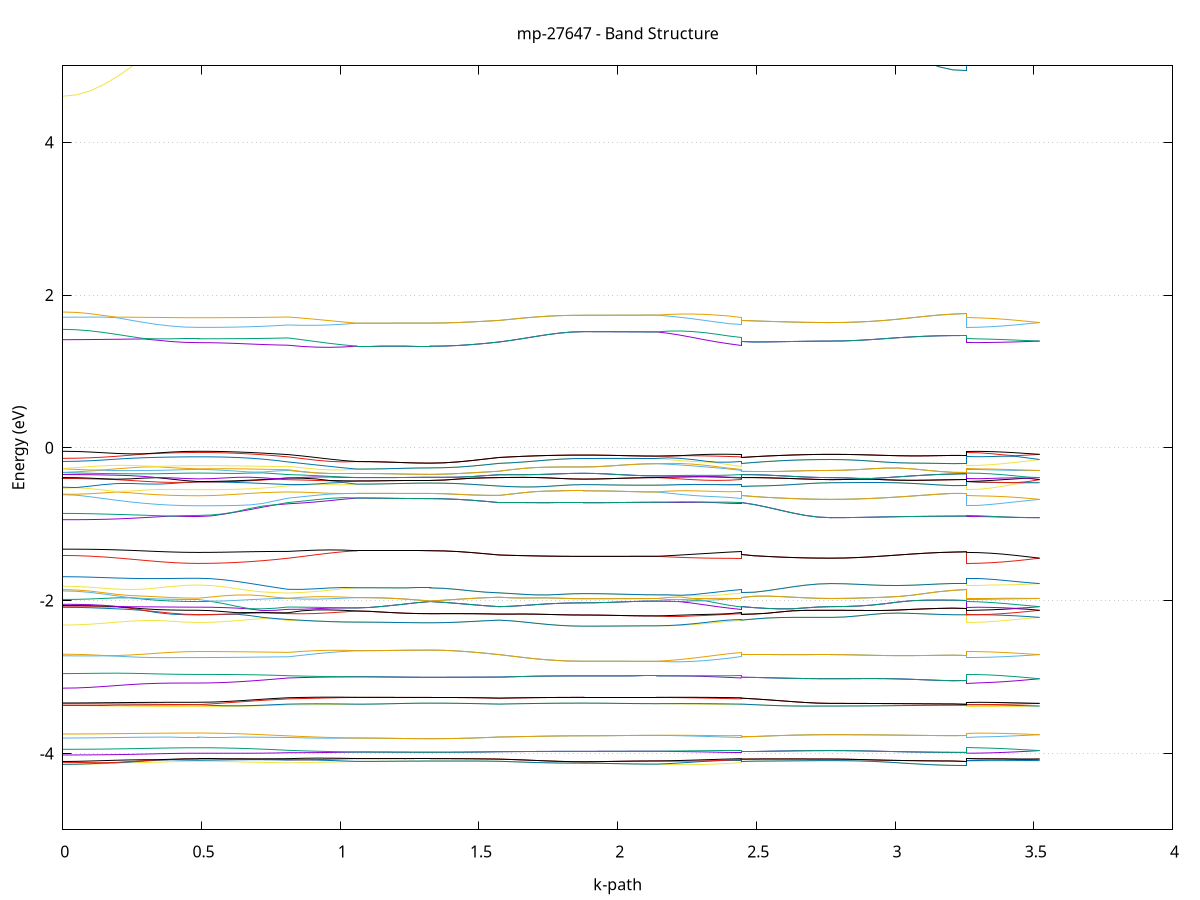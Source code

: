 set title 'mp-27647 - Band Structure'
set xlabel 'k-path'
set ylabel 'Energy (eV)'
set grid y
set yrange [-5:5]
set terminal png size 800,600
set output 'mp-27647_bands_gnuplot.png'
plot '-' using 1:2 with lines notitle, '-' using 1:2 with lines notitle, '-' using 1:2 with lines notitle, '-' using 1:2 with lines notitle, '-' using 1:2 with lines notitle, '-' using 1:2 with lines notitle, '-' using 1:2 with lines notitle, '-' using 1:2 with lines notitle, '-' using 1:2 with lines notitle, '-' using 1:2 with lines notitle, '-' using 1:2 with lines notitle, '-' using 1:2 with lines notitle, '-' using 1:2 with lines notitle, '-' using 1:2 with lines notitle, '-' using 1:2 with lines notitle, '-' using 1:2 with lines notitle, '-' using 1:2 with lines notitle, '-' using 1:2 with lines notitle, '-' using 1:2 with lines notitle, '-' using 1:2 with lines notitle, '-' using 1:2 with lines notitle, '-' using 1:2 with lines notitle, '-' using 1:2 with lines notitle, '-' using 1:2 with lines notitle, '-' using 1:2 with lines notitle, '-' using 1:2 with lines notitle, '-' using 1:2 with lines notitle, '-' using 1:2 with lines notitle, '-' using 1:2 with lines notitle, '-' using 1:2 with lines notitle, '-' using 1:2 with lines notitle, '-' using 1:2 with lines notitle, '-' using 1:2 with lines notitle, '-' using 1:2 with lines notitle, '-' using 1:2 with lines notitle, '-' using 1:2 with lines notitle, '-' using 1:2 with lines notitle, '-' using 1:2 with lines notitle, '-' using 1:2 with lines notitle, '-' using 1:2 with lines notitle, '-' using 1:2 with lines notitle, '-' using 1:2 with lines notitle, '-' using 1:2 with lines notitle, '-' using 1:2 with lines notitle, '-' using 1:2 with lines notitle, '-' using 1:2 with lines notitle, '-' using 1:2 with lines notitle, '-' using 1:2 with lines notitle, '-' using 1:2 with lines notitle, '-' using 1:2 with lines notitle, '-' using 1:2 with lines notitle, '-' using 1:2 with lines notitle, '-' using 1:2 with lines notitle, '-' using 1:2 with lines notitle, '-' using 1:2 with lines notitle, '-' using 1:2 with lines notitle, '-' using 1:2 with lines notitle, '-' using 1:2 with lines notitle, '-' using 1:2 with lines notitle, '-' using 1:2 with lines notitle, '-' using 1:2 with lines notitle, '-' using 1:2 with lines notitle, '-' using 1:2 with lines notitle, '-' using 1:2 with lines notitle, '-' using 1:2 with lines notitle, '-' using 1:2 with lines notitle, '-' using 1:2 with lines notitle, '-' using 1:2 with lines notitle, '-' using 1:2 with lines notitle, '-' using 1:2 with lines notitle, '-' using 1:2 with lines notitle, '-' using 1:2 with lines notitle, '-' using 1:2 with lines notitle, '-' using 1:2 with lines notitle, '-' using 1:2 with lines notitle, '-' using 1:2 with lines notitle, '-' using 1:2 with lines notitle, '-' using 1:2 with lines notitle, '-' using 1:2 with lines notitle, '-' using 1:2 with lines notitle, '-' using 1:2 with lines notitle, '-' using 1:2 with lines notitle, '-' using 1:2 with lines notitle, '-' using 1:2 with lines notitle, '-' using 1:2 with lines notitle, '-' using 1:2 with lines notitle, '-' using 1:2 with lines notitle, '-' using 1:2 with lines notitle, '-' using 1:2 with lines notitle, '-' using 1:2 with lines notitle, '-' using 1:2 with lines notitle, '-' using 1:2 with lines notitle, '-' using 1:2 with lines notitle, '-' using 1:2 with lines notitle, '-' using 1:2 with lines notitle, '-' using 1:2 with lines notitle, '-' using 1:2 with lines notitle, '-' using 1:2 with lines notitle, '-' using 1:2 with lines notitle, '-' using 1:2 with lines notitle, '-' using 1:2 with lines notitle, '-' using 1:2 with lines notitle, '-' using 1:2 with lines notitle, '-' using 1:2 with lines notitle, '-' using 1:2 with lines notitle, '-' using 1:2 with lines notitle, '-' using 1:2 with lines notitle, '-' using 1:2 with lines notitle, '-' using 1:2 with lines notitle, '-' using 1:2 with lines notitle, '-' using 1:2 with lines notitle, '-' using 1:2 with lines notitle, '-' using 1:2 with lines notitle, '-' using 1:2 with lines notitle, '-' using 1:2 with lines notitle, '-' using 1:2 with lines notitle, '-' using 1:2 with lines notitle, '-' using 1:2 with lines notitle, '-' using 1:2 with lines notitle, '-' using 1:2 with lines notitle, '-' using 1:2 with lines notitle, '-' using 1:2 with lines notitle, '-' using 1:2 with lines notitle, '-' using 1:2 with lines notitle, '-' using 1:2 with lines notitle, '-' using 1:2 with lines notitle, '-' using 1:2 with lines notitle, '-' using 1:2 with lines notitle
0.000000 -15.089139
0.048788 -15.088439
0.097575 -15.086439
0.146363 -15.083139
0.195151 -15.078939
0.243938 -15.074239
0.292726 -15.069439
0.341514 -15.065039
0.390301 -15.061539
0.439089 -15.059239
0.487876 -15.058439
0.487876 -15.058439
0.534203 -15.058339
0.580530 -15.058239
0.626856 -15.058039
0.673183 -15.057739
0.719509 -15.057639
0.765836 -15.057539
0.812162 -15.057739
0.812162 -15.057739
0.861861 -15.056539
0.911559 -15.055739
0.961257 -15.055139
1.010956 -15.054739
1.060654 -15.054339
1.060654 -15.054339
1.104617 -15.054339
1.148581 -15.054339
1.192544 -15.054339
1.236507 -15.054339
1.280471 -15.054339
1.324434 -15.054339
1.324434 -15.054339
1.374132 -15.054339
1.423830 -15.054439
1.473529 -15.054639
1.523227 -15.055039
1.572925 -15.055739
1.572925 -15.055739
1.616391 -15.058039
1.659856 -15.060639
1.703321 -15.063339
1.746786 -15.065739
1.790251 -15.067639
1.833716 -15.068939
1.877181 -15.069339
1.877181 -15.069339
1.921145 -15.069339
1.965108 -15.069339
2.009071 -15.069339
2.053035 -15.069339
2.096998 -15.069339
2.140961 -15.069339
2.140961 -15.069339
2.184426 -15.069139
2.227891 -15.068139
2.271357 -15.066439
2.314822 -15.064339
2.358287 -15.061939
2.401752 -15.059639
2.445217 -15.057739
2.445217 -15.055739
2.491544 -15.054639
2.537870 -15.053939
2.584197 -15.053439
2.630523 -15.053139
2.676850 -15.052939
2.723177 -15.052839
2.769503 -15.052839
2.769503 -15.052839
2.818291 -15.053639
2.867078 -15.055839
2.915866 -15.059239
2.964654 -15.063339
3.013441 -15.067939
3.062229 -15.072439
3.111017 -15.076439
3.159804 -15.079539
3.208592 -15.081439
3.257380 -15.082139
3.257380 -15.058439
3.301343 -15.058239
3.345306 -15.057739
3.389270 -15.056839
3.433233 -15.055639
3.477196 -15.054339
3.521159 -15.052839
e
0.000000 -15.075039
0.048788 -15.074439
0.097575 -15.072539
0.146363 -15.069539
0.195151 -15.065839
0.243938 -15.061539
0.292726 -15.057239
0.341514 -15.053239
0.390301 -15.050039
0.439089 -15.047939
0.487876 -15.047239
0.487876 -15.047239
0.534203 -15.047339
0.580530 -15.047639
0.626856 -15.048239
0.673183 -15.049039
0.719509 -15.050239
0.765836 -15.051739
0.812162 -15.053739
0.812162 -15.053739
0.861861 -15.053439
0.911559 -15.053439
0.961257 -15.053639
1.010956 -15.054039
1.060654 -15.054339
1.060654 -15.054339
1.104617 -15.054339
1.148581 -15.054339
1.192544 -15.054339
1.236507 -15.054339
1.280471 -15.054339
1.324434 -15.054339
1.324434 -15.054339
1.374132 -15.054339
1.423830 -15.054439
1.473529 -15.054639
1.523227 -15.055039
1.572925 -15.055739
1.572925 -15.055739
1.616391 -15.058039
1.659856 -15.060639
1.703321 -15.063339
1.746786 -15.065739
1.790251 -15.067639
1.833716 -15.068939
1.877181 -15.069339
1.877181 -15.069339
1.921145 -15.069339
1.965108 -15.069339
2.009071 -15.069339
2.053035 -15.069339
2.096998 -15.069339
2.140961 -15.069339
2.140961 -15.069339
2.184426 -15.068639
2.227891 -15.067239
2.271357 -15.065039
2.314822 -15.062339
2.358287 -15.059339
2.401752 -15.056339
2.445217 -15.053739
2.445217 -15.055739
2.491544 -15.054639
2.537870 -15.053939
2.584197 -15.053439
2.630523 -15.053139
2.676850 -15.052939
2.723177 -15.052839
2.769503 -15.052839
2.769503 -15.052839
2.818291 -15.053639
2.867078 -15.055839
2.915866 -15.059239
2.964654 -15.063339
3.013441 -15.067939
3.062229 -15.072439
3.111017 -15.076439
3.159804 -15.079539
3.208592 -15.081439
3.257380 -15.082139
3.257380 -15.047239
3.301343 -15.047439
3.345306 -15.047939
3.389270 -15.048839
3.433233 -15.050039
3.477196 -15.051439
3.521159 -15.052839
e
0.000000 -14.641839
0.048788 -14.642339
0.097575 -14.643639
0.146363 -14.645739
0.195151 -14.648439
0.243938 -14.651439
0.292726 -14.654539
0.341514 -14.657439
0.390301 -14.659839
0.439089 -14.661339
0.487876 -14.661839
0.487876 -14.661839
0.534203 -14.661739
0.580530 -14.661439
0.626856 -14.660939
0.673183 -14.660239
0.719509 -14.659339
0.765836 -14.658239
0.812162 -14.657139
0.812162 -14.657139
0.861861 -14.658939
0.911559 -14.660339
0.961257 -14.661439
1.010956 -14.662139
1.060654 -14.662339
1.060654 -14.662339
1.104617 -14.662339
1.148581 -14.662339
1.192544 -14.662339
1.236507 -14.662339
1.280471 -14.662339
1.324434 -14.662339
1.324434 -14.662339
1.374132 -14.662139
1.423830 -14.661439
1.473529 -14.660339
1.523227 -14.658839
1.572925 -14.657039
1.572925 -14.657039
1.616391 -14.654039
1.659856 -14.650739
1.703321 -14.647539
1.746786 -14.644739
1.790251 -14.642439
1.833716 -14.641039
1.877181 -14.640539
1.877181 -14.640539
1.921145 -14.640539
1.965108 -14.640539
2.009071 -14.640539
2.053035 -14.640539
2.096998 -14.640539
2.140961 -14.640539
2.140961 -14.640539
2.184426 -14.641139
2.227891 -14.642539
2.271357 -14.644839
2.314822 -14.647639
2.358287 -14.650839
2.401752 -14.654139
2.445217 -14.657139
2.445217 -14.657039
2.491544 -14.658139
2.537870 -14.659139
2.584197 -14.659939
2.630523 -14.660539
2.676850 -14.661039
2.723177 -14.661339
2.769503 -14.661439
2.769503 -14.661439
2.818291 -14.660839
2.867078 -14.659339
2.915866 -14.656839
2.964654 -14.653939
3.013441 -14.650639
3.062229 -14.647539
3.111017 -14.644839
3.159804 -14.642639
3.208592 -14.641339
3.257380 -14.640839
3.257380 -14.661839
3.301343 -14.661839
3.345306 -14.661839
3.389270 -14.661739
3.433233 -14.661639
3.477196 -14.661539
3.521159 -14.661439
e
0.000000 -14.639739
0.048788 -14.640239
0.097575 -14.641639
0.146363 -14.643839
0.195151 -14.646739
0.243938 -14.649939
0.292726 -14.653239
0.341514 -14.656339
0.390301 -14.658839
0.439089 -14.660439
0.487876 -14.660939
0.487876 -14.660939
0.534203 -14.660939
0.580530 -14.660639
0.626856 -14.660239
0.673183 -14.659639
0.719509 -14.658939
0.765836 -14.658139
0.812162 -14.657039
0.812162 -14.657039
0.861861 -14.658839
0.911559 -14.660239
0.961257 -14.661339
1.010956 -14.662039
1.060654 -14.662339
1.060654 -14.662339
1.104617 -14.662339
1.148581 -14.662339
1.192544 -14.662339
1.236507 -14.662339
1.280471 -14.662339
1.324434 -14.662339
1.324434 -14.662339
1.374132 -14.662139
1.423830 -14.661439
1.473529 -14.660339
1.523227 -14.658839
1.572925 -14.657039
1.572925 -14.657039
1.616391 -14.654039
1.659856 -14.650739
1.703321 -14.647539
1.746786 -14.644739
1.790251 -14.642439
1.833716 -14.641039
1.877181 -14.640539
1.877181 -14.640539
1.921145 -14.640539
1.965108 -14.640539
2.009071 -14.640539
2.053035 -14.640539
2.096998 -14.640539
2.140961 -14.640539
2.140961 -14.640539
2.184426 -14.641039
2.227891 -14.642439
2.271357 -14.644639
2.314822 -14.647439
2.358287 -14.650639
2.401752 -14.653939
2.445217 -14.657039
2.445217 -14.657039
2.491544 -14.658139
2.537870 -14.659139
2.584197 -14.659939
2.630523 -14.660539
2.676850 -14.661039
2.723177 -14.661339
2.769503 -14.661439
2.769503 -14.661439
2.818291 -14.660839
2.867078 -14.659339
2.915866 -14.656839
2.964654 -14.653939
3.013441 -14.650639
3.062229 -14.647539
3.111017 -14.644839
3.159804 -14.642639
3.208592 -14.641339
3.257380 -14.640839
3.257380 -14.660939
3.301343 -14.661039
3.345306 -14.661039
3.389270 -14.661139
3.433233 -14.661239
3.477196 -14.661339
3.521159 -14.661439
e
0.000000 -13.581339
0.048788 -13.580439
0.097575 -13.577839
0.146363 -13.573639
0.195151 -13.568239
0.243938 -13.561939
0.292726 -13.555339
0.341514 -13.549139
0.390301 -13.543839
0.439089 -13.540439
0.487876 -13.539139
0.487876 -13.539139
0.534203 -13.540239
0.580530 -13.542939
0.626856 -13.546739
0.673183 -13.550639
0.719509 -13.554139
0.765836 -13.556739
0.812162 -13.558239
0.812162 -13.558239
0.861861 -13.556339
0.911559 -13.556739
0.961257 -13.556539
1.010956 -13.556039
1.060654 -13.555339
1.060654 -13.555339
1.104617 -13.555339
1.148581 -13.555339
1.192544 -13.555339
1.236507 -13.555439
1.280471 -13.555439
1.324434 -13.555439
1.324434 -13.555439
1.374132 -13.555539
1.423830 -13.555739
1.473529 -13.556039
1.523227 -13.556339
1.572925 -13.556639
1.572925 -13.556639
1.616391 -13.561339
1.659856 -13.565939
1.703321 -13.570239
1.746786 -13.573939
1.790251 -13.576639
1.833716 -13.578339
1.877181 -13.578939
1.877181 -13.578939
1.921145 -13.578939
1.965108 -13.578939
2.009071 -13.578939
2.053035 -13.578839
2.096998 -13.578839
2.140961 -13.578839
2.140961 -13.578839
2.184426 -13.578739
2.227891 -13.577539
2.271357 -13.574939
2.314822 -13.571339
2.358287 -13.566639
2.401752 -13.561439
2.445217 -13.558239
2.445217 -13.556639
2.491544 -13.551439
2.537870 -13.545539
2.584197 -13.539339
2.630523 -13.533239
2.676850 -13.528139
2.723177 -13.524439
2.769503 -13.523139
2.769503 -13.523139
2.818291 -13.524039
2.867078 -13.526639
2.915866 -13.530439
2.964654 -13.535139
3.013441 -13.540139
3.062229 -13.544939
3.111017 -13.549139
3.159804 -13.552339
3.208592 -13.554339
3.257380 -13.555039
3.257380 -13.539139
3.301343 -13.538639
3.345306 -13.537239
3.389270 -13.534839
3.433233 -13.531539
3.477196 -13.527639
3.521159 -13.523139
e
0.000000 -13.501939
0.048788 -13.501439
0.097575 -13.500039
0.146363 -13.499939
0.195151 -13.499839
0.243938 -13.499639
0.292726 -13.499539
0.341514 -13.499439
0.390301 -13.499339
0.439089 -13.499339
0.487876 -13.499339
0.487876 -13.499339
0.534203 -13.501539
0.580530 -13.507639
0.626856 -13.516039
0.673183 -13.525639
0.719509 -13.535739
0.765836 -13.545639
0.812162 -13.554839
0.812162 -13.554839
0.861861 -13.556239
0.911559 -13.555139
0.961257 -13.554639
1.010956 -13.554839
1.060654 -13.555339
1.060654 -13.555339
1.104617 -13.555339
1.148581 -13.555339
1.192544 -13.555339
1.236507 -13.555439
1.280471 -13.555439
1.324434 -13.555439
1.324434 -13.555439
1.374132 -13.555539
1.423830 -13.555739
1.473529 -13.556039
1.523227 -13.556339
1.572925 -13.556639
1.572925 -13.556639
1.616391 -13.561339
1.659856 -13.565939
1.703321 -13.570239
1.746786 -13.573939
1.790251 -13.576639
1.833716 -13.578339
1.877181 -13.578939
1.877181 -13.578939
1.921145 -13.578939
1.965108 -13.578939
2.009071 -13.578939
2.053035 -13.578839
2.096998 -13.578839
2.140961 -13.578839
2.140961 -13.578839
2.184426 -13.577739
2.227891 -13.575539
2.271357 -13.572539
2.314822 -13.568939
2.358287 -13.565139
2.401752 -13.561039
2.445217 -13.554839
2.445217 -13.556639
2.491544 -13.551439
2.537870 -13.545539
2.584197 -13.539339
2.630523 -13.533239
2.676850 -13.528139
2.723177 -13.524439
2.769503 -13.523139
2.769503 -13.523139
2.818291 -13.524039
2.867078 -13.526639
2.915866 -13.530439
2.964654 -13.535139
3.013441 -13.540139
3.062229 -13.544939
3.111017 -13.549139
3.159804 -13.552339
3.208592 -13.554339
3.257380 -13.555039
3.257380 -13.499339
3.301343 -13.500639
3.345306 -13.503939
3.389270 -13.508439
3.433233 -13.513339
3.477196 -13.518339
3.521159 -13.523139
e
0.000000 -13.500039
0.048788 -13.500039
0.097575 -13.499939
0.146363 -13.497739
0.195151 -13.494539
0.243938 -13.490939
0.292726 -13.486939
0.341514 -13.483039
0.390301 -13.479739
0.439089 -13.477539
0.487876 -13.476739
0.487876 -13.476739
0.534203 -13.475439
0.580530 -13.471839
0.626856 -13.466839
0.673183 -13.460939
0.719509 -13.454839
0.765836 -13.448839
0.812162 -13.443339
0.812162 -13.443339
0.861861 -13.439339
0.911559 -13.437739
0.961257 -13.436139
1.010956 -13.434839
1.060654 -13.434039
1.060654 -13.434039
1.104617 -13.434039
1.148581 -13.434039
1.192544 -13.434039
1.236507 -13.434039
1.280471 -13.434039
1.324434 -13.434039
1.324434 -13.434039
1.374132 -13.434339
1.423830 -13.435339
1.473529 -13.436939
1.523227 -13.439239
1.572925 -13.442039
1.572925 -13.442039
1.616391 -13.443439
1.659856 -13.445139
1.703321 -13.446939
1.746786 -13.448639
1.790251 -13.450039
1.833716 -13.450939
1.877181 -13.451239
1.877181 -13.451239
1.921145 -13.451239
1.965108 -13.451239
2.009071 -13.451239
2.053035 -13.451339
2.096998 -13.451339
2.140961 -13.451339
2.140961 -13.451339
2.184426 -13.451539
2.227891 -13.451039
2.271357 -13.450039
2.314822 -13.448339
2.358287 -13.446139
2.401752 -13.443639
2.445217 -13.443339
2.445217 -13.442039
2.491544 -13.444339
2.537870 -13.447239
2.584197 -13.450539
2.630523 -13.454039
2.676850 -13.457339
2.723177 -13.459739
2.769503 -13.460639
2.769503 -13.460639
2.818291 -13.460639
2.867078 -13.460639
2.915866 -13.460639
2.964654 -13.460439
3.013441 -13.460039
3.062229 -13.459639
3.111017 -13.459139
3.159804 -13.458739
3.208592 -13.458439
3.257380 -13.458339
3.257380 -13.476739
3.301343 -13.475639
3.345306 -13.473039
3.389270 -13.469839
3.433233 -13.466539
3.477196 -13.463439
3.521159 -13.460639
e
0.000000 -13.443539
0.048788 -13.443739
0.097575 -13.444339
0.146363 -13.445339
0.195151 -13.446539
0.243938 -13.447939
0.292726 -13.449239
0.341514 -13.450539
0.390301 -13.451539
0.439089 -13.452239
0.487876 -13.452439
0.487876 -13.452439
0.534203 -13.451239
0.580530 -13.448339
0.626856 -13.445139
0.673183 -13.442339
0.719509 -13.440639
0.765836 -13.440139
0.812162 -13.440939
0.812162 -13.440939
0.861861 -13.439239
0.911559 -13.436339
0.961257 -13.434539
1.010956 -13.433839
1.060654 -13.434039
1.060654 -13.434039
1.104617 -13.434039
1.148581 -13.434039
1.192544 -13.434039
1.236507 -13.434039
1.280471 -13.434039
1.324434 -13.434039
1.324434 -13.434039
1.374132 -13.434339
1.423830 -13.435339
1.473529 -13.436939
1.523227 -13.439239
1.572925 -13.442039
1.572925 -13.442039
1.616391 -13.443439
1.659856 -13.445139
1.703321 -13.446939
1.746786 -13.448639
1.790251 -13.450039
1.833716 -13.450939
1.877181 -13.451239
1.877181 -13.451239
1.921145 -13.451239
1.965108 -13.451239
2.009071 -13.451239
2.053035 -13.451339
2.096998 -13.451339
2.140961 -13.451339
2.140961 -13.451339
2.184426 -13.450539
2.227891 -13.449139
2.271357 -13.447539
2.314822 -13.445839
2.358287 -13.444339
2.401752 -13.443439
2.445217 -13.440939
2.445217 -13.442039
2.491544 -13.444339
2.537870 -13.447239
2.584197 -13.450539
2.630523 -13.454039
2.676850 -13.457339
2.723177 -13.459739
2.769503 -13.460639
2.769503 -13.460639
2.818291 -13.460639
2.867078 -13.460639
2.915866 -13.460639
2.964654 -13.460439
3.013441 -13.460039
3.062229 -13.459639
3.111017 -13.459139
3.159804 -13.458739
3.208592 -13.458439
3.257380 -13.458339
3.257380 -13.452439
3.301343 -13.452639
3.345306 -13.453339
3.389270 -13.454539
3.433233 -13.456139
3.477196 -13.458139
3.521159 -13.460639
e
0.000000 -13.250939
0.048788 -13.252439
0.097575 -13.256439
0.146363 -13.262739
0.195151 -13.270739
0.243938 -13.279739
0.292726 -13.288939
0.341514 -13.297539
0.390301 -13.304639
0.439089 -13.309239
0.487876 -13.310839
0.487876 -13.310839
0.534203 -13.310239
0.580530 -13.308239
0.626856 -13.305039
0.673183 -13.300739
0.719509 -13.295439
0.765836 -13.289239
0.812162 -13.282539
0.812162 -13.282539
0.861861 -13.280539
0.911559 -13.277039
0.961257 -13.272239
1.010956 -13.266639
1.060654 -13.260539
1.060654 -13.260539
1.104617 -13.260439
1.148581 -13.260139
1.192544 -13.259839
1.236507 -13.259439
1.280471 -13.259139
1.324434 -13.259039
1.324434 -13.259039
1.374132 -13.261039
1.423830 -13.265039
1.473529 -13.269039
1.523227 -13.272339
1.572925 -13.274239
1.572925 -13.274239
1.616391 -13.269539
1.659856 -13.263739
1.703321 -13.257339
1.746786 -13.250839
1.790251 -13.244839
1.833716 -13.239939
1.877181 -13.237639
1.877181 -13.237639
1.921145 -13.237639
1.965108 -13.237639
2.009071 -13.237639
2.053035 -13.237639
2.096998 -13.237639
2.140961 -13.237639
2.140961 -13.237639
2.184426 -13.242439
2.227891 -13.248439
2.271357 -13.255339
2.314822 -13.262539
2.358287 -13.269839
2.401752 -13.276639
2.445217 -13.282539
2.445217 -13.274239
2.491544 -13.279939
2.537870 -13.285039
2.584197 -13.289539
2.630523 -13.293139
2.676850 -13.295839
2.723177 -13.297539
2.769503 -13.298039
2.769503 -13.298039
2.818291 -13.296639
2.867078 -13.292439
2.915866 -13.286239
2.964654 -13.278539
3.013441 -13.270439
3.062229 -13.262539
3.111017 -13.255539
3.159804 -13.250139
3.208592 -13.246639
3.257380 -13.245439
3.257380 -13.310839
3.301343 -13.310539
3.345306 -13.309339
3.389270 -13.307439
3.433233 -13.304839
3.477196 -13.301739
3.521159 -13.298039
e
0.000000 -13.237639
0.048788 -13.238439
0.097575 -13.240839
0.146363 -13.244939
0.195151 -13.250339
0.243938 -13.256639
0.292726 -13.263339
0.341514 -13.269739
0.390301 -13.275039
0.439089 -13.278539
0.487876 -13.279839
0.487876 -13.279839
0.534203 -13.279439
0.580530 -13.278239
0.626856 -13.276439
0.673183 -13.273839
0.719509 -13.270639
0.765836 -13.266839
0.812162 -13.262539
0.812162 -13.262539
0.861861 -13.260539
0.911559 -13.257239
0.961257 -13.253139
1.010956 -13.254439
1.060654 -13.260539
1.060654 -13.260539
1.104617 -13.260439
1.148581 -13.260139
1.192544 -13.259839
1.236507 -13.259439
1.280471 -13.259139
1.324434 -13.259039
1.324434 -13.259039
1.374132 -13.261039
1.423830 -13.265039
1.473529 -13.269039
1.523227 -13.272339
1.572925 -13.274239
1.572925 -13.274239
1.616391 -13.269539
1.659856 -13.263739
1.703321 -13.257339
1.746786 -13.250839
1.790251 -13.244839
1.833716 -13.239939
1.877181 -13.237639
1.877181 -13.237639
1.921145 -13.237639
1.965108 -13.237639
2.009071 -13.237639
2.053035 -13.237639
2.096998 -13.237639
2.140961 -13.237639
2.140961 -13.237639
2.184426 -13.234139
2.227891 -13.238039
2.271357 -13.243539
2.314822 -13.249139
2.358287 -13.254439
2.401752 -13.259139
2.445217 -13.262539
2.445217 -13.274239
2.491544 -13.279939
2.537870 -13.285039
2.584197 -13.289539
2.630523 -13.293139
2.676850 -13.295839
2.723177 -13.297539
2.769503 -13.298039
2.769503 -13.298039
2.818291 -13.296639
2.867078 -13.292439
2.915866 -13.286239
2.964654 -13.278539
3.013441 -13.270439
3.062229 -13.262539
3.111017 -13.255539
3.159804 -13.250139
3.208592 -13.246639
3.257380 -13.245439
3.257380 -13.279839
3.301343 -13.280639
3.345306 -13.282939
3.389270 -13.286239
3.433233 -13.290139
3.477196 -13.294139
3.521159 -13.298039
e
0.000000 -13.219039
0.048788 -13.219539
0.097575 -13.220739
0.146363 -13.222739
0.195151 -13.224939
0.243938 -13.227439
0.292726 -13.229739
0.341514 -13.231839
0.390301 -13.233539
0.439089 -13.234539
0.487876 -13.234839
0.487876 -13.234839
0.534203 -13.234839
0.580530 -13.234739
0.626856 -13.234639
0.673183 -13.234539
0.719509 -13.234739
0.765836 -13.235239
0.812162 -13.236039
0.812162 -13.236039
0.861861 -13.239539
0.911559 -13.243839
0.961257 -13.248739
1.010956 -13.248439
1.060654 -13.243439
1.060654 -13.243439
1.104617 -13.243539
1.148581 -13.243839
1.192544 -13.244139
1.236507 -13.244439
1.280471 -13.244739
1.324434 -13.244839
1.324434 -13.244839
1.374132 -13.242839
1.423830 -13.238639
1.473529 -13.234139
1.523227 -13.229939
1.572925 -13.226339
1.572925 -13.226339
1.616391 -13.224939
1.659856 -13.223939
1.703321 -13.223539
1.746786 -13.224039
1.790251 -13.225239
1.833716 -13.227139
1.877181 -13.228339
1.877181 -13.228339
1.921145 -13.228339
1.965108 -13.228339
2.009071 -13.228439
2.053035 -13.228439
2.096998 -13.228439
2.140961 -13.228439
2.140961 -13.228439
2.184426 -13.232939
2.227891 -13.232139
2.271357 -13.231339
2.314822 -13.231539
2.358287 -13.232639
2.401752 -13.234239
2.445217 -13.236039
2.445217 -13.226339
2.491544 -13.224539
2.537870 -13.222939
2.584197 -13.221639
2.630523 -13.220539
2.676850 -13.219639
2.723177 -13.219139
2.769503 -13.219039
2.769503 -13.219039
2.818291 -13.218839
2.867078 -13.218439
2.915866 -13.217639
2.964654 -13.216739
3.013441 -13.215839
3.062229 -13.214939
3.111017 -13.214139
3.159804 -13.213539
3.208592 -13.213139
3.257380 -13.213039
3.257380 -13.234839
3.301343 -13.234139
3.345306 -13.232039
3.389270 -13.229139
3.433233 -13.225739
3.477196 -13.222339
3.521159 -13.219039
e
0.000000 -13.209439
0.048788 -13.209339
0.097575 -13.209139
0.146363 -13.208939
0.195151 -13.208739
0.243938 -13.208639
0.292726 -13.208639
0.341514 -13.208639
0.390301 -13.208639
0.439089 -13.208639
0.487876 -13.208639
0.487876 -13.208639
0.534203 -13.208939
0.580530 -13.209839
0.626856 -13.211239
0.673183 -13.213139
0.719509 -13.215339
0.765836 -13.217739
0.812162 -13.220039
0.812162 -13.220039
0.861861 -13.224039
0.911559 -13.228539
0.961257 -13.233339
1.010956 -13.238439
1.060654 -13.243439
1.060654 -13.243439
1.104617 -13.243539
1.148581 -13.243839
1.192544 -13.244139
1.236507 -13.244439
1.280471 -13.244739
1.324434 -13.244839
1.324434 -13.244839
1.374132 -13.242839
1.423830 -13.238639
1.473529 -13.234139
1.523227 -13.229939
1.572925 -13.226339
1.572925 -13.226339
1.616391 -13.224939
1.659856 -13.223939
1.703321 -13.223539
1.746786 -13.224039
1.790251 -13.225239
1.833716 -13.227139
1.877181 -13.228339
1.877181 -13.228339
1.921145 -13.228339
1.965108 -13.228339
2.009071 -13.228439
2.053035 -13.228439
2.096998 -13.228439
2.140961 -13.228439
2.140961 -13.228439
2.184426 -13.224639
2.227891 -13.221639
2.271357 -13.219539
2.314822 -13.218539
2.358287 -13.218339
2.401752 -13.218939
2.445217 -13.220039
2.445217 -13.226339
2.491544 -13.224539
2.537870 -13.222939
2.584197 -13.221639
2.630523 -13.220539
2.676850 -13.219639
2.723177 -13.219139
2.769503 -13.219039
2.769503 -13.219039
2.818291 -13.218839
2.867078 -13.218439
2.915866 -13.217639
2.964654 -13.216739
3.013441 -13.215839
3.062229 -13.214939
3.111017 -13.214139
3.159804 -13.213539
3.208592 -13.213139
3.257380 -13.213039
3.257380 -13.208639
3.301343 -13.209039
3.345306 -13.209939
3.389270 -13.211439
3.433233 -13.213439
3.477196 -13.216039
3.521159 -13.219039
e
0.000000 -5.789139
0.048788 -5.790339
0.097575 -5.793839
0.146363 -5.799139
0.195151 -5.805539
0.243938 -5.812339
0.292726 -5.818939
0.341514 -5.824739
0.390301 -5.829139
0.439089 -5.831839
0.487876 -5.832839
0.487876 -5.832839
0.534203 -5.832739
0.580530 -5.832239
0.626856 -5.831539
0.673183 -5.830539
0.719509 -5.829239
0.765836 -5.827539
0.812162 -5.825439
0.812162 -5.825439
0.861861 -5.826939
0.911559 -5.827439
0.961257 -5.826639
1.010956 -5.824439
1.060654 -5.820839
1.060654 -5.820839
1.104617 -5.820839
1.148581 -5.820839
1.192544 -5.820739
1.236507 -5.820739
1.280471 -5.820639
1.324434 -5.820639
1.324434 -5.820639
1.374132 -5.820039
1.423830 -5.818339
1.473529 -5.815639
1.523227 -5.812339
1.572925 -5.808739
1.572925 -5.808739
1.616391 -5.804939
1.659856 -5.801039
1.703321 -5.797339
1.746786 -5.794439
1.790251 -5.792339
1.833716 -5.791039
1.877181 -5.790639
1.877181 -5.790639
1.921145 -5.790639
1.965108 -5.790439
2.009071 -5.790339
2.053035 -5.790139
2.096998 -5.790039
2.140961 -5.789939
2.140961 -5.789939
2.184426 -5.794039
2.227891 -5.798839
2.271357 -5.804139
2.314822 -5.809839
2.358287 -5.815539
2.401752 -5.820839
2.445217 -5.825439
2.445217 -5.808739
2.491544 -5.808739
2.537870 -5.808539
2.584197 -5.808139
2.630523 -5.807839
2.676850 -5.807439
2.723177 -5.807239
2.769503 -5.807139
2.769503 -5.807139
2.818291 -5.806639
2.867078 -5.805139
2.915866 -5.802639
2.964654 -5.799539
3.013441 -5.795939
3.062229 -5.792339
3.111017 -5.788939
3.159804 -5.786139
3.208592 -5.784239
3.257380 -5.783639
3.257380 -5.832839
3.301343 -5.831939
3.345306 -5.829439
3.389270 -5.825439
3.433233 -5.820139
3.477196 -5.813939
3.521159 -5.807139
e
0.000000 -5.778739
0.048788 -5.778839
0.097575 -5.778939
0.146363 -5.779139
0.195151 -5.779339
0.243938 -5.779639
0.292726 -5.779839
0.341514 -5.780039
0.390301 -5.780239
0.439089 -5.780339
0.487876 -5.780339
0.487876 -5.780339
0.534203 -5.780639
0.580530 -5.781539
0.626856 -5.783039
0.673183 -5.784839
0.719509 -5.786939
0.765836 -5.789139
0.812162 -5.791239
0.812162 -5.791239
0.861861 -5.797339
0.911559 -5.803739
0.961257 -5.810239
1.010956 -5.816039
1.060654 -5.820839
1.060654 -5.820839
1.104617 -5.820839
1.148581 -5.820839
1.192544 -5.820739
1.236507 -5.820739
1.280471 -5.820639
1.324434 -5.820639
1.324434 -5.820639
1.374132 -5.820039
1.423830 -5.818339
1.473529 -5.815639
1.523227 -5.812339
1.572925 -5.808739
1.572925 -5.808739
1.616391 -5.804939
1.659856 -5.801039
1.703321 -5.797339
1.746786 -5.794439
1.790251 -5.792339
1.833716 -5.791039
1.877181 -5.790639
1.877181 -5.790639
1.921145 -5.790639
1.965108 -5.790439
2.009071 -5.790339
2.053035 -5.790139
2.096998 -5.790039
2.140961 -5.789939
2.140961 -5.789939
2.184426 -5.786739
2.227891 -5.784539
2.271357 -5.783539
2.314822 -5.783839
2.358287 -5.785439
2.401752 -5.788039
2.445217 -5.791239
2.445217 -5.808739
2.491544 -5.808739
2.537870 -5.808539
2.584197 -5.808139
2.630523 -5.807839
2.676850 -5.807439
2.723177 -5.807239
2.769503 -5.807139
2.769503 -5.807139
2.818291 -5.806639
2.867078 -5.805139
2.915866 -5.802639
2.964654 -5.799539
3.013441 -5.795939
3.062229 -5.792339
3.111017 -5.788939
3.159804 -5.786139
3.208592 -5.784239
3.257380 -5.783639
3.257380 -5.780339
3.301343 -5.781239
3.345306 -5.784039
3.389270 -5.788339
3.433233 -5.793939
3.477196 -5.800339
3.521159 -5.807139
e
0.000000 -5.605139
0.048788 -5.601639
0.097575 -5.591539
0.146363 -5.575739
0.195151 -5.555839
0.243938 -5.549239
0.292726 -5.551639
0.341514 -5.554139
0.390301 -5.556239
0.439089 -5.557639
0.487876 -5.558039
0.487876 -5.558039
0.534203 -5.557039
0.580530 -5.554139
0.626856 -5.549439
0.673183 -5.543539
0.719509 -5.536839
0.765836 -5.530039
0.812162 -5.524139
0.812162 -5.524139
0.861861 -5.519739
0.911559 -5.514439
0.961257 -5.508539
1.010956 -5.502439
1.060654 -5.496539
1.060654 -5.496539
1.104617 -5.496539
1.148581 -5.496339
1.192544 -5.496139
1.236507 -5.495939
1.280471 -5.495839
1.324434 -5.495739
1.324434 -5.495739
1.374132 -5.496239
1.423830 -5.497439
1.473529 -5.498939
1.523227 -5.500339
1.572925 -5.501539
1.572925 -5.501539
1.616391 -5.504239
1.659856 -5.514339
1.703321 -5.526739
1.746786 -5.537739
1.790251 -5.546139
1.833716 -5.551339
1.877181 -5.553039
1.877181 -5.553039
1.921145 -5.553339
1.965108 -5.554039
2.009071 -5.555039
2.053035 -5.556039
2.096998 -5.556639
2.140961 -5.556939
2.140961 -5.556939
2.184426 -5.556439
2.227891 -5.552539
2.271357 -5.545539
2.314822 -5.536539
2.358287 -5.528139
2.401752 -5.524039
2.445217 -5.524139
2.445217 -5.501539
2.491544 -5.503539
2.537870 -5.506739
2.584197 -5.510139
2.630523 -5.513439
2.676850 -5.516039
2.723177 -5.517739
2.769503 -5.518339
2.769503 -5.518339
2.818291 -5.518239
2.867078 -5.518139
2.915866 -5.518339
2.964654 -5.520239
3.013441 -5.529139
3.062229 -5.546339
3.111017 -5.564139
3.159804 -5.578739
3.208592 -5.588139
3.257380 -5.591339
3.257380 -5.558039
3.301343 -5.556739
3.345306 -5.552839
3.389270 -5.546539
3.433233 -5.538339
3.477196 -5.528739
3.521159 -5.518339
e
0.000000 -5.572639
0.048788 -5.569839
0.097575 -5.561839
0.146363 -5.550939
0.195151 -5.547539
0.243938 -5.533639
0.292726 -5.511639
0.341514 -5.493239
0.390301 -5.482439
0.439089 -5.478739
0.487876 -5.477839
0.487876 -5.477839
0.534203 -5.477739
0.580530 -5.477539
0.626856 -5.477439
0.673183 -5.477639
0.719509 -5.478739
0.765836 -5.481539
0.812162 -5.486739
0.812162 -5.486739
0.861861 -5.483839
0.911559 -5.484239
0.961257 -5.487039
1.010956 -5.491339
1.060654 -5.496539
1.060654 -5.496539
1.104617 -5.496539
1.148581 -5.496339
1.192544 -5.496139
1.236507 -5.495939
1.280471 -5.495839
1.324434 -5.495739
1.324434 -5.495739
1.374132 -5.496239
1.423830 -5.497439
1.473529 -5.498939
1.523227 -5.500339
1.572925 -5.501539
1.572925 -5.501539
1.616391 -5.504239
1.659856 -5.514339
1.703321 -5.526739
1.746786 -5.537739
1.790251 -5.546139
1.833716 -5.551339
1.877181 -5.553039
1.877181 -5.553039
1.921145 -5.553339
1.965108 -5.554039
2.009071 -5.555039
2.053035 -5.556039
2.096998 -5.556639
2.140961 -5.556939
2.140961 -5.556939
2.184426 -5.553839
2.227891 -5.547139
2.271357 -5.537339
2.314822 -5.525139
2.358287 -5.511539
2.401752 -5.498139
2.445217 -5.486739
2.445217 -5.501539
2.491544 -5.503539
2.537870 -5.506739
2.584197 -5.510139
2.630523 -5.513439
2.676850 -5.516039
2.723177 -5.517739
2.769503 -5.518339
2.769503 -5.518339
2.818291 -5.518239
2.867078 -5.518139
2.915866 -5.518339
2.964654 -5.520239
3.013441 -5.529139
3.062229 -5.546339
3.111017 -5.564139
3.159804 -5.578739
3.208592 -5.588139
3.257380 -5.591339
3.257380 -5.477839
3.301343 -5.479239
3.345306 -5.483339
3.389270 -5.489839
3.433233 -5.498239
3.477196 -5.507939
3.521159 -5.518339
e
0.000000 -5.540039
0.048788 -5.540339
0.097575 -5.540839
0.146363 -5.540039
0.195151 -5.528539
0.243938 -5.510139
0.292726 -5.490839
0.341514 -5.473039
0.390301 -5.463539
0.439089 -5.455939
0.487876 -5.452939
0.487876 -5.452939
0.534203 -5.453539
0.580530 -5.455339
0.626856 -5.458239
0.673183 -5.462139
0.719509 -5.467739
0.765836 -5.476039
0.812162 -5.484539
0.812162 -5.484539
0.861861 -5.481139
0.911559 -5.478739
0.961257 -5.477139
1.010956 -5.476139
1.060654 -5.475739
1.060654 -5.475739
1.104617 -5.475839
1.148581 -5.476139
1.192544 -5.476539
1.236507 -5.477039
1.280471 -5.477339
1.324434 -5.477439
1.324434 -5.477439
1.374132 -5.477439
1.423830 -5.477739
1.473529 -5.478539
1.523227 -5.480439
1.572925 -5.483739
1.572925 -5.483739
1.616391 -5.492739
1.659856 -5.495339
1.703321 -5.495439
1.746786 -5.495239
1.790251 -5.495039
1.833716 -5.495039
1.877181 -5.494939
1.877181 -5.494939
1.921145 -5.494739
1.965108 -5.494039
2.009071 -5.493239
2.053035 -5.492339
2.096998 -5.491739
2.140961 -5.491539
2.140961 -5.491539
2.184426 -5.495139
2.227891 -5.498639
2.271357 -5.501639
2.314822 -5.503439
2.358287 -5.502239
2.401752 -5.495339
2.445217 -5.484539
2.445217 -5.483739
2.491544 -5.476139
2.537870 -5.468739
2.584197 -5.462139
2.630523 -5.456739
2.676850 -5.452839
2.723177 -5.450339
2.769503 -5.449539
2.769503 -5.449539
2.818291 -5.452939
2.867078 -5.462739
2.915866 -5.477539
2.964654 -5.494439
3.013441 -5.506639
3.062229 -5.510339
3.111017 -5.511539
3.159804 -5.512039
3.208592 -5.512339
3.257380 -5.512439
3.257380 -5.452939
3.301343 -5.452839
3.345306 -5.452439
3.389270 -5.451939
3.433233 -5.451239
3.477196 -5.450439
3.521159 -5.449539
e
0.000000 -5.489939
0.048788 -5.489239
0.097575 -5.487339
0.146363 -5.484439
0.195151 -5.481239
0.243938 -5.477939
0.292726 -5.474639
0.341514 -5.470539
0.390301 -5.458639
0.439089 -5.449339
0.487876 -5.446039
0.487876 -5.446039
0.534203 -5.447039
0.580530 -5.449739
0.626856 -5.454339
0.673183 -5.460339
0.719509 -5.466639
0.765836 -5.470839
0.812162 -5.474439
0.812162 -5.474439
0.861861 -5.475739
0.911559 -5.476239
0.961257 -5.475939
1.010956 -5.475739
1.060654 -5.475739
1.060654 -5.475739
1.104617 -5.475839
1.148581 -5.476139
1.192544 -5.476539
1.236507 -5.477039
1.280471 -5.477339
1.324434 -5.477439
1.324434 -5.477439
1.374132 -5.477439
1.423830 -5.477739
1.473529 -5.478539
1.523227 -5.480439
1.572925 -5.483739
1.572925 -5.483739
1.616391 -5.492739
1.659856 -5.495339
1.703321 -5.495439
1.746786 -5.495239
1.790251 -5.495039
1.833716 -5.495039
1.877181 -5.494939
1.877181 -5.494939
1.921145 -5.494739
1.965108 -5.494039
2.009071 -5.493239
2.053035 -5.492339
2.096998 -5.491739
2.140961 -5.491539
2.140961 -5.491539
2.184426 -5.487939
2.227891 -5.484639
2.271357 -5.481639
2.314822 -5.479139
2.358287 -5.477239
2.401752 -5.475839
2.445217 -5.474439
2.445217 -5.483739
2.491544 -5.476139
2.537870 -5.468739
2.584197 -5.462139
2.630523 -5.456739
2.676850 -5.452839
2.723177 -5.450339
2.769503 -5.449539
2.769503 -5.449539
2.818291 -5.452939
2.867078 -5.462739
2.915866 -5.477539
2.964654 -5.494439
3.013441 -5.506639
3.062229 -5.510339
3.111017 -5.511539
3.159804 -5.512039
3.208592 -5.512339
3.257380 -5.512439
3.257380 -5.446039
3.301343 -5.446139
3.345306 -5.446539
3.389270 -5.447139
3.433233 -5.447839
3.477196 -5.448639
3.521159 -5.449539
e
0.000000 -5.128439
0.048788 -5.127839
0.097575 -5.126039
0.146363 -5.123139
0.195151 -5.119339
0.243938 -5.114939
0.292726 -5.110439
0.341514 -5.106239
0.390301 -5.103139
0.439089 -5.104539
0.487876 -5.105039
0.487876 -5.105039
0.534203 -5.105639
0.580530 -5.107339
0.626856 -5.110139
0.673183 -5.113639
0.719509 -5.117739
0.765836 -5.121939
0.812162 -5.126139
0.812162 -5.126139
0.861861 -5.137439
0.911559 -5.147039
0.961257 -5.154139
1.010956 -5.157739
1.060654 -5.157239
1.060654 -5.157239
1.104617 -5.157139
1.148581 -5.157039
1.192544 -5.156839
1.236507 -5.156639
1.280471 -5.156539
1.324434 -5.156439
1.324434 -5.156439
1.374132 -5.154339
1.423830 -5.148339
1.473529 -5.139039
1.523227 -5.127839
1.572925 -5.115839
1.572925 -5.115839
1.616391 -5.106739
1.659856 -5.097639
1.703321 -5.089139
1.746786 -5.081839
1.790251 -5.076239
1.833716 -5.072739
1.877181 -5.071639
1.877181 -5.071639
1.921145 -5.071639
1.965108 -5.071539
2.009071 -5.071539
2.053035 -5.071539
2.096998 -5.071539
2.140961 -5.071539
2.140961 -5.071539
2.184426 -5.076239
2.227891 -5.082839
2.271357 -5.091039
2.314822 -5.100139
2.358287 -5.109439
2.401752 -5.118239
2.445217 -5.126139
2.445217 -5.115839
2.491544 -5.113339
2.537870 -5.110739
2.584197 -5.108139
2.630523 -5.105839
2.676850 -5.104039
2.723177 -5.102939
2.769503 -5.102539
2.769503 -5.102539
2.818291 -5.102739
2.867078 -5.103139
2.915866 -5.103739
2.964654 -5.104239
3.013441 -5.104439
3.062229 -5.104439
3.111017 -5.104139
3.159804 -5.103839
3.208592 -5.103539
3.257380 -5.103439
3.257380 -5.105039
3.301343 -5.104939
3.345306 -5.104739
3.389270 -5.104339
3.433233 -5.103739
3.477196 -5.103139
3.521159 -5.102539
e
0.000000 -5.076539
0.048788 -5.077439
0.097575 -5.079939
0.146363 -5.083739
0.195151 -5.088339
0.243938 -5.092939
0.292726 -5.097139
0.341514 -5.100639
0.390301 -5.102939
0.439089 -5.100739
0.487876 -5.100039
0.487876 -5.100039
0.534203 -5.100139
0.580530 -5.100739
0.626856 -5.101639
0.673183 -5.102739
0.719509 -5.103939
0.765836 -5.105239
0.812162 -5.106339
0.812162 -5.106339
0.861861 -5.119339
0.911559 -5.132339
0.961257 -5.143839
1.010956 -5.152439
1.060654 -5.157239
1.060654 -5.157239
1.104617 -5.157139
1.148581 -5.157039
1.192544 -5.156839
1.236507 -5.156639
1.280471 -5.156539
1.324434 -5.156439
1.324434 -5.156439
1.374132 -5.154339
1.423830 -5.148339
1.473529 -5.139039
1.523227 -5.127839
1.572925 -5.115839
1.572925 -5.115839
1.616391 -5.106739
1.659856 -5.097639
1.703321 -5.089139
1.746786 -5.081839
1.790251 -5.076239
1.833716 -5.072739
1.877181 -5.071639
1.877181 -5.071639
1.921145 -5.071639
1.965108 -5.071539
2.009071 -5.071539
2.053035 -5.071539
2.096998 -5.071539
2.140961 -5.071539
2.140961 -5.071539
2.184426 -5.069239
2.227891 -5.069639
2.271357 -5.072739
2.314822 -5.078439
2.358287 -5.086339
2.401752 -5.095839
2.445217 -5.106339
2.445217 -5.115839
2.491544 -5.113339
2.537870 -5.110739
2.584197 -5.108139
2.630523 -5.105839
2.676850 -5.104039
2.723177 -5.102939
2.769503 -5.102539
2.769503 -5.102539
2.818291 -5.102739
2.867078 -5.103139
2.915866 -5.103739
2.964654 -5.104239
3.013441 -5.104439
3.062229 -5.104439
3.111017 -5.104139
3.159804 -5.103839
3.208592 -5.103539
3.257380 -5.103439
3.257380 -5.100039
3.301343 -5.100039
3.345306 -5.100339
3.389270 -5.100739
3.433233 -5.101239
3.477196 -5.101839
3.521159 -5.102539
e
0.000000 -4.146439
0.048788 -4.145139
0.097575 -4.140839
0.146363 -4.133739
0.195151 -4.124039
0.243938 -4.121839
0.292726 -4.119239
0.341514 -4.115139
0.390301 -4.109839
0.439089 -4.104439
0.487876 -4.101539
0.487876 -4.101539
0.534203 -4.103139
0.580530 -4.106639
0.626856 -4.110439
0.673183 -4.114039
0.719509 -4.117439
0.765836 -4.120739
0.812162 -4.124139
0.812162 -4.124139
0.861861 -4.120539
0.911559 -4.117539
0.961257 -4.114239
1.010956 -4.110139
1.060654 -4.104939
1.060654 -4.104939
1.104617 -4.104639
1.148581 -4.103839
1.192544 -4.102639
1.236507 -4.101539
1.280471 -4.100639
1.324434 -4.100339
1.324434 -4.100339
1.374132 -4.100139
1.423830 -4.099839
1.473529 -4.099939
1.523227 -4.101039
1.572925 -4.103439
1.572925 -4.103439
1.616391 -4.108739
1.659856 -4.114339
1.703321 -4.119339
1.746786 -4.123339
1.790251 -4.125939
1.833716 -4.127239
1.877181 -4.127639
1.877181 -4.127639
1.921145 -4.128939
1.965108 -4.131939
2.009071 -4.135239
2.053035 -4.138039
2.096998 -4.139939
2.140961 -4.140539
2.140961 -4.140539
2.184426 -4.145339
2.227891 -4.147439
2.271357 -4.146839
2.314822 -4.143439
2.358287 -4.138039
2.401752 -4.131239
2.445217 -4.124139
2.445217 -4.103439
2.491544 -4.101639
2.537870 -4.100339
2.584197 -4.099139
2.630523 -4.097739
2.676850 -4.096339
2.723177 -4.095239
2.769503 -4.094839
2.769503 -4.094839
2.818291 -4.095639
2.867078 -4.098439
2.915866 -4.104039
2.964654 -4.112839
3.013441 -4.123639
3.062229 -4.134639
3.111017 -4.144539
3.159804 -4.152339
3.208592 -4.157239
3.257380 -4.158939
3.257380 -4.101539
3.301343 -4.101339
3.345306 -4.100639
3.389270 -4.099639
3.433233 -4.098239
3.477196 -4.096639
3.521159 -4.094839
e
0.000000 -4.143439
0.048788 -4.141439
0.097575 -4.136039
0.146363 -4.127839
0.195151 -4.122839
0.243938 -4.112739
0.292726 -4.100939
0.341514 -4.089739
0.390301 -4.084439
0.439089 -4.087739
0.487876 -4.089939
0.487876 -4.089939
0.534203 -4.088539
0.580530 -4.086039
0.626856 -4.083939
0.673183 -4.082839
0.719509 -4.082939
0.765836 -4.084539
0.812162 -4.087539
0.812162 -4.087539
0.861861 -4.085339
0.911559 -4.087139
0.961257 -4.092639
1.010956 -4.098839
1.060654 -4.104939
1.060654 -4.104939
1.104617 -4.104639
1.148581 -4.103839
1.192544 -4.102639
1.236507 -4.101539
1.280471 -4.100639
1.324434 -4.100339
1.324434 -4.100339
1.374132 -4.100139
1.423830 -4.099839
1.473529 -4.099939
1.523227 -4.101039
1.572925 -4.103439
1.572925 -4.103439
1.616391 -4.108739
1.659856 -4.114339
1.703321 -4.119339
1.746786 -4.123339
1.790251 -4.125939
1.833716 -4.127239
1.877181 -4.127639
1.877181 -4.127639
1.921145 -4.128939
1.965108 -4.131939
2.009071 -4.135239
2.053035 -4.138039
2.096998 -4.139939
2.140961 -4.140539
2.140961 -4.140539
2.184426 -4.133439
2.227891 -4.124539
2.271357 -4.114539
2.314822 -4.104139
2.358287 -4.095539
2.401752 -4.091839
2.445217 -4.087539
2.445217 -4.103439
2.491544 -4.101639
2.537870 -4.100339
2.584197 -4.099139
2.630523 -4.097739
2.676850 -4.096339
2.723177 -4.095239
2.769503 -4.094839
2.769503 -4.094839
2.818291 -4.095639
2.867078 -4.098439
2.915866 -4.104039
2.964654 -4.112839
3.013441 -4.123639
3.062229 -4.134639
3.111017 -4.144539
3.159804 -4.152339
3.208592 -4.157239
3.257380 -4.158939
3.257380 -4.089939
3.301343 -4.089939
3.345306 -4.090139
3.389270 -4.090739
3.433233 -4.091639
3.477196 -4.093139
3.521159 -4.094839
e
0.000000 -4.117739
0.048788 -4.118839
0.097575 -4.120839
0.146363 -4.122339
0.195151 -4.117639
0.243938 -4.106339
0.292726 -4.095039
0.341514 -4.084839
0.390301 -4.080539
0.439089 -4.074239
0.487876 -4.071939
0.487876 -4.071939
0.534203 -4.072339
0.580530 -4.073339
0.626856 -4.074439
0.673183 -4.075639
0.719509 -4.077139
0.765836 -4.079239
0.812162 -4.081839
0.812162 -4.081839
0.861861 -4.083239
0.911559 -4.081439
0.961257 -4.076739
1.010956 -4.072039
1.060654 -4.067739
1.060654 -4.067739
1.104617 -4.067839
1.148581 -4.067939
1.192544 -4.068139
1.236507 -4.068239
1.280471 -4.068439
1.324434 -4.068439
1.324434 -4.068439
1.374132 -4.068739
1.423830 -4.069439
1.473529 -4.070639
1.523227 -4.072439
1.572925 -4.075039
1.572925 -4.075039
1.616391 -4.079839
1.659856 -4.085739
1.703321 -4.092239
1.746786 -4.098639
1.790251 -4.104239
1.833716 -4.108239
1.877181 -4.109639
1.877181 -4.109639
1.921145 -4.108539
1.965108 -4.106039
2.009071 -4.103339
2.053035 -4.101239
2.096998 -4.099839
2.140961 -4.099339
2.140961 -4.099339
2.184426 -4.100939
2.227891 -4.101239
2.271357 -4.100339
2.314822 -4.098439
2.358287 -4.094439
2.401752 -4.086539
2.445217 -4.081839
2.445217 -4.075039
2.491544 -4.073839
2.537870 -4.073039
2.584197 -4.072839
2.630523 -4.073039
2.676850 -4.073439
2.723177 -4.073939
2.769503 -4.074139
2.769503 -4.074139
2.818291 -4.075739
2.867078 -4.079839
2.915866 -4.084839
2.964654 -4.089039
3.013441 -4.092339
3.062229 -4.095039
3.111017 -4.097239
3.159804 -4.098839
3.208592 -4.099839
3.257380 -4.100139
3.257380 -4.071939
3.301343 -4.072239
3.345306 -4.073039
3.389270 -4.074039
3.433233 -4.074639
3.477196 -4.074639
3.521159 -4.074139
e
0.000000 -4.106139
0.048788 -4.104239
0.097575 -4.099939
0.146363 -4.094639
0.195151 -4.089539
0.243938 -4.085339
0.292726 -4.082839
0.341514 -4.082539
0.390301 -4.076739
0.439089 -4.071639
0.487876 -4.070039
0.487876 -4.070039
0.534203 -4.070039
0.580530 -4.070139
0.626856 -4.070639
0.673183 -4.071039
0.719509 -4.070939
0.765836 -4.070139
0.812162 -4.068939
0.812162 -4.068939
0.861861 -4.064139
0.911559 -4.062039
0.961257 -4.062239
1.010956 -4.064339
1.060654 -4.067739
1.060654 -4.067739
1.104617 -4.067839
1.148581 -4.067939
1.192544 -4.068139
1.236507 -4.068239
1.280471 -4.068439
1.324434 -4.068439
1.324434 -4.068439
1.374132 -4.068739
1.423830 -4.069439
1.473529 -4.070639
1.523227 -4.072439
1.572925 -4.075039
1.572925 -4.075039
1.616391 -4.079839
1.659856 -4.085739
1.703321 -4.092239
1.746786 -4.098639
1.790251 -4.104239
1.833716 -4.108239
1.877181 -4.109639
1.877181 -4.109639
1.921145 -4.108539
1.965108 -4.106039
2.009071 -4.103339
2.053035 -4.101239
2.096998 -4.099839
2.140961 -4.099339
2.140961 -4.099339
2.184426 -4.096539
2.227891 -4.092639
2.271357 -4.088039
2.314822 -4.083039
2.358287 -4.078239
2.401752 -4.073539
2.445217 -4.068939
2.445217 -4.075039
2.491544 -4.073839
2.537870 -4.073039
2.584197 -4.072839
2.630523 -4.073039
2.676850 -4.073439
2.723177 -4.073939
2.769503 -4.074139
2.769503 -4.074139
2.818291 -4.075739
2.867078 -4.079839
2.915866 -4.084839
2.964654 -4.089039
3.013441 -4.092339
3.062229 -4.095039
3.111017 -4.097239
3.159804 -4.098839
3.208592 -4.099839
3.257380 -4.100139
3.257380 -4.070039
3.301343 -4.070239
3.345306 -4.070739
3.389270 -4.071439
3.433233 -4.072439
3.477196 -4.073339
3.521159 -4.074139
e
0.000000 -4.020739
0.048788 -4.020439
0.097575 -4.019639
0.146363 -4.018139
0.195151 -4.015839
0.243938 -4.012839
0.292726 -4.009039
0.341514 -4.004939
0.390301 -4.001239
0.439089 -3.998539
0.487876 -3.997639
0.487876 -3.997639
0.534203 -3.997739
0.580530 -3.998039
0.626856 -3.998239
0.673183 -3.998039
0.719509 -3.996939
0.765836 -3.994839
0.812162 -3.991339
0.812162 -3.991339
0.861861 -3.990839
0.911559 -3.989739
0.961257 -3.987839
1.010956 -3.985339
1.060654 -3.982439
1.060654 -3.982439
1.104617 -3.982639
1.148581 -3.983039
1.192544 -3.983739
1.236507 -3.984339
1.280471 -3.984839
1.324434 -3.985039
1.324434 -3.985039
1.374132 -3.984839
1.423830 -3.984239
1.473529 -3.982939
1.523227 -3.980839
1.572925 -3.977839
1.572925 -3.977839
1.616391 -3.976739
1.659856 -3.975839
1.703321 -3.974939
1.746786 -3.974239
1.790251 -3.973639
1.833716 -3.973339
1.877181 -3.973239
1.877181 -3.973239
1.921145 -3.973139
1.965108 -3.972839
2.009071 -3.972439
2.053035 -3.972139
2.096998 -3.971839
2.140961 -3.971739
2.140961 -3.971739
2.184426 -3.973739
2.227891 -3.976039
2.271357 -3.978539
2.314822 -3.981339
2.358287 -3.984439
2.401752 -3.987739
2.445217 -3.991339
2.445217 -3.977839
2.491544 -3.975239
2.537870 -3.972439
2.584197 -3.969539
2.630523 -3.967039
2.676850 -3.965039
2.723177 -3.963739
2.769503 -3.963339
2.769503 -3.963339
2.818291 -3.964139
2.867078 -3.966439
2.915866 -3.969839
2.964654 -3.973739
3.013441 -3.977539
3.062229 -3.980839
3.111017 -3.983439
3.159804 -3.985339
3.208592 -3.986439
3.257380 -3.986839
3.257380 -3.997639
3.301343 -3.996439
3.345306 -3.992939
3.389270 -3.987439
3.433233 -3.980339
3.477196 -3.972239
3.521159 -3.963339
e
0.000000 -3.946439
0.048788 -3.946039
0.097575 -3.945139
0.146363 -3.943439
0.195151 -3.941239
0.243938 -3.938439
0.292726 -3.935139
0.341514 -3.931839
0.390301 -3.928939
0.439089 -3.926839
0.487876 -3.926039
0.487876 -3.926039
0.534203 -3.926839
0.580530 -3.929239
0.626856 -3.932939
0.673183 -3.938039
0.719509 -3.944339
0.765836 -3.951739
0.812162 -3.959939
0.812162 -3.959939
0.861861 -3.966139
0.911559 -3.971339
0.961257 -3.975639
1.010956 -3.979239
1.060654 -3.982439
1.060654 -3.982439
1.104617 -3.982639
1.148581 -3.983039
1.192544 -3.983739
1.236507 -3.984339
1.280471 -3.984839
1.324434 -3.985039
1.324434 -3.985039
1.374132 -3.984839
1.423830 -3.984239
1.473529 -3.982939
1.523227 -3.980839
1.572925 -3.977839
1.572925 -3.977839
1.616391 -3.976739
1.659856 -3.975839
1.703321 -3.974939
1.746786 -3.974239
1.790251 -3.973639
1.833716 -3.973339
1.877181 -3.973239
1.877181 -3.973239
1.921145 -3.973139
1.965108 -3.972839
2.009071 -3.972439
2.053035 -3.972139
2.096998 -3.971839
2.140961 -3.971739
2.140961 -3.971739
2.184426 -3.969839
2.227891 -3.968039
2.271357 -3.966339
2.314822 -3.964739
2.358287 -3.963139
2.401752 -3.961539
2.445217 -3.959939
2.445217 -3.977839
2.491544 -3.975239
2.537870 -3.972439
2.584197 -3.969539
2.630523 -3.967039
2.676850 -3.965039
2.723177 -3.963739
2.769503 -3.963339
2.769503 -3.963339
2.818291 -3.964139
2.867078 -3.966439
2.915866 -3.969839
2.964654 -3.973739
3.013441 -3.977539
3.062229 -3.980839
3.111017 -3.983439
3.159804 -3.985339
3.208592 -3.986439
3.257380 -3.986839
3.257380 -3.926039
3.301343 -3.927439
3.345306 -3.931439
3.389270 -3.937639
3.433233 -3.945439
3.477196 -3.954239
3.521159 -3.963339
e
0.000000 -3.798839
0.048788 -3.798339
0.097575 -3.796939
0.146363 -3.794739
0.195151 -3.792439
0.243938 -3.790139
0.292726 -3.788339
0.341514 -3.787139
0.390301 -3.786539
0.439089 -3.786339
0.487876 -3.786339
0.487876 -3.786339
0.534203 -3.786239
0.580530 -3.786239
0.626856 -3.786539
0.673183 -3.787339
0.719509 -3.788639
0.765836 -3.790239
0.812162 -3.791639
0.812162 -3.791639
0.861861 -3.796339
0.911559 -3.799539
0.961257 -3.801139
1.010956 -3.800939
1.060654 -3.799239
1.060654 -3.799239
1.104617 -3.799739
1.148581 -3.801339
1.192544 -3.803439
1.236507 -3.805539
1.280471 -3.807039
1.324434 -3.807639
1.324434 -3.807639
1.374132 -3.806739
1.423830 -3.803939
1.473529 -3.799439
1.523227 -3.793139
1.572925 -3.785539
1.572925 -3.785539
1.616391 -3.782939
1.659856 -3.780039
1.703321 -3.776939
1.746786 -3.774039
1.790251 -3.771739
1.833716 -3.770239
1.877181 -3.769739
1.877181 -3.769739
1.921145 -3.769339
1.965108 -3.768239
2.009071 -3.766739
2.053035 -3.765139
2.096998 -3.764039
2.140961 -3.763639
2.140961 -3.763639
2.184426 -3.765739
2.227891 -3.768939
2.271357 -3.773039
2.314822 -3.777739
2.358287 -3.782639
2.401752 -3.787439
2.445217 -3.791639
2.445217 -3.785539
2.491544 -3.779239
2.537870 -3.772739
2.584197 -3.766639
2.630523 -3.761639
2.676850 -3.758139
2.723177 -3.756039
2.769503 -3.755339
2.769503 -3.755339
2.818291 -3.755539
2.867078 -3.756239
2.915866 -3.757439
2.964654 -3.759039
3.013441 -3.761039
3.062229 -3.763139
3.111017 -3.765139
3.159804 -3.766839
3.208592 -3.767939
3.257380 -3.768239
3.257380 -3.786339
3.301343 -3.785139
3.345306 -3.781839
3.389270 -3.776639
3.433233 -3.770039
3.477196 -3.762739
3.521159 -3.755339
e
0.000000 -3.746439
0.048788 -3.746039
0.097575 -3.745039
0.146363 -3.743539
0.195151 -3.741739
0.243938 -3.739639
0.292726 -3.737739
0.341514 -3.735939
0.390301 -3.734639
0.439089 -3.733739
0.487876 -3.733539
0.487876 -3.733539
0.534203 -3.734439
0.580530 -3.737339
0.626856 -3.741939
0.673183 -3.748239
0.719509 -3.755539
0.765836 -3.763239
0.812162 -3.770639
0.812162 -3.770639
0.861861 -3.778539
0.911559 -3.785539
0.961257 -3.791439
1.010956 -3.796039
1.060654 -3.799239
1.060654 -3.799239
1.104617 -3.799739
1.148581 -3.801339
1.192544 -3.803439
1.236507 -3.805539
1.280471 -3.807039
1.324434 -3.807639
1.324434 -3.807639
1.374132 -3.806739
1.423830 -3.803939
1.473529 -3.799439
1.523227 -3.793139
1.572925 -3.785539
1.572925 -3.785539
1.616391 -3.782939
1.659856 -3.780039
1.703321 -3.776939
1.746786 -3.774039
1.790251 -3.771739
1.833716 -3.770239
1.877181 -3.769739
1.877181 -3.769739
1.921145 -3.769339
1.965108 -3.768239
2.009071 -3.766739
2.053035 -3.765139
2.096998 -3.764039
2.140961 -3.763639
2.140961 -3.763639
2.184426 -3.762639
2.227891 -3.762839
2.271357 -3.763839
2.314822 -3.765439
2.358287 -3.767239
2.401752 -3.769039
2.445217 -3.770639
2.445217 -3.785539
2.491544 -3.779239
2.537870 -3.772739
2.584197 -3.766639
2.630523 -3.761639
2.676850 -3.758139
2.723177 -3.756039
2.769503 -3.755339
2.769503 -3.755339
2.818291 -3.755539
2.867078 -3.756239
2.915866 -3.757439
2.964654 -3.759039
3.013441 -3.761039
3.062229 -3.763139
3.111017 -3.765139
3.159804 -3.766839
3.208592 -3.767939
3.257380 -3.768239
3.257380 -3.733539
3.301343 -3.734039
3.345306 -3.735539
3.389270 -3.738439
3.433233 -3.742739
3.477196 -3.748439
3.521159 -3.755339
e
0.000000 -3.373539
0.048788 -3.374139
0.097575 -3.375639
0.146363 -3.377739
0.195151 -3.379939
0.243938 -3.382139
0.292726 -3.384039
0.341514 -3.385539
0.390301 -3.386539
0.439089 -3.387139
0.487876 -3.387339
0.487876 -3.387339
0.534203 -3.387139
0.580530 -3.386239
0.626856 -3.384139
0.673183 -3.380639
0.719509 -3.376039
0.765836 -3.370739
0.812162 -3.365739
0.812162 -3.365739
0.861861 -3.364639
0.911559 -3.363239
0.961257 -3.361439
1.010956 -3.358839
1.060654 -3.355939
1.060654 -3.355939
1.104617 -3.355039
1.148581 -3.352539
1.192544 -3.349139
1.236507 -3.345639
1.280471 -3.343039
1.324434 -3.342139
1.324434 -3.342139
1.374132 -3.342739
1.423830 -3.344639
1.473529 -3.347439
1.523227 -3.350939
1.572925 -3.354739
1.572925 -3.354739
1.616391 -3.351739
1.659856 -3.349039
1.703321 -3.346639
1.746786 -3.344639
1.790251 -3.343139
1.833716 -3.342239
1.877181 -3.341939
1.877181 -3.341939
1.921145 -3.342439
1.965108 -3.343739
2.009071 -3.345639
2.053035 -3.347439
2.096998 -3.348839
2.140961 -3.349339
2.140961 -3.349339
2.184426 -3.350539
2.227891 -3.352139
2.271357 -3.354139
2.314822 -3.356539
2.358287 -3.359339
2.401752 -3.362439
2.445217 -3.365739
2.445217 -3.354739
2.491544 -3.362339
2.537870 -3.369739
2.584197 -3.375739
2.630523 -3.379539
2.676850 -3.380939
2.723177 -3.380539
2.769503 -3.380039
2.769503 -3.380039
2.818291 -3.379739
2.867078 -3.379039
2.915866 -3.377939
2.964654 -3.376539
3.013441 -3.374839
3.062229 -3.373139
3.111017 -3.371539
3.159804 -3.370139
3.208592 -3.369239
3.257380 -3.368839
3.257380 -3.387339
3.301343 -3.387439
3.345306 -3.387439
3.389270 -3.387039
3.433233 -3.385739
3.477196 -3.383339
3.521159 -3.380039
e
0.000000 -3.367639
0.048788 -3.367639
0.097575 -3.367739
0.146363 -3.367739
0.195151 -3.367639
0.243938 -3.367439
0.292726 -3.367039
0.341514 -3.366339
0.390301 -3.365439
0.439089 -3.364239
0.487876 -3.363139
0.487876 -3.363139
0.534203 -3.370939
0.580530 -3.375939
0.626856 -3.377139
0.673183 -3.374639
0.719509 -3.369139
0.765836 -3.361939
0.812162 -3.354939
0.812162 -3.354939
0.861861 -3.352139
0.911559 -3.350839
0.961257 -3.351339
1.010956 -3.353239
1.060654 -3.355939
1.060654 -3.355939
1.104617 -3.355039
1.148581 -3.352539
1.192544 -3.349039
1.236507 -3.345639
1.280471 -3.343039
1.324434 -3.342139
1.324434 -3.342139
1.374132 -3.342739
1.423830 -3.344639
1.473529 -3.347439
1.523227 -3.350939
1.572925 -3.354739
1.572925 -3.354739
1.616391 -3.351739
1.659856 -3.349039
1.703321 -3.346639
1.746786 -3.344639
1.790251 -3.343139
1.833716 -3.342239
1.877181 -3.341939
1.877181 -3.341939
1.921145 -3.342439
1.965108 -3.343739
2.009071 -3.345639
2.053035 -3.347439
2.096998 -3.348839
2.140961 -3.349339
2.140961 -3.349339
2.184426 -3.348539
2.227891 -3.348239
2.271357 -3.348539
2.314822 -3.349339
2.358287 -3.350639
2.401752 -3.352639
2.445217 -3.354939
2.445217 -3.354739
2.491544 -3.362339
2.537870 -3.369739
2.584197 -3.375739
2.630523 -3.379539
2.676850 -3.380939
2.723177 -3.380539
2.769503 -3.380039
2.769503 -3.380039
2.818291 -3.379739
2.867078 -3.379039
2.915866 -3.377939
2.964654 -3.376539
3.013441 -3.374839
3.062229 -3.373139
3.111017 -3.371539
3.159804 -3.370139
3.208592 -3.369239
3.257380 -3.368839
3.257380 -3.363139
3.301343 -3.363039
3.345306 -3.364939
3.389270 -3.368039
3.433233 -3.371839
3.477196 -3.376039
3.521159 -3.380039
e
0.000000 -3.351839
0.048788 -3.351939
0.097575 -3.352239
0.146363 -3.352839
0.195151 -3.353739
0.243938 -3.354839
0.292726 -3.356139
0.341514 -3.357739
0.390301 -3.359339
0.439089 -3.361039
0.487876 -3.362339
0.487876 -3.362339
0.534203 -3.352239
0.580530 -3.340539
0.626856 -3.328439
0.673183 -3.316839
0.719509 -3.305939
0.765836 -3.295839
0.812162 -3.286539
0.812162 -3.286539
0.861861 -3.282139
0.911559 -3.277939
0.961257 -3.273739
1.010956 -3.269739
1.060654 -3.266439
1.060654 -3.266439
1.104617 -3.266539
1.148581 -3.266739
1.192544 -3.267139
1.236507 -3.267539
1.280471 -3.267839
1.324434 -3.267939
1.324434 -3.267939
1.374132 -3.268139
1.423830 -3.268839
1.473529 -3.270439
1.523227 -3.273039
1.572925 -3.277039
1.572925 -3.277039
1.616391 -3.274339
1.659856 -3.272039
1.703321 -3.270239
1.746786 -3.268739
1.790251 -3.267739
1.833716 -3.267139
1.877181 -3.266939
1.877181 -3.266939
1.921145 -3.266939
1.965108 -3.266939
2.009071 -3.266939
2.053035 -3.266939
2.096998 -3.266939
2.140961 -3.266939
2.140961 -3.266939
2.184426 -3.268439
2.227891 -3.270439
2.271357 -3.272939
2.314822 -3.275939
2.358287 -3.279139
2.401752 -3.282739
2.445217 -3.286539
2.445217 -3.277039
2.491544 -3.286339
2.537870 -3.297639
2.584197 -3.310139
2.630523 -3.322639
2.676850 -3.333939
2.723177 -3.342239
2.769503 -3.345539
2.769503 -3.345539
2.818291 -3.345639
2.867078 -3.346039
2.915866 -3.346739
2.964654 -3.347639
3.013441 -3.348739
3.062229 -3.350039
3.111017 -3.351239
3.159804 -3.352439
3.208592 -3.353239
3.257380 -3.353539
3.257380 -3.362339
3.301343 -3.362439
3.345306 -3.360539
3.389270 -3.357539
3.433233 -3.353839
3.477196 -3.349739
3.521159 -3.345539
e
0.000000 -3.340239
0.048788 -3.339839
0.097575 -3.338639
0.146363 -3.337039
0.195151 -3.335439
0.243938 -3.333939
0.292726 -3.332739
0.341514 -3.331939
0.390301 -3.331339
0.439089 -3.330939
0.487876 -3.330839
0.487876 -3.330839
0.534203 -3.328639
0.580530 -3.322339
0.626856 -3.313139
0.673183 -3.302339
0.719509 -3.291039
0.765836 -3.280439
0.812162 -3.271739
0.812162 -3.271739
0.861861 -3.267639
0.911559 -3.264839
0.961257 -3.263739
1.010956 -3.264339
1.060654 -3.266439
1.060654 -3.266439
1.104617 -3.266539
1.148581 -3.266739
1.192544 -3.267139
1.236507 -3.267539
1.280471 -3.267839
1.324434 -3.267939
1.324434 -3.267939
1.374132 -3.268139
1.423830 -3.268839
1.473529 -3.270439
1.523227 -3.273039
1.572925 -3.277039
1.572925 -3.277039
1.616391 -3.274339
1.659856 -3.272039
1.703321 -3.270239
1.746786 -3.268739
1.790251 -3.267739
1.833716 -3.267139
1.877181 -3.266939
1.877181 -3.266939
1.921145 -3.266939
1.965108 -3.266939
2.009071 -3.266939
2.053035 -3.266939
2.096998 -3.266939
2.140961 -3.266939
2.140961 -3.266939
2.184426 -3.266039
2.227891 -3.265739
2.271357 -3.265939
2.314822 -3.266639
2.358287 -3.267939
2.401752 -3.269639
2.445217 -3.271739
2.445217 -3.277039
2.491544 -3.286339
2.537870 -3.297639
2.584197 -3.310139
2.630523 -3.322639
2.676850 -3.333939
2.723177 -3.342239
2.769503 -3.345539
2.769503 -3.345539
2.818291 -3.345639
2.867078 -3.346039
2.915866 -3.346739
2.964654 -3.347639
3.013441 -3.348739
3.062229 -3.350039
3.111017 -3.351239
3.159804 -3.352439
3.208592 -3.353239
3.257380 -3.353539
3.257380 -3.330839
3.301343 -3.331339
3.345306 -3.332639
3.389270 -3.334839
3.433233 -3.337839
3.477196 -3.341439
3.521159 -3.345539
e
0.000000 -3.146039
0.048788 -3.143439
0.097575 -3.135839
0.146363 -3.124539
0.195151 -3.111539
0.243938 -3.099039
0.292726 -3.089139
0.341514 -3.082839
0.390301 -3.079939
0.439089 -3.079139
0.487876 -3.079039
0.487876 -3.079039
0.534203 -3.077239
0.580530 -3.072039
0.626856 -3.063739
0.673183 -3.053039
0.719509 -3.040639
0.765836 -3.027039
0.812162 -3.012839
0.812162 -3.012839
0.861861 -3.007339
0.911559 -3.003039
0.961257 -3.000139
1.010956 -2.998239
1.060654 -2.996939
1.060654 -2.996939
1.104617 -2.997439
1.148581 -2.998639
1.192544 -3.000439
1.236507 -3.002139
1.280471 -3.003439
1.324434 -3.003839
1.324434 -3.003839
1.374132 -3.003639
1.423830 -3.003139
1.473529 -3.002539
1.523227 -3.001839
1.572925 -3.001339
1.572925 -3.001339
1.616391 -2.997239
1.659856 -2.993239
1.703321 -2.989839
1.746786 -2.987539
1.790251 -2.986339
1.833716 -2.985939
1.877181 -2.985839
1.877181 -2.985839
1.921145 -2.985739
1.965108 -2.985639
2.009071 -2.985439
2.053035 -2.985239
2.096998 -2.985139
2.140961 -2.985139
2.140961 -2.985139
2.184426 -2.985239
2.227891 -2.986239
2.271357 -2.988539
2.314822 -2.992739
2.358287 -2.998539
2.401752 -3.005539
2.445217 -3.012839
2.445217 -3.001339
2.491544 -3.005439
2.537870 -3.009639
2.584197 -3.013739
2.630523 -3.017339
2.676850 -3.020239
2.723177 -3.022039
2.769503 -3.022739
2.769503 -3.022739
2.818291 -3.022239
2.867078 -3.021239
2.915866 -3.020539
2.964654 -3.021539
3.013441 -3.024839
3.062229 -3.030439
3.111017 -3.037439
3.159804 -3.044039
3.208592 -3.048839
3.257380 -3.050539
3.257380 -3.079039
3.301343 -3.077039
3.345306 -3.071239
3.389270 -3.062139
3.433233 -3.050539
3.477196 -3.037039
3.521159 -3.022739
e
0.000000 -2.955339
0.048788 -2.954539
0.097575 -2.952539
0.146363 -2.950639
0.195151 -2.950039
0.243938 -2.951739
0.292726 -2.955339
0.341514 -2.959539
0.390301 -2.963239
0.439089 -2.965639
0.487876 -2.966439
0.487876 -2.966439
0.534203 -2.966639
0.580530 -2.967239
0.626856 -2.968439
0.673183 -2.970439
0.719509 -2.973439
0.765836 -2.977639
0.812162 -2.983239
0.812162 -2.983239
0.861861 -2.987939
0.911559 -2.991539
0.961257 -2.994039
1.010956 -2.995739
1.060654 -2.996939
1.060654 -2.996939
1.104617 -2.997439
1.148581 -2.998639
1.192544 -3.000439
1.236507 -3.002139
1.280471 -3.003439
1.324434 -3.003839
1.324434 -3.003839
1.374132 -3.003639
1.423830 -3.003139
1.473529 -3.002539
1.523227 -3.001839
1.572925 -3.001339
1.572925 -3.001339
1.616391 -2.997239
1.659856 -2.993239
1.703321 -2.989839
1.746786 -2.987539
1.790251 -2.986339
1.833716 -2.985939
1.877181 -2.985839
1.877181 -2.985839
1.921145 -2.985739
1.965108 -2.985639
2.009071 -2.985439
2.053035 -2.985239
2.096998 -2.985139
2.140961 -2.985139
2.140961 -2.985139
2.184426 -2.985039
2.227891 -2.984739
2.271357 -2.984439
2.314822 -2.984139
2.358287 -2.983939
2.401752 -2.983739
2.445217 -2.983239
2.445217 -3.001339
2.491544 -3.005439
2.537870 -3.009639
2.584197 -3.013739
2.630523 -3.017339
2.676850 -3.020239
2.723177 -3.022039
2.769503 -3.022739
2.769503 -3.022739
2.818291 -3.022239
2.867078 -3.021239
2.915866 -3.020539
2.964654 -3.021539
3.013441 -3.024839
3.062229 -3.030439
3.111017 -3.037439
3.159804 -3.044039
3.208592 -3.048839
3.257380 -3.050539
3.257380 -2.966439
3.301343 -2.968439
3.345306 -2.974139
3.389270 -2.983239
3.433233 -2.994839
3.477196 -3.008339
3.521159 -3.022739
e
0.000000 -2.723139
0.048788 -2.723539
0.097575 -2.724039
0.146363 -2.723139
0.195151 -2.727639
0.243938 -2.736539
0.292726 -2.742939
0.341514 -2.746239
0.390301 -2.746639
0.439089 -2.745939
0.487876 -2.745439
0.487876 -2.745439
0.534203 -2.745139
0.580530 -2.744239
0.626856 -2.742839
0.673183 -2.740939
0.719509 -2.738839
0.765836 -2.736939
0.812162 -2.735739
0.812162 -2.735739
0.861861 -2.715939
0.911559 -2.696739
0.961257 -2.679539
1.010956 -2.665539
1.060654 -2.655639
1.060654 -2.655639
1.104617 -2.655139
1.148581 -2.653839
1.192544 -2.651939
1.236507 -2.650039
1.280471 -2.648739
1.324434 -2.648139
1.324434 -2.648139
1.374132 -2.651039
1.423830 -2.659439
1.473529 -2.672439
1.523227 -2.688839
1.572925 -2.706939
1.572925 -2.706939
1.616391 -2.725539
1.659856 -2.744239
1.703321 -2.761339
1.746786 -2.775339
1.790251 -2.785439
1.833716 -2.791439
1.877181 -2.793439
1.877181 -2.793439
1.921145 -2.793539
1.965108 -2.793639
2.009071 -2.793939
2.053035 -2.794139
2.096998 -2.794339
2.140961 -2.794439
2.140961 -2.794439
2.184426 -2.800139
2.227891 -2.800739
2.271357 -2.795739
2.314822 -2.785439
2.358287 -2.770739
2.401752 -2.753539
2.445217 -2.735739
2.445217 -2.706939
2.491544 -2.706539
2.537870 -2.706539
2.584197 -2.706839
2.630523 -2.707039
2.676850 -2.707139
2.723177 -2.707239
2.769503 -2.707239
2.769503 -2.707239
2.818291 -2.708439
2.867078 -2.711639
2.915866 -2.715539
2.964654 -2.718939
3.013441 -2.720639
3.062229 -2.720239
3.111017 -2.718339
3.159804 -2.715939
3.208592 -2.713939
3.257380 -2.713239
3.257380 -2.745439
3.301343 -2.744139
3.345306 -2.740439
3.389270 -2.734439
3.433233 -2.726639
3.477196 -2.717339
3.521159 -2.707239
e
0.000000 -2.701739
0.048788 -2.703739
0.097575 -2.709539
0.146363 -2.717939
0.195151 -2.719339
0.243938 -2.711839
0.292726 -2.700939
0.341514 -2.688639
0.390301 -2.677439
0.439089 -2.669439
0.487876 -2.666639
0.487876 -2.666639
0.534203 -2.666939
0.580530 -2.667839
0.626856 -2.669339
0.673183 -2.671139
0.719509 -2.673139
0.765836 -2.675239
0.812162 -2.677539
0.812162 -2.677539
0.861861 -2.664539
0.911559 -2.655339
0.961257 -2.650539
1.010956 -2.650639
1.060654 -2.655639
1.060654 -2.655639
1.104617 -2.655139
1.148581 -2.653839
1.192544 -2.651939
1.236507 -2.650039
1.280471 -2.648739
1.324434 -2.648139
1.324434 -2.648139
1.374132 -2.651039
1.423830 -2.659439
1.473529 -2.672439
1.523227 -2.688839
1.572925 -2.706939
1.572925 -2.706939
1.616391 -2.725539
1.659856 -2.744239
1.703321 -2.761339
1.746786 -2.775339
1.790251 -2.785439
1.833716 -2.791439
1.877181 -2.793439
1.877181 -2.793439
1.921145 -2.793539
1.965108 -2.793639
2.009071 -2.793939
2.053035 -2.794139
2.096998 -2.794339
2.140961 -2.794439
2.140961 -2.794439
2.184426 -2.784139
2.227891 -2.770139
2.271357 -2.753139
2.314822 -2.734039
2.358287 -2.714039
2.401752 -2.694639
2.445217 -2.677539
2.445217 -2.706939
2.491544 -2.706539
2.537870 -2.706539
2.584197 -2.706839
2.630523 -2.707039
2.676850 -2.707139
2.723177 -2.707239
2.769503 -2.707239
2.769503 -2.707239
2.818291 -2.708439
2.867078 -2.711639
2.915866 -2.715539
2.964654 -2.718939
3.013441 -2.720639
3.062229 -2.720239
3.111017 -2.718339
3.159804 -2.715939
3.208592 -2.713939
3.257380 -2.713239
3.257380 -2.666639
3.301343 -2.668039
3.345306 -2.672239
3.389270 -2.678839
3.433233 -2.687339
3.477196 -2.697039
3.521159 -2.707239
e
0.000000 -2.320739
0.048788 -2.317639
0.097575 -2.308939
0.146363 -2.296339
0.195151 -2.282139
0.243938 -2.269339
0.292726 -2.261039
0.341514 -2.260539
0.390301 -2.269239
0.439089 -2.280939
0.487876 -2.286139
0.487876 -2.286139
0.534203 -2.283339
0.580530 -2.275339
0.626856 -2.262939
0.673183 -2.248239
0.719509 -2.235739
0.765836 -2.241339
0.812162 -2.258939
0.812162 -2.258939
0.861861 -2.261939
0.911559 -2.267839
0.961257 -2.274839
1.010956 -2.279939
1.060654 -2.281539
1.060654 -2.281539
1.104617 -2.282139
1.148581 -2.283539
1.192544 -2.285639
1.236507 -2.287939
1.280471 -2.289639
1.324434 -2.290339
1.324434 -2.290339
1.374132 -2.288239
1.423830 -2.282339
1.473529 -2.273739
1.523227 -2.264039
1.572925 -2.255539
1.572925 -2.255539
1.616391 -2.264839
1.659856 -2.279539
1.703321 -2.296039
1.746786 -2.311539
1.790251 -2.323939
1.833716 -2.331939
1.877181 -2.334639
1.877181 -2.334639
1.921145 -2.334339
1.965108 -2.333539
2.009071 -2.332439
2.053035 -2.331339
2.096998 -2.330439
2.140961 -2.330139
2.140961 -2.330139
2.184426 -2.329039
2.227891 -2.323139
2.271357 -2.313439
2.314822 -2.300739
2.358287 -2.286439
2.401752 -2.271939
2.445217 -2.258939
2.445217 -2.255539
2.491544 -2.240739
2.537870 -2.228239
2.584197 -2.221939
2.630523 -2.219739
2.676850 -2.219439
2.723177 -2.219739
2.769503 -2.219839
2.769503 -2.219839
2.818291 -2.214439
2.867078 -2.199839
2.915866 -2.181139
2.964654 -2.166739
3.013441 -2.163439
3.062229 -2.167839
3.111017 -2.174539
3.159804 -2.180739
3.208592 -2.184939
3.257380 -2.186439
3.257380 -2.286139
3.301343 -2.283239
3.345306 -2.274939
3.389270 -2.262639
3.433233 -2.248039
3.477196 -2.233339
3.521159 -2.219839
e
0.000000 -2.087039
0.048788 -2.088739
0.097575 -2.093239
0.146363 -2.099839
0.195151 -2.107739
0.243938 -2.116739
0.292726 -2.129739
0.341514 -2.158339
0.390301 -2.176939
0.439089 -2.184939
0.487876 -2.186939
0.487876 -2.186939
0.534203 -2.185339
0.580530 -2.180839
0.626856 -2.178239
0.673183 -2.195539
0.719509 -2.218939
0.765836 -2.234739
0.812162 -2.247239
0.812162 -2.247239
0.861861 -2.257639
0.911559 -2.267039
0.961257 -2.274539
1.010956 -2.279639
1.060654 -2.281539
1.060654 -2.281539
1.104617 -2.282139
1.148581 -2.283539
1.192544 -2.285639
1.236507 -2.287939
1.280471 -2.289639
1.324434 -2.290339
1.324434 -2.290339
1.374132 -2.288239
1.423830 -2.282339
1.473529 -2.273739
1.523227 -2.264039
1.572925 -2.255539
1.572925 -2.255539
1.616391 -2.264839
1.659856 -2.279539
1.703321 -2.296039
1.746786 -2.311539
1.790251 -2.323939
1.833716 -2.331939
1.877181 -2.334639
1.877181 -2.334639
1.921145 -2.334339
1.965108 -2.333539
2.009071 -2.332439
2.053035 -2.331339
2.096998 -2.330439
2.140961 -2.330139
2.140961 -2.330139
2.184426 -2.326239
2.227891 -2.317239
2.271357 -2.303639
2.314822 -2.286739
2.358287 -2.268939
2.401752 -2.254439
2.445217 -2.247239
2.445217 -2.255539
2.491544 -2.240739
2.537870 -2.228239
2.584197 -2.221939
2.630523 -2.219739
2.676850 -2.219439
2.723177 -2.219739
2.769503 -2.219839
2.769503 -2.219839
2.818291 -2.214439
2.867078 -2.199839
2.915866 -2.181139
2.964654 -2.166739
3.013441 -2.163439
3.062229 -2.167839
3.111017 -2.174539
3.159804 -2.180739
3.208592 -2.184939
3.257380 -2.186439
3.257380 -2.186939
3.301343 -2.185039
3.345306 -2.186739
3.389270 -2.191739
3.433233 -2.198939
3.477196 -2.208339
3.521159 -2.219839
e
0.000000 -2.082339
0.048788 -2.082139
0.097575 -2.081839
0.146363 -2.081539
0.195151 -2.082839
0.243938 -2.099839
0.292726 -2.128639
0.341514 -2.146039
0.390301 -2.164539
0.439089 -2.177939
0.487876 -2.182839
0.487876 -2.182839
0.534203 -2.181439
0.580530 -2.177939
0.626856 -2.173639
0.673183 -2.165139
0.719509 -2.160839
0.765836 -2.164439
0.812162 -2.170539
0.812162 -2.170539
0.861861 -2.172739
0.911559 -2.168939
0.961257 -2.160039
1.010956 -2.148239
1.060654 -2.136139
1.060654 -2.136139
1.104617 -2.140539
1.148581 -2.149439
1.192544 -2.158239
1.236507 -2.165239
1.280471 -2.169539
1.324434 -2.171039
1.324434 -2.171039
1.374132 -2.170939
1.423830 -2.170739
1.473529 -2.171339
1.523227 -2.173539
1.572925 -2.176739
1.572925 -2.176739
1.616391 -2.176439
1.659856 -2.175739
1.703321 -2.177239
1.746786 -2.180739
1.790251 -2.184639
1.833716 -2.187639
1.877181 -2.188739
1.877181 -2.188739
1.921145 -2.189539
1.965108 -2.191839
2.009071 -2.194939
2.053035 -2.197939
2.096998 -2.200039
2.140961 -2.200739
2.140961 -2.200739
2.184426 -2.203639
2.227891 -2.203639
2.271357 -2.200539
2.314822 -2.194539
2.358287 -2.186639
2.401752 -2.178139
2.445217 -2.170539
2.445217 -2.176739
2.491544 -2.175239
2.537870 -2.165639
2.584197 -2.148839
2.630523 -2.133439
2.676850 -2.128039
2.723177 -2.127139
2.769503 -2.126939
2.769503 -2.126939
2.818291 -2.127339
2.867078 -2.128539
2.915866 -2.129839
2.964654 -2.128939
3.013441 -2.122839
3.062229 -2.114639
3.111017 -2.107539
3.159804 -2.102039
3.208592 -2.098639
3.257380 -2.097539
3.257380 -2.182839
3.301343 -2.183739
3.345306 -2.179439
3.389270 -2.170239
3.433233 -2.157739
3.477196 -2.142739
3.521159 -2.126939
e
0.000000 -2.064339
0.048788 -2.064739
0.097575 -2.066539
0.146363 -2.070739
0.195151 -2.077639
0.243938 -2.093139
0.292726 -2.107539
0.341514 -2.117639
0.390301 -2.123039
0.439089 -2.125639
0.487876 -2.126539
0.487876 -2.126539
0.534203 -2.131539
0.580530 -2.144439
0.626856 -2.157339
0.673183 -2.156339
0.719509 -2.154039
0.765836 -2.159639
0.812162 -2.158539
0.812162 -2.158539
0.861861 -2.133839
0.911559 -2.122039
0.961257 -2.121939
1.010956 -2.126739
1.060654 -2.136139
1.060654 -2.136139
1.104617 -2.140539
1.148581 -2.149439
1.192544 -2.158239
1.236507 -2.165239
1.280471 -2.169539
1.324434 -2.171039
1.324434 -2.171039
1.374132 -2.170939
1.423830 -2.170739
1.473529 -2.171339
1.523227 -2.173539
1.572925 -2.176739
1.572925 -2.176739
1.616391 -2.176439
1.659856 -2.175739
1.703321 -2.177239
1.746786 -2.180739
1.790251 -2.184639
1.833716 -2.187639
1.877181 -2.188739
1.877181 -2.188739
1.921145 -2.189539
1.965108 -2.191839
2.009071 -2.194939
2.053035 -2.197939
2.096998 -2.200039
2.140961 -2.200739
2.140961 -2.200739
2.184426 -2.195939
2.227891 -2.190339
2.271357 -2.185139
2.314822 -2.181039
2.358287 -2.177339
2.401752 -2.171039
2.445217 -2.158539
2.445217 -2.176739
2.491544 -2.175239
2.537870 -2.165639
2.584197 -2.148839
2.630523 -2.133439
2.676850 -2.128039
2.723177 -2.127139
2.769503 -2.126939
2.769503 -2.126939
2.818291 -2.127339
2.867078 -2.128539
2.915866 -2.129839
2.964654 -2.128939
3.013441 -2.122839
3.062229 -2.114639
3.111017 -2.107539
3.159804 -2.102039
3.208592 -2.098639
3.257380 -2.097539
3.257380 -2.126539
3.301343 -2.125039
3.345306 -2.120539
3.389270 -2.113439
3.433233 -2.103839
3.477196 -2.112639
3.521159 -2.126939
e
0.000000 -2.047939
0.048788 -2.049239
0.097575 -2.053239
0.146363 -2.061539
0.195151 -2.076439
0.243938 -2.080239
0.292726 -2.081239
0.341514 -2.082539
0.390301 -2.084039
0.439089 -2.085339
0.487876 -2.085839
0.487876 -2.085839
0.534203 -2.087139
0.580530 -2.091239
0.626856 -2.098139
0.673183 -2.108739
0.719509 -2.130539
0.765836 -2.126939
0.812162 -2.114039
0.812162 -2.114039
0.861861 -2.113139
0.911559 -2.105839
0.961257 -2.098539
1.010956 -2.096639
1.060654 -2.095539
1.060654 -2.095539
1.104617 -2.089839
1.148581 -2.076939
1.192544 -2.060939
1.236507 -2.043639
1.280471 -2.026039
1.324434 -2.012239
1.324434 -2.012239
1.374132 -2.022939
1.423830 -2.037439
1.473529 -2.052439
1.523227 -2.067139
1.572925 -2.079339
1.572925 -2.079339
1.616391 -2.073939
1.659856 -2.064139
1.703321 -2.052739
1.746786 -2.042839
1.790251 -2.035639
1.833716 -2.031039
1.877181 -2.029339
1.877181 -2.029339
1.921145 -2.027839
1.965108 -2.023739
2.009071 -2.017939
2.053035 -2.012039
2.096998 -2.007639
2.140961 -2.006039
2.140961 -2.006039
2.184426 -2.006739
2.227891 -2.015039
2.271357 -2.033939
2.314822 -2.056039
2.358287 -2.078539
2.401752 -2.098539
2.445217 -2.114039
2.445217 -2.079339
2.491544 -2.092039
2.537870 -2.102139
2.584197 -2.108239
2.630523 -2.106839
2.676850 -2.095239
2.723177 -2.083639
2.769503 -2.079139
2.769503 -2.079139
2.818291 -2.077239
2.867078 -2.070939
2.915866 -2.058839
2.964654 -2.039839
3.013441 -2.017539
3.062229 -2.000939
3.111017 -1.994439
3.159804 -1.993539
3.208592 -1.994239
3.257380 -1.994639
3.257380 -2.085839
3.301343 -2.086539
3.345306 -2.088939
3.389270 -2.093539
3.433233 -2.101339
3.477196 -2.092239
3.521159 -2.079139
e
0.000000 -1.985139
0.048788 -1.983539
0.097575 -1.978739
0.146363 -1.971339
0.195151 -1.963839
0.243938 -1.963039
0.292726 -1.981639
0.341514 -1.995939
0.390301 -2.005439
0.439089 -2.010739
0.487876 -2.012439
0.487876 -2.012439
0.534203 -2.010339
0.580530 -2.039439
0.626856 -2.074839
0.673183 -2.105439
0.719509 -2.107639
0.765836 -2.099539
0.812162 -2.083839
0.812162 -2.083839
0.861861 -2.085839
0.911559 -2.087939
0.961257 -2.090639
1.010956 -2.093439
1.060654 -2.095539
1.060654 -2.095539
1.104617 -2.089839
1.148581 -2.076939
1.192544 -2.060939
1.236507 -2.043639
1.280471 -2.026039
1.324434 -2.012239
1.324434 -2.012239
1.374132 -2.022939
1.423830 -2.037439
1.473529 -2.052439
1.523227 -2.067139
1.572925 -2.079339
1.572925 -2.079339
1.616391 -2.073939
1.659856 -2.064139
1.703321 -2.052739
1.746786 -2.042839
1.790251 -2.035639
1.833716 -2.031039
1.877181 -2.029339
1.877181 -2.029339
1.921145 -2.027839
1.965108 -2.023739
2.009071 -2.017939
2.053035 -2.012039
2.096998 -2.007639
2.140961 -2.006039
2.140961 -2.006039
2.184426 -2.005339
2.227891 -2.005339
2.271357 -2.001939
2.314822 -2.002139
2.358287 -2.031939
2.401752 -2.060839
2.445217 -2.083839
2.445217 -2.079339
2.491544 -2.092039
2.537870 -2.102139
2.584197 -2.108239
2.630523 -2.106839
2.676850 -2.095239
2.723177 -2.083639
2.769503 -2.079139
2.769503 -2.079139
2.818291 -2.077239
2.867078 -2.070939
2.915866 -2.058839
2.964654 -2.039839
3.013441 -2.017539
3.062229 -2.000939
3.111017 -1.994439
3.159804 -1.993539
3.208592 -1.994239
3.257380 -1.994639
3.257380 -2.012439
3.301343 -2.015839
3.345306 -2.024439
3.389270 -2.036439
3.433233 -2.050339
3.477196 -2.064939
3.521159 -2.079139
e
0.000000 -1.872939
0.048788 -1.877939
0.097575 -1.892139
0.146363 -1.913339
0.195151 -1.937939
0.243938 -1.961839
0.292726 -1.970639
0.341514 -1.977839
0.390301 -1.982439
0.439089 -1.984839
0.487876 -1.985639
0.487876 -1.985639
0.534203 -2.006939
0.580530 -2.004739
0.626856 -1.996739
0.673183 -1.988039
0.719509 -1.979639
0.765836 -1.972939
0.812162 -1.971739
0.812162 -1.971739
0.861861 -1.979539
0.911559 -1.980739
0.961257 -1.975839
1.010956 -1.968439
1.060654 -1.960939
1.060654 -1.960939
1.104617 -1.961839
1.148581 -1.964839
1.192544 -1.970739
1.236507 -1.980039
1.280471 -1.992539
1.324434 -2.004539
1.324434 -2.004539
1.374132 -1.994539
1.423830 -1.982339
1.473529 -1.971439
1.523227 -1.962339
1.572925 -1.955539
1.572925 -1.955539
1.616391 -1.963539
1.659856 -1.966239
1.703321 -1.964739
1.746786 -1.964439
1.790251 -1.968539
1.833716 -1.973339
1.877181 -1.975239
1.877181 -1.975239
1.921145 -1.975139
1.965108 -1.974939
2.009071 -1.974439
2.053035 -1.973739
2.096998 -1.973039
2.140961 -1.972639
2.140961 -1.972639
2.184426 -1.985839
2.227891 -1.987239
2.271357 -1.979239
2.314822 -1.995239
2.358287 -1.988639
2.401752 -1.979439
2.445217 -1.971739
2.445217 -1.955539
2.491544 -1.942739
2.537870 -1.941239
2.584197 -1.946839
2.630523 -1.955039
2.676850 -1.963339
2.723177 -1.969739
2.769503 -1.972239
2.769503 -1.972239
2.818291 -1.970839
2.867078 -1.967139
2.915866 -1.961739
2.964654 -1.955239
3.013441 -1.945939
3.062229 -1.929139
3.111017 -1.905139
3.159804 -1.882139
3.208592 -1.866339
3.257380 -1.860839
3.257380 -1.985639
3.301343 -1.984439
3.345306 -1.981839
3.389270 -1.979239
3.433233 -1.976739
3.477196 -1.974339
3.521159 -1.972239
e
0.000000 -1.856239
0.048788 -1.861039
0.097575 -1.875139
0.146363 -1.896139
0.195151 -1.918539
0.243938 -1.933839
0.292726 -1.941539
0.341514 -1.950339
0.390301 -1.959439
0.439089 -1.965939
0.487876 -1.968239
0.487876 -1.968239
0.534203 -1.952639
0.580530 -1.936639
0.626856 -1.927139
0.673183 -1.926139
0.719509 -1.936939
0.765836 -1.955739
0.812162 -1.968939
0.812162 -1.968939
0.861861 -1.956039
0.911559 -1.948939
0.961257 -1.949239
1.010956 -1.954139
1.060654 -1.960939
1.060654 -1.960939
1.104617 -1.961839
1.148581 -1.964839
1.192544 -1.970739
1.236507 -1.980039
1.280471 -1.992539
1.324434 -2.004539
1.324434 -2.004539
1.374132 -1.994539
1.423830 -1.982339
1.473529 -1.971439
1.523227 -1.962339
1.572925 -1.955539
1.572925 -1.955539
1.616391 -1.963539
1.659856 -1.966239
1.703321 -1.964739
1.746786 -1.964439
1.790251 -1.968539
1.833716 -1.973339
1.877181 -1.975239
1.877181 -1.975239
1.921145 -1.975139
1.965108 -1.974939
2.009071 -1.974439
2.053035 -1.973739
2.096998 -1.973039
2.140961 -1.972639
2.140961 -1.972639
2.184426 -1.957839
2.227891 -1.952539
2.271357 -1.972939
2.314822 -1.971739
2.358287 -1.970239
2.401752 -1.971539
2.445217 -1.968939
2.445217 -1.955539
2.491544 -1.942739
2.537870 -1.941239
2.584197 -1.946839
2.630523 -1.955039
2.676850 -1.963339
2.723177 -1.969739
2.769503 -1.972239
2.769503 -1.972239
2.818291 -1.970839
2.867078 -1.967139
2.915866 -1.961739
2.964654 -1.955239
3.013441 -1.945939
3.062229 -1.929139
3.111017 -1.905139
3.159804 -1.882139
3.208592 -1.866339
3.257380 -1.860839
3.257380 -1.968239
3.301343 -1.968339
3.345306 -1.968339
3.389270 -1.968639
3.433233 -1.969339
3.477196 -1.970439
3.521159 -1.972239
e
0.000000 -1.811539
0.048788 -1.815139
0.097575 -1.824639
0.146363 -1.837339
0.195151 -1.849439
0.243938 -1.855239
0.292726 -1.849439
0.341514 -1.833639
0.390301 -1.815339
0.439089 -1.801339
0.487876 -1.796139
0.487876 -1.796139
0.534203 -1.802339
0.580530 -1.819439
0.626856 -1.843739
0.673183 -1.868739
0.719509 -1.886339
0.765836 -1.895539
0.812162 -1.902039
0.812162 -1.902039
0.861861 -1.893239
0.911559 -1.880839
0.961257 -1.863739
1.010956 -1.845239
1.060654 -1.831839
1.060654 -1.831839
1.104617 -1.832039
1.148581 -1.832739
1.192544 -1.833339
1.236507 -1.833739
1.280471 -1.833839
1.324434 -1.833839
1.324434 -1.833839
1.374132 -1.839539
1.423830 -1.854539
1.473529 -1.873339
1.523227 -1.889339
1.572925 -1.898539
1.572925 -1.898539
1.616391 -1.907739
1.659856 -1.917539
1.703321 -1.925239
1.746786 -1.925839
1.790251 -1.918939
1.833716 -1.911439
1.877181 -1.908439
1.877181 -1.908439
1.921145 -1.909339
1.965108 -1.911839
2.009071 -1.915539
2.053035 -1.919639
2.096998 -1.923039
2.140961 -1.924439
2.140961 -1.924439
2.184426 -1.931139
2.227891 -1.935939
2.271357 -1.936539
2.314822 -1.938339
2.358287 -1.930039
2.401752 -1.915939
2.445217 -1.902039
2.445217 -1.898539
2.491544 -1.890239
2.537870 -1.870839
2.584197 -1.845539
2.630523 -1.819839
2.676850 -1.797639
2.723177 -1.782439
2.769503 -1.777039
2.769503 -1.777039
2.818291 -1.779839
2.867078 -1.786939
2.915866 -1.795339
2.964654 -1.801339
3.013441 -1.802339
3.062229 -1.798139
3.111017 -1.790439
3.159804 -1.782139
3.208592 -1.775939
3.257380 -1.773639
3.257380 -1.796139
3.301343 -1.796139
3.345306 -1.795839
3.389270 -1.794739
3.433233 -1.791839
3.477196 -1.786139
3.521159 -1.777039
e
0.000000 -1.687139
0.048788 -1.688639
0.097575 -1.692739
0.146363 -1.698439
0.195151 -1.704339
0.243938 -1.709039
0.292726 -1.711539
0.341514 -1.711739
0.390301 -1.710239
0.439089 -1.708339
0.487876 -1.707539
0.487876 -1.707539
0.534203 -1.712839
0.580530 -1.727439
0.626856 -1.748739
0.673183 -1.773939
0.719509 -1.800739
0.765836 -1.827339
0.812162 -1.852339
0.812162 -1.852339
0.861861 -1.852839
0.911559 -1.845639
0.961257 -1.834739
1.010956 -1.828339
1.060654 -1.831839
1.060654 -1.831839
1.104617 -1.832039
1.148581 -1.832739
1.192544 -1.833339
1.236507 -1.833739
1.280471 -1.833839
1.324434 -1.833839
1.324434 -1.833839
1.374132 -1.839539
1.423830 -1.854539
1.473529 -1.873339
1.523227 -1.889339
1.572925 -1.898539
1.572925 -1.898539
1.616391 -1.907739
1.659856 -1.917539
1.703321 -1.925239
1.746786 -1.925839
1.790251 -1.918939
1.833716 -1.911439
1.877181 -1.908439
1.877181 -1.908439
1.921145 -1.909339
1.965108 -1.911839
2.009071 -1.915539
2.053035 -1.919639
2.096998 -1.923039
2.140961 -1.924439
2.140961 -1.924439
2.184426 -1.924639
2.227891 -1.929939
2.271357 -1.922039
2.314822 -1.905339
2.358287 -1.887939
2.401752 -1.870239
2.445217 -1.852339
2.445217 -1.898539
2.491544 -1.890239
2.537870 -1.870839
2.584197 -1.845539
2.630523 -1.819839
2.676850 -1.797639
2.723177 -1.782439
2.769503 -1.777039
2.769503 -1.777039
2.818291 -1.779839
2.867078 -1.786939
2.915866 -1.795339
2.964654 -1.801339
3.013441 -1.802339
3.062229 -1.798139
3.111017 -1.790439
3.159804 -1.782139
3.208592 -1.775939
3.257380 -1.773639
3.257380 -1.707539
3.301343 -1.710839
3.345306 -1.720239
3.389270 -1.733839
3.433233 -1.749439
3.477196 -1.764439
3.521159 -1.777039
e
0.000000 -1.409039
0.048788 -1.411339
0.097575 -1.417939
0.146363 -1.428339
0.195151 -1.441639
0.243938 -1.456939
0.292726 -1.472939
0.341514 -1.488139
0.390301 -1.501139
0.439089 -1.510039
0.487876 -1.513239
0.487876 -1.513239
0.534203 -1.511739
0.580530 -1.507339
0.626856 -1.500239
0.673183 -1.490439
0.719509 -1.477839
0.765836 -1.462639
0.812162 -1.445039
0.812162 -1.445039
0.861861 -1.423339
0.911559 -1.400239
0.961257 -1.378539
1.010956 -1.360139
1.060654 -1.346539
1.060654 -1.346539
1.104617 -1.346539
1.148581 -1.346639
1.192544 -1.346639
1.236507 -1.346739
1.280471 -1.346739
1.324434 -1.346839
1.324434 -1.346839
1.374132 -1.349639
1.423830 -1.357939
1.473529 -1.370739
1.523227 -1.386439
1.572925 -1.402639
1.572925 -1.402639
1.616391 -1.407439
1.659856 -1.411539
1.703321 -1.414839
1.746786 -1.417439
1.790251 -1.419439
1.833716 -1.420639
1.877181 -1.421039
1.877181 -1.421039
1.921145 -1.420939
1.965108 -1.420839
2.009071 -1.420639
2.053035 -1.420439
2.096998 -1.420339
2.140961 -1.420239
2.140961 -1.420239
2.184426 -1.427739
2.227891 -1.434139
2.271357 -1.439339
2.314822 -1.443139
2.358287 -1.445539
2.401752 -1.446139
2.445217 -1.445039
2.445217 -1.402639
2.491544 -1.412639
2.537870 -1.421739
2.584197 -1.429739
2.630523 -1.436039
2.676850 -1.440739
2.723177 -1.443539
2.769503 -1.444439
2.769503 -1.444439
2.818291 -1.442239
2.867078 -1.435939
2.915866 -1.426439
2.964654 -1.414839
3.013441 -1.402339
3.062229 -1.390039
3.111017 -1.379039
3.159804 -1.370439
3.208592 -1.365039
3.257380 -1.363139
3.257380 -1.513239
3.301343 -1.511039
3.345306 -1.504339
3.389270 -1.493739
3.433233 -1.479639
3.477196 -1.462839
3.521159 -1.444439
e
0.000000 -1.326539
0.048788 -1.326939
0.097575 -1.328239
0.146363 -1.331039
0.195151 -1.335739
0.243938 -1.342139
0.292726 -1.349439
0.341514 -1.356939
0.390301 -1.363239
0.439089 -1.367639
0.487876 -1.369139
0.487876 -1.369139
0.534203 -1.368339
0.580530 -1.366139
0.626856 -1.363239
0.673183 -1.360339
0.719509 -1.357939
0.765836 -1.356439
0.812162 -1.356039
0.812162 -1.356039
0.861861 -1.346839
0.911559 -1.339639
0.961257 -1.336439
1.010956 -1.338539
1.060654 -1.346539
1.060654 -1.346539
1.104617 -1.346539
1.148581 -1.346639
1.192544 -1.346639
1.236507 -1.346739
1.280471 -1.346739
1.324434 -1.346839
1.324434 -1.346839
1.374132 -1.349639
1.423830 -1.357939
1.473529 -1.370739
1.523227 -1.386439
1.572925 -1.402639
1.572925 -1.402639
1.616391 -1.407439
1.659856 -1.411539
1.703321 -1.414839
1.746786 -1.417439
1.790251 -1.419439
1.833716 -1.420639
1.877181 -1.421039
1.877181 -1.421039
1.921145 -1.420939
1.965108 -1.420839
2.009071 -1.420639
2.053035 -1.420439
2.096998 -1.420339
2.140961 -1.420239
2.140961 -1.420239
2.184426 -1.411939
2.227891 -1.402939
2.271357 -1.393539
2.314822 -1.384039
2.358287 -1.374439
2.401752 -1.365039
2.445217 -1.356039
2.445217 -1.402639
2.491544 -1.412639
2.537870 -1.421739
2.584197 -1.429739
2.630523 -1.436039
2.676850 -1.440739
2.723177 -1.443539
2.769503 -1.444439
2.769503 -1.444439
2.818291 -1.442239
2.867078 -1.435939
2.915866 -1.426439
2.964654 -1.414839
3.013441 -1.402339
3.062229 -1.390039
3.111017 -1.379039
3.159804 -1.370439
3.208592 -1.365039
3.257380 -1.363139
3.257380 -1.369139
3.301343 -1.371839
3.345306 -1.379539
3.389270 -1.391839
3.433233 -1.407639
3.477196 -1.425639
3.521159 -1.444439
e
0.000000 -0.941339
0.048788 -0.940939
0.097575 -0.939339
0.146363 -0.936139
0.195151 -0.930739
0.243938 -0.923139
0.292726 -0.913539
0.341514 -0.903339
0.390301 -0.894039
0.439089 -0.897739
0.487876 -0.899239
0.487876 -0.899239
0.534203 -0.891139
0.580530 -0.868139
0.626856 -0.839139
0.673183 -0.809339
0.719509 -0.776939
0.765836 -0.746839
0.812162 -0.732639
0.812162 -0.732639
0.861861 -0.722339
0.911559 -0.708339
0.961257 -0.691339
1.010956 -0.672939
1.060654 -0.657339
1.060654 -0.657339
1.104617 -0.657839
1.148581 -0.659339
1.192544 -0.661239
1.236507 -0.663139
1.280471 -0.664439
1.324434 -0.664939
1.324434 -0.664939
1.374132 -0.667539
1.423830 -0.674839
1.473529 -0.685939
1.523227 -0.700239
1.572925 -0.716939
1.572925 -0.716939
1.616391 -0.716239
1.659856 -0.716939
1.703321 -0.717839
1.746786 -0.718539
1.790251 -0.718839
1.833716 -0.718839
1.877181 -0.718839
1.877181 -0.718839
1.921145 -0.718539
1.965108 -0.717539
2.009071 -0.716039
2.053035 -0.714339
2.096998 -0.712939
2.140961 -0.712439
2.140961 -0.712439
2.184426 -0.714339
2.227891 -0.714839
2.271357 -0.713939
2.314822 -0.712239
2.358287 -0.717939
2.401752 -0.725739
2.445217 -0.732639
2.445217 -0.716939
2.491544 -0.742239
2.537870 -0.776339
2.584197 -0.814939
2.630523 -0.852739
2.676850 -0.884939
2.723177 -0.906639
2.769503 -0.914339
2.769503 -0.914339
2.818291 -0.913539
2.867078 -0.911139
2.915866 -0.907939
2.964654 -0.904439
3.013441 -0.901339
3.062229 -0.898939
3.111017 -0.897039
3.159804 -0.895439
3.208592 -0.894239
3.257380 -0.893839
3.257380 -0.899239
3.301343 -0.900039
3.345306 -0.902339
3.389270 -0.905739
3.433233 -0.910839
3.477196 -0.913939
3.521159 -0.914339
e
0.000000 -0.858339
0.048788 -0.859439
0.097575 -0.862539
0.146363 -0.866739
0.195151 -0.871339
0.243938 -0.876539
0.292726 -0.882239
0.341514 -0.888339
0.390301 -0.893839
0.439089 -0.887439
0.487876 -0.885039
0.487876 -0.885039
0.534203 -0.879439
0.580530 -0.863439
0.626856 -0.834139
0.673183 -0.794839
0.719509 -0.763039
0.765836 -0.744939
0.812162 -0.716339
0.812162 -0.716339
0.861861 -0.698139
0.911559 -0.679339
0.961257 -0.661739
1.010956 -0.651839
1.060654 -0.657339
1.060654 -0.657339
1.104617 -0.657839
1.148581 -0.659339
1.192544 -0.661239
1.236507 -0.663139
1.280471 -0.664439
1.324434 -0.664939
1.324434 -0.664939
1.374132 -0.667539
1.423830 -0.674839
1.473529 -0.685939
1.523227 -0.700239
1.572925 -0.716939
1.572925 -0.716939
1.616391 -0.716239
1.659856 -0.716939
1.703321 -0.717839
1.746786 -0.718539
1.790251 -0.718839
1.833716 -0.718839
1.877181 -0.718839
1.877181 -0.718839
1.921145 -0.718539
1.965108 -0.717539
2.009071 -0.716039
2.053035 -0.714339
2.096998 -0.712939
2.140961 -0.712439
2.140961 -0.712439
2.184426 -0.709639
2.227891 -0.707439
2.271357 -0.707539
2.314822 -0.711239
2.358287 -0.710939
2.401752 -0.711639
2.445217 -0.716339
2.445217 -0.716939
2.491544 -0.742239
2.537870 -0.776339
2.584197 -0.814939
2.630523 -0.852739
2.676850 -0.884939
2.723177 -0.906639
2.769503 -0.914339
2.769503 -0.914339
2.818291 -0.913539
2.867078 -0.911139
2.915866 -0.907939
2.964654 -0.904439
3.013441 -0.901339
3.062229 -0.898939
3.111017 -0.897039
3.159804 -0.895439
3.208592 -0.894239
3.257380 -0.893839
3.257380 -0.885039
3.301343 -0.888439
3.345306 -0.896439
3.389270 -0.904639
3.433233 -0.909339
3.477196 -0.912539
3.521159 -0.914339
e
0.000000 -0.613139
0.048788 -0.619739
0.097575 -0.640139
0.146363 -0.663939
0.195151 -0.687239
0.243938 -0.708239
0.292726 -0.726039
0.341514 -0.740139
0.390301 -0.750339
0.439089 -0.756539
0.487876 -0.758639
0.487876 -0.758639
0.534203 -0.758239
0.580530 -0.756939
0.626856 -0.754139
0.673183 -0.747639
0.719509 -0.728839
0.765836 -0.693439
0.812162 -0.658739
0.812162 -0.658739
0.861861 -0.640339
0.911559 -0.622139
0.961257 -0.605839
1.010956 -0.599339
1.060654 -0.595739
1.060654 -0.595739
1.104617 -0.595839
1.148581 -0.596139
1.192544 -0.596639
1.236507 -0.597039
1.280471 -0.597339
1.324434 -0.597439
1.324434 -0.597439
1.374132 -0.600939
1.423830 -0.608639
1.473529 -0.616539
1.523227 -0.621539
1.572925 -0.622739
1.572925 -0.622739
1.616391 -0.605039
1.659856 -0.587239
1.703321 -0.573439
1.746786 -0.565939
1.790251 -0.563439
1.833716 -0.563039
1.877181 -0.563039
1.877181 -0.563039
1.921145 -0.563639
1.965108 -0.565639
2.009071 -0.569039
2.053035 -0.573239
2.096998 -0.576639
2.140961 -0.577939
2.140961 -0.577939
2.184426 -0.593539
2.227891 -0.609839
2.271357 -0.623639
2.314822 -0.633639
2.358287 -0.641039
2.401752 -0.648739
2.445217 -0.658739
2.445217 -0.622739
2.491544 -0.637639
2.537870 -0.648439
2.584197 -0.656939
2.630523 -0.664039
2.676850 -0.669639
2.723177 -0.673339
2.769503 -0.674639
2.769503 -0.674639
2.818291 -0.673139
2.867078 -0.668939
2.915866 -0.662239
2.964654 -0.653339
3.013441 -0.642839
3.062229 -0.630939
3.111017 -0.618239
3.159804 -0.606139
3.208592 -0.596639
3.257380 -0.592939
3.257380 -0.758639
3.301343 -0.753639
3.345306 -0.740939
3.389270 -0.724739
3.433233 -0.707639
3.477196 -0.690639
3.521159 -0.674639
e
0.000000 -0.607139
0.048788 -0.607439
0.097575 -0.600639
0.146363 -0.590239
0.195151 -0.578139
0.243938 -0.588739
0.292726 -0.603239
0.341514 -0.614239
0.390301 -0.621739
0.439089 -0.626039
0.487876 -0.627439
0.487876 -0.627439
0.534203 -0.624939
0.580530 -0.617839
0.626856 -0.607739
0.673183 -0.596839
0.719509 -0.587339
0.765836 -0.581039
0.812162 -0.578139
0.812162 -0.578139
0.861861 -0.580639
0.911559 -0.587039
0.961257 -0.595239
1.010956 -0.595739
1.060654 -0.595739
1.060654 -0.595739
1.104617 -0.595839
1.148581 -0.596139
1.192544 -0.596639
1.236507 -0.597039
1.280471 -0.597339
1.324434 -0.597439
1.324434 -0.597439
1.374132 -0.600939
1.423830 -0.608639
1.473529 -0.616539
1.523227 -0.621539
1.572925 -0.622739
1.572925 -0.622739
1.616391 -0.605039
1.659856 -0.587239
1.703321 -0.573439
1.746786 -0.565939
1.790251 -0.563439
1.833716 -0.563039
1.877181 -0.563039
1.877181 -0.563039
1.921145 -0.563639
1.965108 -0.565639
2.009071 -0.569039
2.053035 -0.573239
2.096998 -0.576639
2.140961 -0.577939
2.140961 -0.577939
2.184426 -0.566639
2.227891 -0.561939
2.271357 -0.562839
2.314822 -0.566739
2.358287 -0.571339
2.401752 -0.575339
2.445217 -0.578139
2.445217 -0.622739
2.491544 -0.637639
2.537870 -0.648439
2.584197 -0.656939
2.630523 -0.664039
2.676850 -0.669639
2.723177 -0.673339
2.769503 -0.674639
2.769503 -0.674639
2.818291 -0.673139
2.867078 -0.668939
2.915866 -0.662239
2.964654 -0.653339
3.013441 -0.642839
3.062229 -0.630939
3.111017 -0.618239
3.159804 -0.606139
3.208592 -0.596639
3.257380 -0.592939
3.257380 -0.627439
3.301343 -0.628639
3.345306 -0.632239
3.389270 -0.638639
3.433233 -0.647939
3.477196 -0.660139
3.521159 -0.674639
e
0.000000 -0.529739
0.048788 -0.520839
0.097575 -0.534039
0.146363 -0.552139
0.195151 -0.571239
0.243938 -0.565339
0.292726 -0.553439
0.341514 -0.545839
0.390301 -0.544739
0.439089 -0.546739
0.487876 -0.547939
0.487876 -0.547939
0.534203 -0.547639
0.580530 -0.546239
0.626856 -0.542839
0.673183 -0.536539
0.719509 -0.526939
0.765836 -0.514039
0.812162 -0.498039
0.812162 -0.498039
0.861861 -0.488539
0.911559 -0.482439
0.961257 -0.482139
1.010956 -0.483839
1.060654 -0.475539
1.060654 -0.475539
1.104617 -0.474739
1.148581 -0.472439
1.192544 -0.468939
1.236507 -0.465239
1.280471 -0.462239
1.324434 -0.461039
1.324434 -0.461039
1.374132 -0.462839
1.423830 -0.468539
1.473529 -0.477839
1.523227 -0.489239
1.572925 -0.500639
1.572925 -0.500639
1.616391 -0.508239
1.659856 -0.512539
1.703321 -0.511539
1.746786 -0.504539
1.790251 -0.494239
1.833716 -0.485139
1.877181 -0.481439
1.877181 -0.481439
1.921145 -0.482639
1.965108 -0.485239
2.009071 -0.487539
2.053035 -0.488539
2.096998 -0.488739
2.140961 -0.488639
2.140961 -0.488639
2.184426 -0.489639
2.227891 -0.487139
2.271357 -0.483239
2.314822 -0.480939
2.358287 -0.484739
2.401752 -0.491339
2.445217 -0.498039
2.445217 -0.500639
2.491544 -0.500439
2.537870 -0.497039
2.584197 -0.490339
2.630523 -0.480939
2.676850 -0.470439
2.723177 -0.461039
2.769503 -0.456839
2.769503 -0.456839
2.818291 -0.456039
2.867078 -0.454439
2.915866 -0.453539
2.964654 -0.454639
3.013441 -0.458339
3.062229 -0.465539
3.111017 -0.475339
3.159804 -0.486039
3.208592 -0.494639
3.257380 -0.498039
3.257380 -0.547939
3.301343 -0.542339
3.345306 -0.526439
3.389270 -0.502439
3.433233 -0.473939
3.477196 -0.457039
3.521159 -0.456839
e
0.000000 -0.515339
0.048788 -0.520439
0.097575 -0.501639
0.146363 -0.481539
0.195151 -0.467639
0.243938 -0.466539
0.292726 -0.472839
0.341514 -0.474839
0.390301 -0.467339
0.439089 -0.454439
0.487876 -0.446939
0.487876 -0.446939
0.534203 -0.446839
0.580530 -0.449539
0.626856 -0.453739
0.673183 -0.459239
0.719509 -0.465939
0.765836 -0.473439
0.812162 -0.480939
0.812162 -0.480939
0.861861 -0.481039
0.911559 -0.473739
0.961257 -0.460839
1.010956 -0.454139
1.060654 -0.475539
1.060654 -0.475539
1.104617 -0.474739
1.148581 -0.472439
1.192544 -0.468939
1.236507 -0.465239
1.280471 -0.462239
1.324434 -0.461039
1.324434 -0.461039
1.374132 -0.462839
1.423830 -0.468539
1.473529 -0.477839
1.523227 -0.489239
1.572925 -0.500639
1.572925 -0.500639
1.616391 -0.508239
1.659856 -0.512539
1.703321 -0.511539
1.746786 -0.504539
1.790251 -0.494239
1.833716 -0.485139
1.877181 -0.481439
1.877181 -0.481439
1.921145 -0.482639
1.965108 -0.485239
2.009071 -0.487539
2.053035 -0.488539
2.096998 -0.488739
2.140961 -0.488639
2.140961 -0.488639
2.184426 -0.485239
2.227891 -0.481539
2.271357 -0.479439
2.314822 -0.480339
2.358287 -0.481039
2.401752 -0.481939
2.445217 -0.480939
2.445217 -0.500639
2.491544 -0.500439
2.537870 -0.497039
2.584197 -0.490339
2.630523 -0.480939
2.676850 -0.470439
2.723177 -0.461039
2.769503 -0.456839
2.769503 -0.456839
2.818291 -0.456039
2.867078 -0.454439
2.915866 -0.453539
2.964654 -0.454639
3.013441 -0.458339
3.062229 -0.465539
3.111017 -0.475339
3.159804 -0.486039
3.208592 -0.494639
3.257380 -0.498039
3.257380 -0.446939
3.301343 -0.450239
3.345306 -0.453539
3.389270 -0.455239
3.433233 -0.455839
3.477196 -0.456639
3.521159 -0.456839
e
0.000000 -0.405339
0.048788 -0.405339
0.097575 -0.406039
0.146363 -0.409539
0.195151 -0.416939
0.243938 -0.427239
0.292726 -0.438239
0.341514 -0.447539
0.390301 -0.452839
0.439089 -0.451939
0.487876 -0.445739
0.487876 -0.445739
0.534203 -0.446239
0.580530 -0.443639
0.626856 -0.438839
0.673183 -0.431639
0.719509 -0.422039
0.765836 -0.409839
0.812162 -0.417239
0.812162 -0.417239
0.861861 -0.421239
0.911559 -0.427139
0.961257 -0.430939
1.010956 -0.445939
1.060654 -0.434339
1.060654 -0.434339
1.104617 -0.433539
1.148581 -0.431539
1.192544 -0.429239
1.236507 -0.427739
1.280471 -0.427339
1.324434 -0.427339
1.324434 -0.427339
1.374132 -0.421839
1.423830 -0.408939
1.473529 -0.397939
1.523227 -0.392839
1.572925 -0.389539
1.572925 -0.389539
1.616391 -0.387839
1.659856 -0.386839
1.703321 -0.388439
1.746786 -0.393339
1.790251 -0.400339
1.833716 -0.406739
1.877181 -0.409539
1.877181 -0.409539
1.921145 -0.408039
1.965108 -0.404139
2.009071 -0.399239
2.053035 -0.394539
2.096998 -0.390939
2.140961 -0.389439
2.140961 -0.389439
2.184426 -0.397539
2.227891 -0.407239
2.271357 -0.416839
2.314822 -0.423939
2.358287 -0.426539
2.401752 -0.424039
2.445217 -0.417239
2.445217 -0.389539
2.491544 -0.389639
2.537870 -0.392339
2.584197 -0.397039
2.630523 -0.402639
2.676850 -0.408439
2.723177 -0.413739
2.769503 -0.416439
2.769503 -0.416439
2.818291 -0.414739
2.867078 -0.409939
2.915866 -0.409839
2.964654 -0.418039
3.013441 -0.423739
3.062229 -0.425539
3.111017 -0.423739
3.159804 -0.420439
3.208592 -0.417339
3.257380 -0.416139
3.257380 -0.445739
3.301343 -0.447239
3.345306 -0.450539
3.389270 -0.453739
3.433233 -0.455739
3.477196 -0.443239
3.521159 -0.416439
e
0.000000 -0.388939
0.048788 -0.391039
0.097575 -0.396839
0.146363 -0.405039
0.195151 -0.410539
0.243938 -0.406139
0.292726 -0.396239
0.341514 -0.390439
0.390301 -0.409539
0.439089 -0.428439
0.487876 -0.441239
0.487876 -0.441239
0.534203 -0.439839
0.580530 -0.436339
0.626856 -0.430939
0.673183 -0.423939
0.719509 -0.415539
0.765836 -0.406039
0.812162 -0.395439
0.812162 -0.395439
0.861861 -0.397639
0.911559 -0.406739
0.961257 -0.427539
1.010956 -0.430939
1.060654 -0.434339
1.060654 -0.434339
1.104617 -0.433539
1.148581 -0.431539
1.192544 -0.429239
1.236507 -0.427739
1.280471 -0.427339
1.324434 -0.427339
1.324434 -0.427339
1.374132 -0.421839
1.423830 -0.408939
1.473529 -0.397939
1.523227 -0.392839
1.572925 -0.389539
1.572925 -0.389539
1.616391 -0.387839
1.659856 -0.386839
1.703321 -0.388439
1.746786 -0.393339
1.790251 -0.400339
1.833716 -0.406739
1.877181 -0.409539
1.877181 -0.409539
1.921145 -0.408039
1.965108 -0.404139
2.009071 -0.399239
2.053035 -0.394539
2.096998 -0.390939
2.140961 -0.389439
2.140961 -0.389439
2.184426 -0.384339
2.227891 -0.381739
2.271357 -0.380039
2.314822 -0.378239
2.358287 -0.381239
2.401752 -0.387339
2.445217 -0.395439
2.445217 -0.389539
2.491544 -0.389639
2.537870 -0.392339
2.584197 -0.397039
2.630523 -0.402639
2.676850 -0.408439
2.723177 -0.413739
2.769503 -0.416439
2.769503 -0.416439
2.818291 -0.414739
2.867078 -0.409939
2.915866 -0.409839
2.964654 -0.418039
3.013441 -0.423739
3.062229 -0.425539
3.111017 -0.423739
3.159804 -0.420439
3.208592 -0.417339
3.257380 -0.416139
3.257380 -0.441239
3.301343 -0.435939
3.345306 -0.426939
3.389270 -0.416839
3.433233 -0.406539
3.477196 -0.397339
3.521159 -0.416439
e
0.000000 -0.349439
0.048788 -0.349939
0.097575 -0.351939
0.146363 -0.354839
0.195151 -0.358439
0.243938 -0.364139
0.292726 -0.374539
0.341514 -0.390339
0.390301 -0.392739
0.439089 -0.400939
0.487876 -0.406539
0.487876 -0.406539
0.534203 -0.403239
0.580530 -0.394839
0.626856 -0.386239
0.673183 -0.384639
0.719509 -0.392039
0.765836 -0.404039
0.812162 -0.394739
0.812162 -0.394739
0.861861 -0.387339
0.911559 -0.381439
0.961257 -0.381339
1.010956 -0.387139
1.060654 -0.389339
1.060654 -0.389339
1.104617 -0.389439
1.148581 -0.389539
1.192544 -0.389239
1.236507 -0.388039
1.280471 -0.386439
1.324434 -0.385739
1.324434 -0.385739
1.374132 -0.385639
1.423830 -0.384039
1.473529 -0.376439
1.523227 -0.363639
1.572925 -0.353039
1.572925 -0.353039
1.616391 -0.351839
1.659856 -0.351939
1.703321 -0.350239
1.746786 -0.345739
1.790251 -0.339939
1.833716 -0.335039
1.877181 -0.333239
1.877181 -0.333239
1.921145 -0.335939
1.965108 -0.342739
2.009071 -0.351039
2.053035 -0.358939
2.096998 -0.364939
2.140961 -0.367239
2.140961 -0.367239
2.184426 -0.369239
2.227891 -0.371039
2.271357 -0.373439
2.314822 -0.376739
2.358287 -0.378839
2.401752 -0.385239
2.445217 -0.394739
2.445217 -0.353039
2.491544 -0.351839
2.537870 -0.356939
2.584197 -0.365139
2.630523 -0.373939
2.676850 -0.382139
2.723177 -0.387939
2.769503 -0.390039
2.769503 -0.390039
2.818291 -0.392939
2.867078 -0.400239
2.915866 -0.401239
2.964654 -0.390839
3.013441 -0.379139
3.062229 -0.367339
3.111017 -0.356739
3.159804 -0.348139
3.208592 -0.343039
3.257380 -0.341639
3.257380 -0.406539
3.301343 -0.404639
3.345306 -0.400139
3.389270 -0.395439
3.433233 -0.392739
3.477196 -0.396839
3.521159 -0.390039
e
0.000000 -0.323739
0.048788 -0.329039
0.097575 -0.333339
0.146363 -0.336339
0.195151 -0.338539
0.243938 -0.340139
0.292726 -0.340839
0.341514 -0.339439
0.390301 -0.335739
0.439089 -0.331939
0.487876 -0.330339
0.487876 -0.330339
0.534203 -0.331539
0.580530 -0.334339
0.626856 -0.335639
0.673183 -0.330039
0.719509 -0.327339
0.765836 -0.338439
0.812162 -0.350339
0.812162 -0.350339
0.861861 -0.356039
0.911559 -0.364039
0.961257 -0.373439
1.010956 -0.382939
1.060654 -0.389339
1.060654 -0.389339
1.104617 -0.389439
1.148581 -0.389539
1.192544 -0.389239
1.236507 -0.388039
1.280471 -0.386439
1.324434 -0.385739
1.324434 -0.385739
1.374132 -0.385639
1.423830 -0.384039
1.473529 -0.376439
1.523227 -0.363639
1.572925 -0.353039
1.572925 -0.353039
1.616391 -0.351839
1.659856 -0.351939
1.703321 -0.350239
1.746786 -0.345739
1.790251 -0.339939
1.833716 -0.335039
1.877181 -0.333239
1.877181 -0.333239
1.921145 -0.335939
1.965108 -0.342739
2.009071 -0.351039
2.053035 -0.358939
2.096998 -0.364939
2.140961 -0.367239
2.140961 -0.367239
2.184426 -0.364439
2.227891 -0.361439
2.271357 -0.359939
2.314822 -0.360639
2.358287 -0.360839
2.401752 -0.356839
2.445217 -0.350339
2.445217 -0.353039
2.491544 -0.351839
2.537870 -0.356939
2.584197 -0.365139
2.630523 -0.373939
2.676850 -0.382139
2.723177 -0.387939
2.769503 -0.390039
2.769503 -0.390039
2.818291 -0.392939
2.867078 -0.400239
2.915866 -0.401239
2.964654 -0.390839
3.013441 -0.379139
3.062229 -0.367339
3.111017 -0.356739
3.159804 -0.348139
3.208592 -0.343039
3.257380 -0.341639
3.257380 -0.330339
3.301343 -0.332939
3.345306 -0.340439
3.389270 -0.352139
3.433233 -0.367339
3.477196 -0.382539
3.521159 -0.390039
e
0.000000 -0.321639
0.048788 -0.313939
0.097575 -0.302439
0.146363 -0.294739
0.195151 -0.296939
0.243938 -0.297739
0.292726 -0.297039
0.341514 -0.294839
0.390301 -0.291239
0.439089 -0.286439
0.487876 -0.282339
0.487876 -0.282339
0.534203 -0.286139
0.580530 -0.294439
0.626856 -0.304839
0.673183 -0.316139
0.719509 -0.317439
0.765836 -0.303739
0.812162 -0.295339
0.812162 -0.295339
0.861861 -0.313439
0.911559 -0.328639
0.961257 -0.335539
1.010956 -0.336639
1.060654 -0.335539
1.060654 -0.335539
1.104617 -0.336139
1.148581 -0.337839
1.192544 -0.340539
1.236507 -0.343539
1.280471 -0.346239
1.324434 -0.347239
1.324434 -0.347239
1.374132 -0.344439
1.423830 -0.337039
1.473529 -0.327339
1.523227 -0.316939
1.572925 -0.305939
1.572925 -0.305939
1.616391 -0.285939
1.659856 -0.269239
1.703321 -0.258339
1.746786 -0.252839
1.790251 -0.250839
1.833716 -0.250539
1.877181 -0.250639
1.877181 -0.250639
1.921145 -0.247239
1.965108 -0.238639
2.009071 -0.227939
2.053035 -0.217839
2.096998 -0.210539
2.140961 -0.207839
2.140961 -0.207839
2.184426 -0.215139
2.227891 -0.225039
2.271357 -0.236539
2.314822 -0.249139
2.358287 -0.262539
2.401752 -0.277339
2.445217 -0.295339
2.445217 -0.305939
2.491544 -0.312739
2.537870 -0.312739
2.584197 -0.308739
2.630523 -0.303939
2.676850 -0.299839
2.723177 -0.297139
2.769503 -0.296139
2.769503 -0.296139
2.818291 -0.292939
2.867078 -0.284539
2.915866 -0.273939
2.964654 -0.265339
3.013441 -0.264839
3.062229 -0.275639
3.111017 -0.292739
3.159804 -0.309439
3.208592 -0.320839
3.257380 -0.324539
3.257380 -0.282339
3.301343 -0.284139
3.345306 -0.288439
3.389270 -0.293039
3.433233 -0.296539
3.477196 -0.297739
3.521159 -0.296139
e
0.000000 -0.273839
0.048788 -0.283039
0.097575 -0.290439
0.146363 -0.288839
0.195151 -0.274539
0.243938 -0.261339
0.292726 -0.250639
0.341514 -0.248039
0.390301 -0.259339
0.439089 -0.269339
0.487876 -0.275239
0.487876 -0.275239
0.534203 -0.274139
0.580530 -0.273539
0.626856 -0.274639
0.673183 -0.277039
0.719509 -0.280339
0.765836 -0.283739
0.812162 -0.286739
0.812162 -0.286739
0.861861 -0.309739
0.911559 -0.327339
0.961257 -0.335339
1.010956 -0.335339
1.060654 -0.335539
1.060654 -0.335539
1.104617 -0.336139
1.148581 -0.337839
1.192544 -0.340539
1.236507 -0.343539
1.280471 -0.346239
1.324434 -0.347239
1.324434 -0.347239
1.374132 -0.344439
1.423830 -0.337039
1.473529 -0.327339
1.523227 -0.316939
1.572925 -0.305939
1.572925 -0.305939
1.616391 -0.285939
1.659856 -0.269239
1.703321 -0.258339
1.746786 -0.252839
1.790251 -0.250839
1.833716 -0.250539
1.877181 -0.250639
1.877181 -0.250639
1.921145 -0.247239
1.965108 -0.238639
2.009071 -0.227939
2.053035 -0.217839
2.096998 -0.210539
2.140961 -0.207839
2.140961 -0.207839
2.184426 -0.204139
2.227891 -0.205539
2.271357 -0.213639
2.314822 -0.228339
2.358287 -0.246639
2.401752 -0.266639
2.445217 -0.286739
2.445217 -0.305939
2.491544 -0.312739
2.537870 -0.312739
2.584197 -0.308739
2.630523 -0.303939
2.676850 -0.299839
2.723177 -0.297139
2.769503 -0.296139
2.769503 -0.296139
2.818291 -0.292939
2.867078 -0.284539
2.915866 -0.273939
2.964654 -0.265339
3.013441 -0.264839
3.062229 -0.275639
3.111017 -0.292739
3.159804 -0.309439
3.208592 -0.320839
3.257380 -0.324539
3.257380 -0.275239
3.301343 -0.275839
3.345306 -0.277639
3.389270 -0.281239
3.433233 -0.286239
3.477196 -0.291839
3.521159 -0.296139
e
0.000000 -0.270139
0.048788 -0.258739
0.097575 -0.245739
0.146363 -0.235139
0.195151 -0.229439
0.243938 -0.230239
0.292726 -0.237339
0.341514 -0.242739
0.390301 -0.237439
0.439089 -0.234439
0.487876 -0.233439
0.487876 -0.233439
0.534203 -0.233739
0.580530 -0.234639
0.626856 -0.236239
0.673183 -0.238539
0.719509 -0.241439
0.765836 -0.243739
0.812162 -0.242839
0.812162 -0.242839
0.861861 -0.261139
0.911559 -0.277639
0.961257 -0.288439
1.010956 -0.289139
1.060654 -0.278639
1.060654 -0.278639
1.104617 -0.277739
1.148581 -0.275239
1.192544 -0.271639
1.236507 -0.267539
1.280471 -0.264139
1.324434 -0.262839
1.324434 -0.262839
1.374132 -0.260239
1.423830 -0.252439
1.473529 -0.239339
1.523227 -0.222139
1.572925 -0.203439
1.572925 -0.203439
1.616391 -0.195939
1.659856 -0.185639
1.703321 -0.173039
1.746786 -0.160039
1.790251 -0.149139
1.833716 -0.141939
1.877181 -0.139439
1.877181 -0.139439
1.921145 -0.139339
1.965108 -0.139139
2.009071 -0.138839
2.053035 -0.138539
2.096998 -0.138339
2.140961 -0.138339
2.140961 -0.138339
2.184426 -0.153039
2.227891 -0.167939
2.271357 -0.179239
2.314822 -0.185639
2.358287 -0.197039
2.401752 -0.220939
2.445217 -0.242839
2.445217 -0.203439
2.491544 -0.191339
2.537870 -0.179639
2.584197 -0.169639
2.630523 -0.161939
2.676850 -0.156739
2.723177 -0.153939
2.769503 -0.152939
2.769503 -0.152939
2.818291 -0.155539
2.867078 -0.162939
2.915866 -0.174239
2.964654 -0.186739
3.013441 -0.195939
3.062229 -0.199539
3.111017 -0.201239
3.159804 -0.204039
3.208592 -0.206939
3.257380 -0.208139
3.257380 -0.233439
3.301343 -0.229939
3.345306 -0.220539
3.389270 -0.207239
3.433233 -0.191139
3.477196 -0.172939
3.521159 -0.152939
e
0.000000 -0.178239
0.048788 -0.175939
0.097575 -0.169439
0.146363 -0.159339
0.195151 -0.147739
0.243938 -0.137139
0.292726 -0.129539
0.341514 -0.124539
0.390301 -0.120939
0.439089 -0.118439
0.487876 -0.117539
0.487876 -0.117539
0.534203 -0.118339
0.580530 -0.121039
0.626856 -0.126339
0.673183 -0.134939
0.719509 -0.147539
0.765836 -0.164239
0.812162 -0.184839
0.812162 -0.184839
0.861861 -0.203739
0.911559 -0.223239
0.961257 -0.242439
1.010956 -0.261439
1.060654 -0.278639
1.060654 -0.278639
1.104617 -0.277739
1.148581 -0.275239
1.192544 -0.271639
1.236507 -0.267539
1.280471 -0.264139
1.324434 -0.262839
1.324434 -0.262839
1.374132 -0.260239
1.423830 -0.252439
1.473529 -0.239339
1.523227 -0.222139
1.572925 -0.203439
1.572925 -0.203439
1.616391 -0.195939
1.659856 -0.185639
1.703321 -0.173039
1.746786 -0.160039
1.790251 -0.149139
1.833716 -0.141939
1.877181 -0.139439
1.877181 -0.139439
1.921145 -0.139339
1.965108 -0.139139
2.009071 -0.138839
2.053035 -0.138539
2.096998 -0.138339
2.140961 -0.138339
2.140961 -0.138339
2.184426 -0.130739
2.227891 -0.138339
2.271357 -0.154039
2.314822 -0.174139
2.358287 -0.188139
2.401752 -0.187739
2.445217 -0.184839
2.445217 -0.203439
2.491544 -0.191339
2.537870 -0.179639
2.584197 -0.169639
2.630523 -0.161939
2.676850 -0.156739
2.723177 -0.153939
2.769503 -0.152939
2.769503 -0.152939
2.818291 -0.155539
2.867078 -0.162939
2.915866 -0.174239
2.964654 -0.186739
3.013441 -0.195939
3.062229 -0.199539
3.111017 -0.201239
3.159804 -0.204039
3.208592 -0.206939
3.257380 -0.208139
3.257380 -0.117539
3.301343 -0.116739
3.345306 -0.114139
3.389270 -0.109739
3.433233 -0.111139
3.477196 -0.132039
3.521159 -0.152939
e
0.000000 -0.137439
0.048788 -0.135739
0.097575 -0.130639
0.146363 -0.122039
0.195151 -0.110439
0.243938 -0.096439
0.292726 -0.081439
0.341514 -0.072839
0.390301 -0.066639
0.439089 -0.062139
0.487876 -0.060639
0.487876 -0.060639
0.534203 -0.061839
0.580530 -0.065339
0.626856 -0.071339
0.673183 -0.079739
0.719509 -0.090539
0.765836 -0.103539
0.812162 -0.118139
0.812162 -0.118139
0.861861 -0.139939
0.911559 -0.161239
0.961257 -0.177539
1.010956 -0.184139
1.060654 -0.179739
1.060654 -0.179739
1.104617 -0.180839
1.148581 -0.184239
1.192544 -0.189039
1.236507 -0.194439
1.280471 -0.198739
1.324434 -0.200439
1.324434 -0.200439
1.374132 -0.196239
1.423830 -0.184439
1.473529 -0.167039
1.523227 -0.146639
1.572925 -0.126139
1.572925 -0.126139
1.616391 -0.118139
1.659856 -0.110939
1.703321 -0.105039
1.746786 -0.100439
1.790251 -0.097339
1.833716 -0.095439
1.877181 -0.094839
1.877181 -0.094839
1.921145 -0.095639
1.965108 -0.097739
2.009071 -0.100839
2.053035 -0.104339
2.096998 -0.107139
2.140961 -0.108239
2.140961 -0.108239
2.184426 -0.109539
2.227891 -0.102939
2.271357 -0.103439
2.314822 -0.105539
2.358287 -0.108939
2.401752 -0.113239
2.445217 -0.118139
2.445217 -0.126139
2.491544 -0.116039
2.537870 -0.107339
2.584197 -0.100039
2.630523 -0.093939
2.676850 -0.089339
2.723177 -0.086339
2.769503 -0.085339
2.769503 -0.085339
2.818291 -0.086339
2.867078 -0.089439
2.915866 -0.094039
2.964654 -0.099139
3.013441 -0.103639
3.062229 -0.105839
3.111017 -0.105039
3.159804 -0.102239
3.208592 -0.099339
3.257380 -0.098239
3.257380 -0.060639
3.301343 -0.064739
3.345306 -0.075739
3.389270 -0.091839
3.433233 -0.103339
3.477196 -0.095039
3.521159 -0.085339
e
0.000000 -0.045239
0.048788 -0.047739
0.097575 -0.054539
0.146363 -0.064239
0.195151 -0.073839
0.243938 -0.079339
0.292726 -0.078339
0.341514 -0.067139
0.390301 -0.055439
0.439089 -0.047739
0.487876 -0.045039
0.487876 -0.045039
0.534203 -0.046039
0.580530 -0.049039
0.626856 -0.053939
0.673183 -0.060639
0.719509 -0.068939
0.765836 -0.078339
0.812162 -0.088339
0.812162 -0.088339
0.861861 -0.106039
0.911559 -0.126239
0.961257 -0.147239
1.010956 -0.166239
1.060654 -0.179739
1.060654 -0.179739
1.104617 -0.180839
1.148581 -0.184239
1.192544 -0.189039
1.236507 -0.194439
1.280471 -0.198739
1.324434 -0.200439
1.324434 -0.200439
1.374132 -0.196239
1.423830 -0.184439
1.473529 -0.167039
1.523227 -0.146639
1.572925 -0.126139
1.572925 -0.126139
1.616391 -0.118139
1.659856 -0.110939
1.703321 -0.105039
1.746786 -0.100439
1.790251 -0.097339
1.833716 -0.095439
1.877181 -0.094839
1.877181 -0.094839
1.921145 -0.095639
1.965108 -0.097739
2.009071 -0.100839
2.053035 -0.104339
2.096998 -0.107139
2.140961 -0.108239
2.140961 -0.108239
2.184426 -0.104539
2.227891 -0.101939
2.271357 -0.093039
2.314822 -0.086739
2.358287 -0.083839
2.401752 -0.084439
2.445217 -0.088339
2.445217 -0.126139
2.491544 -0.116039
2.537870 -0.107339
2.584197 -0.100039
2.630523 -0.093939
2.676850 -0.089339
2.723177 -0.086339
2.769503 -0.085339
2.769503 -0.085339
2.818291 -0.086339
2.867078 -0.089439
2.915866 -0.094039
2.964654 -0.099139
3.013441 -0.103639
3.062229 -0.105839
3.111017 -0.105039
3.159804 -0.102239
3.208592 -0.099339
3.257380 -0.098239
3.257380 -0.045039
3.301343 -0.045939
3.345306 -0.049339
3.389270 -0.055739
3.433233 -0.064539
3.477196 -0.074739
3.521159 -0.085339
e
0.000000 1.415561
0.048788 1.416061
0.097575 1.417361
0.146363 1.419161
0.195151 1.421361
0.243938 1.423461
0.292726 1.425161
0.341514 1.408561
0.390301 1.391461
0.439089 1.380761
0.487876 1.377161
0.487876 1.377161
0.534203 1.375861
0.580530 1.372061
0.626856 1.366261
0.673183 1.359361
0.719509 1.352561
0.765836 1.346961
0.812162 1.343261
0.812162 1.343261
0.861861 1.327361
0.911559 1.317961
0.961257 1.315561
1.010956 1.319961
1.060654 1.330861
1.060654 1.330861
1.104617 1.330861
1.148581 1.330661
1.192544 1.330461
1.236507 1.330361
1.280471 1.330161
1.324434 1.330161
1.324434 1.330161
1.374132 1.332561
1.423830 1.339761
1.473529 1.351361
1.523227 1.366961
1.572925 1.385661
1.572925 1.385661
1.616391 1.407061
1.659856 1.431561
1.703321 1.457161
1.746786 1.481661
1.790251 1.502061
1.833716 1.515861
1.877181 1.520761
1.877181 1.520761
1.921145 1.520561
1.965108 1.520061
2.009071 1.519261
2.053035 1.518561
2.096998 1.517961
2.140961 1.517761
2.140961 1.517761
2.184426 1.498761
2.227891 1.473361
2.271357 1.444061
2.314822 1.414061
2.358287 1.385761
2.401752 1.361661
2.445217 1.343261
2.445217 1.385661
2.491544 1.385461
2.537870 1.386761
2.584197 1.389161
2.630523 1.392061
2.676850 1.394761
2.723177 1.396761
2.769503 1.397461
2.769503 1.397461
2.818291 1.399961
2.867078 1.406961
2.915866 1.417461
2.964654 1.429861
3.013441 1.442261
3.062229 1.452961
3.111017 1.461061
3.159804 1.466561
3.208592 1.469561
3.257380 1.470461
3.257380 1.377161
3.301343 1.377761
3.345306 1.379561
3.389270 1.382461
3.433233 1.386461
3.477196 1.391561
3.521159 1.397461
e
0.000000 1.550861
0.048788 1.545961
0.097575 1.531861
0.146363 1.510461
0.195151 1.484561
0.243938 1.457161
0.292726 1.430961
0.341514 1.426361
0.390301 1.427061
0.439089 1.427461
0.487876 1.427461
0.487876 1.427461
0.534203 1.427661
0.580530 1.428161
0.626856 1.428961
0.673183 1.430261
0.719509 1.432261
0.765836 1.434961
0.812162 1.438661
0.812162 1.438661
0.861861 1.415461
0.911559 1.391161
0.961257 1.367861
1.010956 1.347261
1.060654 1.330861
1.060654 1.330861
1.104617 1.330861
1.148581 1.330661
1.192544 1.330461
1.236507 1.330361
1.280471 1.330161
1.324434 1.330161
1.324434 1.330161
1.374132 1.332561
1.423830 1.339761
1.473529 1.351361
1.523227 1.366961
1.572925 1.385661
1.572925 1.385661
1.616391 1.407061
1.659856 1.431561
1.703321 1.457161
1.746786 1.481661
1.790251 1.502061
1.833716 1.515861
1.877181 1.520761
1.877181 1.520761
1.921145 1.520561
1.965108 1.520061
2.009071 1.519261
2.053035 1.518561
2.096998 1.517961
2.140961 1.517761
2.140961 1.517761
2.184426 1.528261
2.227891 1.529561
2.271357 1.522061
2.314822 1.507161
2.358287 1.486861
2.401752 1.463361
2.445217 1.438661
2.445217 1.385661
2.491544 1.385461
2.537870 1.386761
2.584197 1.389161
2.630523 1.392061
2.676850 1.394761
2.723177 1.396761
2.769503 1.397461
2.769503 1.397461
2.818291 1.399961
2.867078 1.406961
2.915866 1.417461
2.964654 1.429861
3.013441 1.442261
3.062229 1.452961
3.111017 1.461061
3.159804 1.466561
3.208592 1.469561
3.257380 1.470461
3.257380 1.427461
3.301343 1.426161
3.345306 1.422461
3.389270 1.417061
3.433233 1.410661
3.477196 1.403961
3.521159 1.397461
e
0.000000 1.710361
0.048788 1.710561
0.097575 1.710861
0.146363 1.710961
0.195151 1.703161
0.243938 1.671561
0.292726 1.640961
0.341514 1.614361
0.390301 1.593761
0.439089 1.580861
0.487876 1.576561
0.487876 1.576561
0.534203 1.576861
0.580530 1.578161
0.626856 1.580661
0.673183 1.584861
0.719509 1.590861
0.765836 1.598661
0.812162 1.608061
0.812162 1.608061
0.861861 1.603561
0.911559 1.603661
0.961257 1.608661
1.010956 1.618161
1.060654 1.631561
1.060654 1.631561
1.104617 1.631661
1.148581 1.631961
1.192544 1.632361
1.236507 1.632761
1.280471 1.632961
1.324434 1.633061
1.324434 1.633061
1.374132 1.634961
1.423830 1.640161
1.473529 1.648161
1.523227 1.657761
1.572925 1.667861
1.572925 1.667861
1.616391 1.683461
1.659856 1.698861
1.703321 1.712461
1.746786 1.723161
1.790251 1.730361
1.833716 1.734261
1.877181 1.735461
1.877181 1.735461
1.921145 1.735561
1.965108 1.735861
2.009071 1.736361
2.053035 1.736761
2.096998 1.737061
2.140961 1.737161
2.140961 1.737161
2.184426 1.724161
2.227891 1.707761
2.271357 1.688561
2.314822 1.667461
2.358287 1.645861
2.401752 1.625361
2.445217 1.608061
2.445217 1.667861
2.491544 1.661961
2.537870 1.656261
2.584197 1.651161
2.630523 1.646561
2.676850 1.642961
2.723177 1.640661
2.769503 1.639761
2.769503 1.639761
2.818291 1.641561
2.867078 1.646961
2.915866 1.655961
2.964654 1.668761
3.013441 1.684961
3.062229 1.703561
3.111017 1.722461
3.159804 1.738961
3.208592 1.750261
3.257380 1.754361
3.257380 1.576561
3.301343 1.578861
3.345306 1.585461
3.389270 1.595761
3.433233 1.608861
3.477196 1.623861
3.521159 1.639761
e
0.000000 1.778061
0.048788 1.772561
0.097575 1.756761
0.146363 1.732661
0.195151 1.710661
0.243938 1.709761
0.292726 1.708261
0.341514 1.706561
0.390301 1.704861
0.439089 1.703661
0.487876 1.703261
0.487876 1.703261
0.534203 1.703361
0.580530 1.703861
0.626856 1.704661
0.673183 1.705861
0.719509 1.707561
0.765836 1.709661
0.812162 1.712161
0.812162 1.712161
0.861861 1.698461
0.911559 1.682361
0.961257 1.664961
1.010956 1.647561
1.060654 1.631561
1.060654 1.631561
1.104617 1.631661
1.148581 1.631961
1.192544 1.632361
1.236507 1.632761
1.280471 1.632961
1.324434 1.633061
1.324434 1.633061
1.374132 1.634961
1.423830 1.640161
1.473529 1.648161
1.523227 1.657761
1.572925 1.667861
1.572925 1.667861
1.616391 1.683461
1.659856 1.698861
1.703321 1.712461
1.746786 1.723161
1.790251 1.730361
1.833716 1.734261
1.877181 1.735461
1.877181 1.735461
1.921145 1.735561
1.965108 1.735861
2.009071 1.736361
2.053035 1.736761
2.096998 1.737061
2.140961 1.737161
2.140961 1.737161
2.184426 1.746461
2.227891 1.751361
2.271357 1.751461
2.314822 1.746761
2.358287 1.737761
2.401752 1.725661
2.445217 1.712161
2.445217 1.667861
2.491544 1.661961
2.537870 1.656261
2.584197 1.651161
2.630523 1.646561
2.676850 1.642961
2.723177 1.640661
2.769503 1.639761
2.769503 1.639761
2.818291 1.641561
2.867078 1.646961
2.915866 1.655961
2.964654 1.668761
3.013441 1.684961
3.062229 1.703561
3.111017 1.722461
3.159804 1.738961
3.208592 1.750261
3.257380 1.754361
3.257380 1.703261
3.301343 1.700961
3.345306 1.694461
3.389270 1.684161
3.433233 1.670961
3.477196 1.655861
3.521159 1.639761
e
0.000000 4.603061
0.048788 4.620461
0.097575 4.671561
0.146363 4.752561
0.195151 4.857661
0.243938 4.979261
0.292726 5.107861
0.341514 5.232461
0.390301 5.340061
0.439089 5.367161
0.487876 5.368361
0.487876 5.368361
0.534203 5.367661
0.580530 5.365361
0.626856 5.361061
0.673183 5.354561
0.719509 5.345761
0.765836 5.335061
0.812162 5.323061
0.812162 5.323061
0.861861 5.319961
0.911559 5.320461
0.961257 5.324961
1.010956 5.333261
1.060654 5.344461
1.060654 5.344461
1.104617 5.344861
1.148581 5.346261
1.192544 5.348061
1.236507 5.349861
1.280471 5.351261
1.324434 5.351761
1.324434 5.351761
1.374132 5.352061
1.423830 5.352861
1.473529 5.353561
1.523227 5.353761
1.572925 5.352861
1.572925 5.352861
1.616391 5.344461
1.659856 5.337361
1.703321 5.332361
1.746786 5.329961
1.790251 5.329761
1.833716 5.330661
1.877181 5.331161
1.877181 5.331161
1.921145 5.330761
1.965108 5.329761
2.009071 5.328361
2.053035 5.327061
2.096998 5.326161
2.140961 5.325761
2.140961 5.325761
2.184426 5.320461
2.227891 5.315361
2.271357 5.311561
2.314822 5.310261
2.358287 5.311961
2.401752 5.316461
2.445217 5.323061
2.445217 5.352861
2.491544 5.360561
2.537870 5.369161
2.584197 5.378561
2.630523 5.388461
2.676850 5.397861
2.723177 5.404861
2.769503 5.407461
2.769503 5.407461
2.818291 5.403061
2.867078 5.387461
2.915866 5.352061
2.964654 5.289661
3.013441 5.208661
3.062229 5.124061
3.111017 5.047161
3.159804 4.986461
3.208592 4.947561
3.257380 4.934261
3.257380 5.368361
3.301343 5.369261
3.345306 5.372161
3.389270 5.377561
3.433233 5.385561
3.477196 5.395761
3.521159 5.407461
e
0.000000 5.409061
0.048788 5.407261
0.097575 5.396161
0.146363 5.383361
0.195151 5.372061
0.243938 5.364261
0.292726 5.360861
0.341514 5.361461
0.390301 5.364261
0.439089 5.417961
0.487876 5.458461
0.487876 5.458461
0.534203 5.434961
0.580530 5.413861
0.626856 5.397161
0.673183 5.384861
0.719509 5.376961
0.765836 5.372961
0.812162 5.372261
0.812162 5.372261
0.861861 5.377361
0.911559 5.375361
0.961257 5.367761
1.010956 5.356661
1.060654 5.344461
1.060654 5.344461
1.104617 5.344861
1.148581 5.346261
1.192544 5.348061
1.236507 5.349861
1.280471 5.351261
1.324434 5.351761
1.324434 5.351761
1.374132 5.352061
1.423830 5.352861
1.473529 5.353561
1.523227 5.353761
1.572925 5.352861
1.572925 5.352861
1.616391 5.344461
1.659856 5.337361
1.703321 5.332361
1.746786 5.329961
1.790251 5.329761
1.833716 5.330661
1.877181 5.331161
1.877181 5.331161
1.921145 5.330761
1.965108 5.329761
2.009071 5.328361
2.053035 5.327061
2.096998 5.326161
2.140961 5.325761
2.140961 5.325761
2.184426 5.330961
2.227891 5.336061
2.271357 5.341761
2.314822 5.348361
2.358287 5.355961
2.401752 5.364261
2.445217 5.372261
2.445217 5.352861
2.491544 5.360561
2.537870 5.369161
2.584197 5.378561
2.630523 5.388461
2.676850 5.397861
2.723177 5.404861
2.769503 5.407461
2.769503 5.407461
2.818291 5.403061
2.867078 5.387461
2.915866 5.352061
2.964654 5.289661
3.013441 5.208661
3.062229 5.124061
3.111017 5.047161
3.159804 4.986461
3.208592 4.947561
3.257380 4.934261
3.257380 5.458461
3.301343 5.456561
3.345306 5.451261
3.389270 5.442761
3.433233 5.432061
3.477196 5.419961
3.521159 5.407461
e
0.000000 5.411961
0.048788 5.410661
0.097575 5.415361
0.146363 5.422761
0.195151 5.432361
0.243938 5.443361
0.292726 5.455061
0.341514 5.465761
0.390301 5.473461
0.439089 5.474361
0.487876 5.462161
0.487876 5.462161
0.534203 5.489061
0.580530 5.520361
0.626856 5.553161
0.673183 5.586161
0.719509 5.617761
0.765836 5.646161
0.812162 5.669561
0.812162 5.669561
0.861861 5.680061
0.911559 5.682761
0.961257 5.682161
1.010956 5.681161
1.060654 5.681161
1.060654 5.681161
1.104617 5.680561
1.148581 5.678761
1.192544 5.676261
1.236507 5.673761
1.280471 5.671861
1.324434 5.671161
1.324434 5.671161
1.374132 5.671961
1.423830 5.673661
1.473529 5.675061
1.523227 5.673861
1.572925 5.667361
1.572925 5.667361
1.616391 5.646261
1.659856 5.616861
1.703321 5.583861
1.746786 5.551661
1.790251 5.524561
1.833716 5.506161
1.877181 5.499661
1.877181 5.499661
1.921145 5.501061
1.965108 5.504861
2.009071 5.509961
2.053035 5.515061
2.096998 5.518761
2.140961 5.520161
2.140961 5.520161
2.184426 5.517361
2.227891 5.526661
2.271357 5.547161
2.314822 5.576161
2.358287 5.610761
2.401752 5.647261
2.445217 5.669561
2.445217 5.667361
2.491544 5.669261
2.537870 5.662261
2.584197 5.648761
2.630523 5.631661
2.676850 5.614861
2.723177 5.602461
2.769503 5.597761
2.769503 5.597761
2.818291 5.584661
2.867078 5.550661
2.915866 5.512061
2.964654 5.486361
3.013441 5.475561
3.062229 5.473761
3.111017 5.476561
3.159804 5.481161
3.208592 5.485061
3.257380 5.486561
3.257380 5.462161
3.301343 5.467061
3.345306 5.481061
3.389270 5.502861
3.433233 5.530761
3.477196 5.563061
3.521159 5.597761
e
0.000000 5.490961
0.048788 5.498861
0.097575 5.519761
0.146363 5.549561
0.195151 5.585161
0.243938 5.623461
0.292726 5.661061
0.341514 5.694561
0.390301 5.720961
0.439089 5.737861
0.487876 5.743661
0.487876 5.743661
0.534203 5.742761
0.580530 5.740161
0.626856 5.736161
0.673183 5.730561
0.719509 5.721761
0.765836 5.706961
0.812162 5.682161
0.812162 5.682161
0.861861 5.685061
0.911559 5.685161
0.961257 5.683861
1.010956 5.682261
1.060654 5.681161
1.060654 5.681161
1.104617 5.680561
1.148581 5.678761
1.192544 5.676261
1.236507 5.673761
1.280471 5.671861
1.324434 5.671161
1.324434 5.671161
1.374132 5.671961
1.423830 5.673661
1.473529 5.675061
1.523227 5.673861
1.572925 5.667361
1.572925 5.667361
1.616391 5.646261
1.659856 5.616861
1.703321 5.583861
1.746786 5.551661
1.790251 5.524561
1.833716 5.506161
1.877181 5.499661
1.877181 5.499661
1.921145 5.501061
1.965108 5.504861
2.009071 5.509961
2.053035 5.515061
2.096998 5.518761
2.140961 5.520161
2.140961 5.520161
2.184426 5.534561
2.227891 5.558161
2.271357 5.587461
2.314822 5.618261
2.358287 5.645661
2.401752 5.664461
2.445217 5.682161
2.445217 5.667361
2.491544 5.669261
2.537870 5.662261
2.584197 5.648761
2.630523 5.631661
2.676850 5.614861
2.723177 5.602461
2.769503 5.597761
2.769503 5.597761
2.818291 5.584661
2.867078 5.550661
2.915866 5.512061
2.964654 5.486361
3.013441 5.475561
3.062229 5.473761
3.111017 5.476561
3.159804 5.481161
3.208592 5.485061
3.257380 5.486561
3.257380 5.743661
3.301343 5.738061
3.345306 5.721961
3.389270 5.697461
3.433233 5.667061
3.477196 5.633161
3.521159 5.597761
e
0.000000 6.561561
0.048788 6.561661
0.097575 6.562161
0.146363 6.562661
0.195151 6.562961
0.243938 6.562561
0.292726 6.560961
0.341514 6.557961
0.390301 6.553861
0.439089 6.549961
0.487876 6.548261
0.487876 6.548261
0.534203 6.554061
0.580530 6.570161
0.626856 6.592461
0.673183 6.615361
0.719509 6.633061
0.765836 6.641061
0.812162 6.638061
0.812162 6.638061
0.861861 6.655861
0.911559 6.674061
0.961257 6.691561
1.010956 6.707461
1.060654 6.720361
1.060654 6.720361
1.104617 6.723361
1.148581 6.732061
1.192544 6.746361
1.236507 6.765061
1.280471 6.786161
1.324434 6.799161
1.324434 6.799161
1.374132 6.793861
1.423830 6.780061
1.473529 6.761461
1.523227 6.741161
1.572925 6.721461
1.572925 6.721461
1.616391 6.712361
1.659856 6.702061
1.703321 6.692061
1.746786 6.683861
1.790251 6.678261
1.833716 6.675461
1.877181 6.674561
1.877181 6.674561
1.921145 6.654661
1.965108 6.618661
2.009071 6.583861
2.053035 6.555961
2.096998 6.538061
2.140961 6.531861
2.140961 6.531861
2.184426 6.528761
2.227891 6.533361
2.271357 6.545561
2.314822 6.564261
2.358287 6.587661
2.401752 6.613161
2.445217 6.638061
2.445217 6.721461
2.491544 6.713361
2.537870 6.710961
2.584197 6.713961
2.630523 6.720561
2.676850 6.728161
2.723177 6.734061
2.769503 6.736261
2.769503 6.736261
2.818291 6.736661
2.867078 6.737561
2.915866 6.738361
2.964654 6.738461
3.013441 6.737461
3.062229 6.735361
3.111017 6.732561
3.159804 6.729861
3.208592 6.727861
3.257380 6.727061
3.257380 6.548261
3.301343 6.556361
3.345306 6.578961
3.389270 6.611261
3.433233 6.649261
3.477196 6.691061
3.521159 6.736261
e
0.000000 6.600761
0.048788 6.603961
0.097575 6.612661
0.146363 6.625061
0.195151 6.638661
0.243938 6.651261
0.292726 6.661061
0.341514 6.667561
0.390301 6.670861
0.439089 6.672061
0.487876 6.672361
0.487876 6.672361
0.534203 6.673161
0.580530 6.675361
0.626856 6.678061
0.673183 6.680361
0.719509 6.681561
0.765836 6.682161
0.812162 6.683561
0.812162 6.683561
0.861861 6.705861
0.911559 6.722161
0.961257 6.729661
1.010956 6.728461
1.060654 6.720361
1.060654 6.720361
1.104617 6.723361
1.148581 6.732061
1.192544 6.746361
1.236507 6.765061
1.280471 6.786161
1.324434 6.799161
1.324434 6.799161
1.374132 6.793861
1.423830 6.780061
1.473529 6.761461
1.523227 6.741161
1.572925 6.721461
1.572925 6.721461
1.616391 6.712361
1.659856 6.702061
1.703321 6.692061
1.746786 6.683861
1.790251 6.678261
1.833716 6.675461
1.877181 6.674561
1.877181 6.674561
1.921145 6.654661
1.965108 6.618661
2.009071 6.583861
2.053035 6.555961
2.096998 6.538061
2.140961 6.531861
2.140961 6.531861
2.184426 6.542361
2.227891 6.559161
2.271357 6.581361
2.314822 6.607161
2.358287 6.634561
2.401752 6.660961
2.445217 6.683561
2.445217 6.721461
2.491544 6.713361
2.537870 6.710961
2.584197 6.713961
2.630523 6.720561
2.676850 6.728161
2.723177 6.734061
2.769503 6.736261
2.769503 6.736261
2.818291 6.736661
2.867078 6.737561
2.915866 6.738361
2.964654 6.738461
3.013441 6.737461
3.062229 6.735361
3.111017 6.732561
3.159804 6.729861
3.208592 6.727861
3.257380 6.727061
3.257380 6.672361
3.301343 6.679161
3.345306 6.700161
3.389270 6.735861
3.433233 6.784861
3.477196 6.784061
3.521159 6.736261
e
0.000000 6.975461
0.048788 6.975161
0.097575 6.974061
0.146363 6.972461
0.195151 6.970361
0.243938 6.968161
0.292726 6.965961
0.341514 6.963961
0.390301 6.962361
0.439089 6.961261
0.487876 6.960861
0.487876 6.960861
0.534203 6.959461
0.580530 6.955361
0.626856 6.949361
0.673183 6.942261
0.719509 6.935561
0.765836 6.930561
0.812162 6.928561
0.812162 6.928561
0.861861 6.930861
0.911559 6.936161
0.961257 6.944661
1.010956 6.954861
1.060654 6.964961
1.060654 6.964961
1.104617 6.959161
1.148581 6.942961
1.192544 6.918861
1.236507 6.890561
1.280471 6.862661
1.324434 6.847261
1.324434 6.847261
1.374132 6.848961
1.423830 6.852561
1.473529 6.856061
1.523227 6.858561
1.572925 6.859761
1.572925 6.859761
1.616391 6.842261
1.659856 6.824961
1.703321 6.808161
1.746786 6.792361
1.790251 6.778661
1.833716 6.769161
1.877181 6.765661
1.877181 6.765661
1.921145 6.786361
1.965108 6.825061
2.009071 6.863861
2.053035 6.896461
2.096998 6.918261
2.140961 6.925961
2.140961 6.925961
2.184426 6.924261
2.227891 6.924361
2.271357 6.925661
2.314822 6.926961
2.358287 6.927861
2.401752 6.928161
2.445217 6.928561
2.445217 6.859761
2.491544 6.877261
2.537870 6.889561
2.584197 6.897161
2.630523 6.901161
2.676850 6.902961
2.723177 6.903461
2.769503 6.903561
2.769503 6.903561
2.818291 6.903661
2.867078 6.903961
2.915866 6.904761
2.964654 6.906161
3.013441 6.908161
3.062229 6.910661
3.111017 6.913161
3.159804 6.915361
3.208592 6.916961
3.257380 6.917461
3.257380 6.960861
3.301343 6.950061
3.345306 6.920961
3.389270 6.879961
3.433233 6.832961
3.477196 6.842861
3.521159 6.903561
e
0.000000 7.135061
0.048788 7.134161
0.097575 7.131561
0.146363 7.127261
0.195151 7.121661
0.243938 7.114961
0.292726 7.107861
0.341514 7.100861
0.390301 7.094961
0.439089 7.090961
0.487876 7.089561
0.487876 7.089561
0.534203 7.087161
0.580530 7.080161
0.626856 7.068561
0.673183 7.052861
0.719509 7.033961
0.765836 7.013461
0.812162 6.993461
0.812162 6.993461
0.861861 6.989061
0.911559 6.985061
0.961257 6.980261
1.010956 6.973561
1.060654 6.964961
1.060654 6.964961
1.104617 6.959161
1.148581 6.942961
1.192544 6.918861
1.236507 6.890561
1.280471 6.862661
1.324434 6.847261
1.324434 6.847261
1.374132 6.848961
1.423830 6.852561
1.473529 6.856061
1.523227 6.858561
1.572925 6.859761
1.572925 6.859761
1.616391 6.842261
1.659856 6.824961
1.703321 6.808161
1.746786 6.792361
1.790251 6.778661
1.833716 6.769161
1.877181 6.765661
1.877181 6.765661
1.921145 6.786361
1.965108 6.825061
2.009071 6.863861
2.053035 6.896461
2.096998 6.918261
2.140961 6.925961
2.140961 6.925961
2.184426 6.930061
2.227891 6.936561
2.271357 6.945461
2.314822 6.956161
2.358287 6.968161
2.401752 6.980861
2.445217 6.993461
2.445217 6.859761
2.491544 6.877261
2.537870 6.889561
2.584197 6.897161
2.630523 6.901161
2.676850 6.902961
2.723177 6.903461
2.769503 6.903561
2.769503 6.903561
2.818291 6.903661
2.867078 6.903961
2.915866 6.904761
2.964654 6.906161
3.013441 6.908161
3.062229 6.910661
3.111017 6.913161
3.159804 6.915361
3.208592 6.916961
3.257380 6.917461
3.257380 7.089561
3.301343 7.086061
3.345306 7.073661
3.389270 7.048861
3.433233 7.010761
3.477196 6.961161
3.521159 6.903561
e
0.000000 8.043861
0.048788 8.046061
0.097575 8.046661
0.146363 8.025761
0.195151 7.961861
0.243938 7.859061
0.292726 7.739161
0.341514 7.621461
0.390301 7.522161
0.439089 7.455261
0.487876 7.431561
0.487876 7.431561
0.534203 7.441561
0.580530 7.472161
0.626856 7.524761
0.673183 7.600961
0.719509 7.701461
0.765836 7.824961
0.812162 7.967161
0.812162 7.967161
0.861861 8.038361
0.911559 8.112561
0.961257 8.165761
1.010956 8.213261
1.060654 8.236961
1.060654 8.236961
1.104617 8.246661
1.148581 8.273961
1.192544 8.314061
1.236507 8.358961
1.280471 8.396961
1.324434 8.412561
1.324434 8.412561
1.374132 8.403061
1.423830 8.376361
1.473529 8.336661
1.523227 8.286861
1.572925 8.230061
1.572925 8.230061
1.616391 8.221861
1.659856 8.184761
1.703321 8.142661
1.746786 8.111861
1.790251 8.097161
1.833716 8.095961
1.877181 8.098261
1.877181 8.098261
1.921145 8.053861
1.965108 7.983261
2.009071 7.918061
2.053035 7.866161
2.096998 7.832561
2.140961 7.820961
2.140961 7.820961
2.184426 7.788961
2.227891 7.779061
2.271357 7.791361
2.314822 7.825161
2.358287 7.879261
2.401752 7.951561
2.445217 7.967161
2.445217 8.230061
2.491544 8.143961
2.537870 8.050561
2.584197 7.966861
2.630523 7.898461
2.676850 7.848061
2.723177 7.817261
2.769503 7.806861
2.769503 7.806861
2.818291 7.822661
2.867078 7.867861
2.915866 7.936161
2.964654 8.019261
3.013441 8.108761
3.062229 8.196961
3.111017 8.276961
3.159804 8.342161
3.208592 8.385961
3.257380 8.401661
3.257380 7.431561
3.301343 7.442061
3.345306 7.473561
3.389270 7.526161
3.433233 7.599561
3.477196 7.693561
3.521159 7.806861
e
0.000000 8.437961
0.048788 8.440061
0.097575 8.445561
0.146363 8.452361
0.195151 8.457061
0.243938 8.455161
0.292726 8.443361
0.341514 8.421961
0.390301 8.396561
0.439089 8.376361
0.487876 8.368661
0.487876 8.368661
0.534203 8.361861
0.580530 8.341761
0.626856 8.308161
0.673183 8.260561
0.719509 8.198461
0.765836 8.123361
0.812162 8.039661
0.812162 8.039661
0.861861 8.067761
0.911559 8.112561
0.961257 8.178861
1.010956 8.224461
1.060654 8.236961
1.060654 8.236961
1.104617 8.246661
1.148581 8.273961
1.192544 8.314061
1.236507 8.358961
1.280471 8.396961
1.324434 8.412561
1.324434 8.412561
1.374132 8.403061
1.423830 8.376361
1.473529 8.336661
1.523227 8.286861
1.572925 8.230061
1.572925 8.230061
1.616391 8.221861
1.659856 8.184761
1.703321 8.142661
1.746786 8.111861
1.790251 8.097161
1.833716 8.095961
1.877181 8.098261
1.877181 8.098261
1.921145 8.053861
1.965108 7.983261
2.009071 7.918061
2.053035 7.866161
2.096998 7.832561
2.140961 7.820961
2.140961 7.820961
2.184426 7.873261
2.227891 7.942561
2.271357 8.023061
2.314822 8.100961
2.358287 8.121061
2.401752 8.049461
2.445217 8.039661
2.445217 8.230061
2.491544 8.143961
2.537870 8.050561
2.584197 7.966861
2.630523 7.898461
2.676850 7.848061
2.723177 7.817261
2.769503 7.806861
2.769503 7.806861
2.818291 7.822661
2.867078 7.867861
2.915866 7.936161
2.964654 8.019261
3.013441 8.108761
3.062229 8.196961
3.111017 8.276961
3.159804 8.342161
3.208592 8.385961
3.257380 8.401661
3.257380 8.368661
3.301343 8.377861
3.345306 8.404861
3.389270 8.240361
3.433233 8.083361
3.477196 7.937661
3.521159 7.806861
e
0.000000 8.602361
0.048788 8.568861
0.097575 8.508761
0.146363 8.465161
0.195151 8.466961
0.243938 8.513061
0.292726 8.582461
0.341514 8.655461
0.390301 8.715561
0.439089 8.722761
0.487876 8.714861
0.487876 8.714861
0.534203 8.719761
0.580530 8.698161
0.626856 8.635661
0.673183 8.566361
0.719509 8.503361
0.765836 8.456261
0.812162 8.431261
0.812162 8.431261
0.861861 8.490361
0.911559 8.537061
0.961257 8.575961
1.010956 8.611761
1.060654 8.654261
1.060654 8.654261
1.104617 8.655861
1.148581 8.659661
1.192544 8.662661
1.236507 8.661161
1.280471 8.654861
1.324434 8.650661
1.324434 8.650661
1.374132 8.643161
1.423830 8.616261
1.473529 8.564561
1.523227 8.497361
1.572925 8.434661
1.572925 8.434661
1.616391 8.389761
1.659856 8.370961
1.703321 8.350461
1.746786 8.316561
1.790251 8.274961
1.833716 8.238061
1.877181 8.222261
1.877181 8.222261
1.921145 8.270361
1.965108 8.351561
2.009071 8.432361
2.053035 8.502361
2.096998 8.551461
2.140961 8.569561
2.140961 8.569561
2.184426 8.521261
2.227891 8.474561
2.271357 8.412261
2.314822 8.329561
2.358287 8.294961
2.401752 8.354461
2.445217 8.431261
2.445217 8.434661
2.491544 8.471361
2.537870 8.525461
2.584197 8.575161
2.630523 8.613461
2.676850 8.639361
2.723177 8.654061
2.769503 8.658761
2.769503 8.658761
2.818291 8.665561
2.867078 8.684561
2.915866 8.711261
2.964654 8.738961
3.013441 8.759961
3.062229 8.766861
3.111017 8.756861
3.159804 8.736161
3.208592 8.717561
3.257380 8.710461
3.257380 8.714861
3.301343 8.571961
3.345306 8.405061
3.389270 8.449361
3.433233 8.508961
3.477196 8.580761
3.521159 8.658761
e
0.000000 8.705661
0.048788 8.725761
0.097575 8.753661
0.146363 8.771461
0.195151 8.778761
0.243938 8.778361
0.292726 8.773661
0.341514 8.767761
0.390301 8.746561
0.439089 8.744561
0.487876 8.747661
0.487876 8.747661
0.534203 8.737661
0.580530 8.733461
0.626856 8.754361
0.673183 8.761361
0.719509 8.753961
0.765836 8.742961
0.812162 8.730361
0.812162 8.730361
0.861861 8.807961
0.911559 8.872961
0.961257 8.787061
1.010956 8.712561
1.060654 8.654261
1.060654 8.654261
1.104617 8.655861
1.148581 8.659661
1.192544 8.662661
1.236507 8.661161
1.280471 8.654861
1.324434 8.650661
1.324434 8.650661
1.374132 8.643161
1.423830 8.616261
1.473529 8.564561
1.523227 8.497361
1.572925 8.434661
1.572925 8.434661
1.616391 8.389761
1.659856 8.370961
1.703321 8.350461
1.746786 8.316561
1.790251 8.274961
1.833716 8.238061
1.877181 8.222261
1.877181 8.222261
1.921145 8.270361
1.965108 8.351561
2.009071 8.432361
2.053035 8.502361
2.096998 8.551461
2.140961 8.569561
2.140961 8.569561
2.184426 8.624061
2.227891 8.683261
2.271357 8.620761
2.314822 8.599161
2.358287 8.620161
2.401752 8.667661
2.445217 8.730361
2.445217 8.434661
2.491544 8.471361
2.537870 8.525461
2.584197 8.575161
2.630523 8.613461
2.676850 8.639361
2.723177 8.654061
2.769503 8.658761
2.769503 8.658761
2.818291 8.665561
2.867078 8.684561
2.915866 8.711261
2.964654 8.738961
3.013441 8.759961
3.062229 8.766861
3.111017 8.756861
3.159804 8.736161
3.208592 8.717561
3.257380 8.710461
3.257380 8.747661
3.301343 8.765261
3.345306 8.781161
3.389270 8.793661
3.433233 8.781161
3.477196 8.731761
3.521159 8.658761
e
0.000000 9.174161
0.048788 9.141961
0.097575 9.082561
0.146363 9.020761
0.195151 8.959261
0.243938 8.897461
0.292726 8.837761
0.341514 8.785661
0.390301 8.764061
0.439089 8.771961
0.487876 8.781661
0.487876 8.781661
0.534203 8.774861
0.580530 8.768361
0.626856 8.765461
0.673183 8.782261
0.719509 8.818461
0.765836 8.865261
0.812162 8.922161
0.812162 8.922161
0.861861 8.964761
0.911559 8.912361
0.961257 9.027261
1.010956 9.125061
1.060654 9.157361
1.060654 9.157361
1.104617 9.144861
1.148581 9.114361
1.192544 9.077761
1.236507 9.044461
1.280471 9.021961
1.324434 9.014161
1.324434 9.014161
1.374132 8.994261
1.423830 8.951961
1.473529 8.915661
1.523227 8.895361
1.572925 8.886161
1.572925 8.886161
1.616391 8.861061
1.659856 8.857661
1.703321 8.882361
1.746786 8.932961
1.790251 9.000261
1.833716 9.069061
1.877181 9.104661
1.877181 9.104661
1.921145 9.090961
1.965108 9.058461
2.009071 9.019661
2.053035 8.983461
2.096998 8.956561
2.140961 8.946361
2.140961 8.946361
2.184426 8.817161
2.227891 8.699761
2.271357 8.743861
2.314822 8.802161
2.358287 8.854161
2.401752 8.895761
2.445217 8.922161
2.445217 8.886161
2.491544 8.925261
2.537870 8.982661
2.584197 9.056561
2.630523 9.140061
2.676850 9.222261
2.723177 9.288561
2.769503 9.316061
2.769503 9.316061
2.818291 9.304861
2.867078 9.269061
2.915866 9.208261
2.964654 9.130861
3.013441 9.049861
3.062229 8.977761
3.111017 8.923161
3.159804 8.886661
3.208592 8.864561
3.257380 8.856761
3.257380 8.781661
3.301343 8.906661
3.345306 9.049961
3.389270 9.153561
3.433233 9.197561
3.477196 9.242361
3.521159 9.316061
e
0.000000 9.251161
0.048788 9.254061
0.097575 9.264561
0.146363 9.286761
0.195151 9.324261
0.243938 9.377561
0.292726 9.387061
0.341514 9.379461
0.390301 9.390361
0.439089 9.408761
0.487876 9.418061
0.487876 9.418061
0.534203 9.407161
0.580530 9.374461
0.626856 9.321961
0.673183 9.255361
0.719509 9.183561
0.765836 9.114961
0.812162 9.055761
0.812162 9.055761
0.861861 8.999761
0.911559 9.070261
0.961257 9.122161
1.010956 9.150361
1.060654 9.157361
1.060654 9.157361
1.104617 9.144861
1.148581 9.114361
1.192544 9.077761
1.236507 9.044461
1.280471 9.021961
1.324434 9.014161
1.324434 9.014161
1.374132 8.994261
1.423830 8.951961
1.473529 8.915661
1.523227 8.895361
1.572925 8.886161
1.572925 8.886161
1.616391 8.861061
1.659856 8.857661
1.703321 8.882361
1.746786 8.932961
1.790251 9.000261
1.833716 9.069061
1.877181 9.104661
1.877181 9.104661
1.921145 9.090961
1.965108 9.058461
2.009071 9.019661
2.053035 8.983461
2.096998 8.956561
2.140961 8.946361
2.140961 8.946361
2.184426 9.072061
2.227891 9.175161
2.271357 9.215861
2.314822 9.190261
2.358287 9.143261
2.401752 9.095661
2.445217 9.055761
2.445217 8.886161
2.491544 8.925261
2.537870 8.982661
2.584197 9.056561
2.630523 9.140061
2.676850 9.222261
2.723177 9.288561
2.769503 9.316061
2.769503 9.316061
2.818291 9.304861
2.867078 9.269061
2.915866 9.208261
2.964654 9.130861
3.013441 9.049861
3.062229 8.977761
3.111017 8.923161
3.159804 8.886661
3.208592 8.864561
3.257380 8.856761
3.257380 9.418061
3.301343 9.416561
3.345306 9.401461
3.389270 9.389061
3.433233 9.444961
3.477196 9.409461
3.521159 9.316061
e
0.000000 9.340961
0.048788 9.376961
0.097575 9.443361
0.146363 9.499861
0.195151 9.459261
0.243938 9.415161
0.292726 9.444761
0.341514 9.521161
0.390301 9.597961
0.439089 9.651161
0.487876 9.644361
0.487876 9.644361
0.534203 9.639461
0.580530 9.575461
0.626856 9.499761
0.673183 9.433461
0.719509 9.384261
0.765836 9.354261
0.812162 9.339961
0.812162 9.339961
0.861861 9.316361
0.911559 9.286261
0.961257 9.259161
1.010956 9.259261
1.060654 9.327061
1.060654 9.327061
1.104617 9.338661
1.148581 9.367761
1.192544 9.406361
1.236507 9.449461
1.280471 9.490161
1.324434 9.510261
1.324434 9.510261
1.374132 9.523261
1.423830 9.550861
1.473529 9.575561
1.523227 9.588861
1.572925 9.593361
1.572925 9.593361
1.616391 9.560361
1.659856 9.524061
1.703321 9.489461
1.746786 9.452761
1.790251 9.404761
1.833716 9.346661
1.877181 9.313661
1.877181 9.313661
1.921145 9.328661
1.965108 9.366161
2.009071 9.415161
2.053035 9.466661
2.096998 9.509561
2.140961 9.527961
2.140961 9.527961
2.184426 9.476961
2.227891 9.441961
2.271357 9.462161
2.314822 9.429561
2.358287 9.389561
2.401752 9.358061
2.445217 9.339961
2.445217 9.593361
2.491544 9.622861
2.537870 9.644461
2.584197 9.654761
2.630523 9.643161
2.676850 9.614561
2.723177 9.583561
2.769503 9.568361
2.769503 9.568361
2.818291 9.550061
2.867078 9.519761
2.915866 9.501961
2.964654 9.501761
3.013441 9.513661
3.062229 9.526461
3.111017 9.529461
3.159804 9.524161
3.208592 9.518561
3.257380 9.516461
3.257380 9.644361
3.301343 9.601361
3.345306 9.534161
3.389270 9.529261
3.433233 9.511261
3.477196 9.520361
3.521159 9.568361
e
0.000000 9.642561
0.048788 9.631861
0.097575 9.580361
0.146363 9.526761
0.195151 9.565261
0.243938 9.605561
0.292726 9.627761
0.341514 9.650361
0.390301 9.663261
0.439089 9.660061
0.487876 9.685161
0.487876 9.685161
0.534203 9.647461
0.580530 9.627861
0.626856 9.618161
0.673183 9.619661
0.719509 9.638061
0.765836 9.674661
0.812162 9.690961
0.812162 9.690961
0.861861 9.633261
0.911559 9.567261
0.961257 9.497861
1.010956 9.418561
1.060654 9.327061
1.060654 9.327061
1.104617 9.338661
1.148581 9.367761
1.192544 9.406361
1.236507 9.449461
1.280471 9.490161
1.324434 9.510261
1.324434 9.510261
1.374132 9.523261
1.423830 9.550861
1.473529 9.575561
1.523227 9.588861
1.572925 9.593361
1.572925 9.593361
1.616391 9.560361
1.659856 9.524061
1.703321 9.489461
1.746786 9.452761
1.790251 9.404761
1.833716 9.346661
1.877181 9.313661
1.877181 9.313661
1.921145 9.328661
1.965108 9.366161
2.009071 9.415161
2.053035 9.466661
2.096998 9.509561
2.140961 9.527961
2.140961 9.527961
2.184426 9.555661
2.227891 9.520161
2.271357 9.474461
2.314822 9.539861
2.358287 9.625261
2.401752 9.678661
2.445217 9.690961
2.445217 9.593361
2.491544 9.622861
2.537870 9.644461
2.584197 9.654761
2.630523 9.643161
2.676850 9.614561
2.723177 9.583561
2.769503 9.568361
2.769503 9.568361
2.818291 9.550061
2.867078 9.519761
2.915866 9.501961
2.964654 9.501761
3.013441 9.513661
3.062229 9.526461
3.111017 9.529461
3.159804 9.524161
3.208592 9.518561
3.257380 9.516461
3.257380 9.685161
3.301343 9.643261
3.345306 9.639061
3.389270 9.609561
3.433233 9.560461
3.477196 9.599461
3.521159 9.568361
e
0.000000 9.656061
0.048788 9.653461
0.097575 9.678661
0.146363 9.711561
0.195151 9.715661
0.243938 9.688861
0.292726 9.681061
0.341514 9.680961
0.390301 9.693361
0.439089 9.727461
0.487876 9.744061
0.487876 9.744061
0.534203 9.744361
0.580530 9.745661
0.626856 9.747161
0.673183 9.746061
0.719509 9.738161
0.765836 9.720361
0.812162 9.729261
0.812162 9.729261
0.861861 9.820261
0.911559 9.921661
0.961257 10.008161
1.010956 10.008361
1.060654 10.004661
1.060654 10.004661
1.104617 9.988361
1.148581 9.941061
1.192544 9.862861
1.236507 9.780361
1.280471 9.714261
1.324434 9.685761
1.324434 9.685761
1.374132 9.697061
1.423830 9.722761
1.473529 9.744061
1.523227 9.757561
1.572925 9.770861
1.572925 9.770861
1.616391 9.808461
1.659856 9.845461
1.703321 9.810961
1.746786 9.726561
1.790251 9.663761
1.833716 9.631461
1.877181 9.622461
1.877181 9.622461
1.921145 9.625461
1.965108 9.631561
2.009071 9.635161
2.053035 9.632561
2.096998 9.624461
2.140961 9.618761
2.140961 9.618761
2.184426 9.610861
2.227891 9.662761
2.271357 9.671961
2.314822 9.678861
2.358287 9.690561
2.401752 9.714461
2.445217 9.729261
2.445217 9.770861
2.491544 9.744761
2.537870 9.718761
2.584197 9.698761
2.630523 9.695761
2.676850 9.704161
2.723177 9.712061
2.769503 9.715061
2.769503 9.715061
2.818291 9.733661
2.867078 9.765361
2.915866 9.785261
2.964654 9.788461
3.013441 9.783761
3.062229 9.782861
3.111017 9.775661
3.159804 9.746161
3.208592 9.718961
3.257380 9.708661
3.257380 9.744061
3.301343 9.778461
3.345306 9.708261
3.389270 9.637861
3.433233 9.620861
3.477196 9.623161
3.521159 9.715061
e
0.000000 9.771561
0.048788 9.778861
0.097575 9.802261
0.146363 9.838661
0.195151 9.832861
0.243938 9.837661
0.292726 9.870661
0.341514 9.860261
0.390301 9.832561
0.439089 9.813861
0.487876 9.807361
0.487876 9.807361
0.534203 9.835561
0.580530 9.883361
0.626856 9.929761
0.673183 9.970361
0.719509 10.002361
0.765836 10.005661
0.812162 9.998261
0.812162 9.998261
0.861861 10.032961
0.911559 10.046361
0.961257 10.041261
1.010956 10.022261
1.060654 10.004661
1.060654 10.004661
1.104617 9.988361
1.148581 9.941061
1.192544 9.862861
1.236507 9.780361
1.280471 9.714261
1.324434 9.685761
1.324434 9.685761
1.374132 9.697061
1.423830 9.722761
1.473529 9.744061
1.523227 9.757561
1.572925 9.770861
1.572925 9.770861
1.616391 9.808461
1.659856 9.845461
1.703321 9.810961
1.746786 9.726561
1.790251 9.663761
1.833716 9.631461
1.877181 9.622461
1.877181 9.622461
1.921145 9.625461
1.965108 9.631561
2.009071 9.635161
2.053035 9.632561
2.096998 9.624461
2.140961 9.618761
2.140961 9.618761
2.184426 9.645461
2.227891 9.663561
2.271357 9.728661
2.314822 9.798061
2.358287 9.869861
2.401752 9.941061
2.445217 9.998261
2.445217 9.770861
2.491544 9.744761
2.537870 9.718761
2.584197 9.698761
2.630523 9.695761
2.676850 9.704161
2.723177 9.712061
2.769503 9.715061
2.769503 9.715061
2.818291 9.733661
2.867078 9.765361
2.915866 9.785261
2.964654 9.788461
3.013441 9.783761
3.062229 9.782861
3.111017 9.775661
3.159804 9.746161
3.208592 9.718961
3.257380 9.708661
3.257380 9.807361
3.301343 9.835161
3.345306 9.941861
3.389270 9.937761
3.433233 9.884461
3.477196 9.807761
3.521159 9.715061
e
0.000000 9.808061
0.048788 9.815861
0.097575 9.832061
0.146363 9.842561
0.195151 9.875661
0.243938 9.895261
0.292726 9.886961
0.341514 9.932561
0.390301 9.993461
0.439089 9.984561
0.487876 9.968061
0.487876 9.968061
0.534203 9.974761
0.580530 9.992261
0.626856 10.013661
0.673183 10.024961
0.719509 10.016161
0.765836 10.019761
0.812162 10.006561
0.812162 10.006561
0.861861 10.052461
0.911559 10.089361
0.961257 10.059361
1.010956 10.094461
1.060654 10.163761
1.060654 10.163761
1.104617 10.083961
1.148581 9.995361
1.192544 9.933261
1.236507 9.889661
1.280471 9.860461
1.324434 9.850061
1.324434 9.850061
1.374132 9.855361
1.423830 9.876061
1.473529 9.922561
1.523227 9.990761
1.572925 10.056961
1.572925 10.056961
1.616391 10.027661
1.659856 9.936061
1.703321 9.912461
1.746786 9.949461
1.790251 9.984361
1.833716 10.008061
1.877181 10.016261
1.877181 10.016261
1.921145 10.017961
1.965108 10.023561
2.009071 10.031361
2.053035 10.028861
2.096998 10.008561
2.140961 9.999261
2.140961 9.999261
2.184426 9.968061
2.227891 9.951461
2.271357 9.953361
2.314822 9.965561
2.358287 9.968861
2.401752 9.964361
2.445217 10.006561
2.445217 10.056961
2.491544 10.089661
2.537870 10.120761
2.584197 10.144761
2.630523 10.157361
2.676850 10.159061
2.723177 10.155861
2.769503 10.154061
2.769503 10.154061
2.818291 10.146961
2.867078 10.123361
2.915866 10.078561
2.964654 10.019661
3.013441 9.958761
3.062229 9.906661
3.111017 9.891861
3.159804 9.930561
3.208592 9.981461
3.257380 10.004761
3.257380 9.968061
3.301343 9.970761
3.345306 9.965361
3.389270 10.032561
3.433233 10.100561
3.477196 10.141061
3.521159 10.154061
e
0.000000 10.049361
0.048788 10.068261
0.097575 10.078861
0.146363 10.034961
0.195151 10.036361
0.243938 10.090961
0.292726 10.094461
0.341514 10.099861
0.390301 10.099961
0.439089 10.093561
0.487876 10.088961
0.487876 10.088961
0.534203 10.100261
0.580530 10.128461
0.626856 10.112561
0.673183 10.091161
0.719509 10.105261
0.765836 10.130861
0.812162 10.151261
0.812162 10.151261
0.861861 10.162661
0.911559 10.159061
0.961257 10.162961
1.010956 10.173761
1.060654 10.163761
1.060654 10.163761
1.104617 10.083961
1.148581 9.995361
1.192544 9.933261
1.236507 9.889661
1.280471 9.860461
1.324434 9.850061
1.324434 9.850061
1.374132 9.855361
1.423830 9.876061
1.473529 9.922561
1.523227 9.990761
1.572925 10.056961
1.572925 10.056961
1.616391 10.027661
1.659856 9.936061
1.703321 9.912461
1.746786 9.949461
1.790251 9.984361
1.833716 10.008061
1.877181 10.016261
1.877181 10.016261
1.921145 10.017961
1.965108 10.023561
2.009071 10.031361
2.053035 10.028861
2.096998 10.008561
2.140961 9.999261
2.140961 9.999261
2.184426 10.028261
2.227891 10.058461
2.271357 10.095261
2.314822 10.092961
2.358287 10.085561
2.401752 10.109961
2.445217 10.151261
2.445217 10.056961
2.491544 10.089661
2.537870 10.120761
2.584197 10.144761
2.630523 10.157361
2.676850 10.159061
2.723177 10.155861
2.769503 10.154061
2.769503 10.154061
2.818291 10.146961
2.867078 10.123361
2.915866 10.078561
2.964654 10.019661
3.013441 9.958761
3.062229 9.906661
3.111017 9.891861
3.159804 9.930561
3.208592 9.981461
3.257380 10.004761
3.257380 10.088961
3.301343 10.092561
3.345306 10.102461
3.389270 10.116561
3.433233 10.132861
3.477196 10.147761
3.521159 10.154061
e
0.000000 10.065961
0.048788 10.069161
0.097575 10.085661
0.146363 10.088161
0.195151 10.091361
0.243938 10.117661
0.292726 10.167161
0.341514 10.138561
0.390301 10.122161
0.439089 10.201061
0.487876 10.318561
0.487876 10.318561
0.534203 10.237361
0.580530 10.164661
0.626856 10.161461
0.673183 10.187961
0.719509 10.199561
0.765836 10.193261
0.812162 10.178561
0.812162 10.178561
0.861861 10.213261
0.911559 10.174261
0.961257 10.177861
1.010956 10.194461
1.060654 10.188761
1.060654 10.188761
1.104617 10.251061
1.148581 10.303861
1.192544 10.343761
1.236507 10.373561
1.280471 10.393061
1.324434 10.399961
1.324434 10.399961
1.374132 10.381661
1.423830 10.338861
1.473529 10.287461
1.523227 10.233361
1.572925 10.183661
1.572925 10.183661
1.616391 10.160561
1.659856 10.210161
1.703321 10.256661
1.746786 10.274961
1.790251 10.267461
1.833716 10.258161
1.877181 10.256961
1.877181 10.256961
1.921145 10.227661
1.965108 10.170761
2.009071 10.111361
2.053035 10.071961
2.096998 10.064661
2.140961 10.064061
2.140961 10.064061
2.184426 10.062061
2.227891 10.086861
2.271357 10.104761
2.314822 10.134961
2.358287 10.169061
2.401752 10.184461
2.445217 10.178561
2.445217 10.183661
2.491544 10.231461
2.537870 10.278361
2.584197 10.321261
2.630523 10.360261
2.676850 10.397861
2.723177 10.436561
2.769503 10.464361
2.769503 10.464361
2.818291 10.386261
2.867078 10.306761
2.915866 10.263861
2.964654 10.248561
3.013441 10.236361
3.062229 10.218861
3.111017 10.197361
3.159804 10.173761
3.208592 10.153761
3.257380 10.145961
3.257380 10.318561
3.301343 10.322561
3.345306 10.334861
3.389270 10.355961
3.433233 10.385561
3.477196 10.422561
3.521159 10.464361
e
0.000000 10.066661
0.048788 10.084261
0.097575 10.130061
0.146363 10.133761
0.195151 10.176161
0.243938 10.201661
0.292726 10.253761
0.341514 10.359061
0.390301 10.441161
0.439089 10.429161
0.487876 10.327261
0.487876 10.327261
0.534203 10.409061
0.580530 10.480661
0.626856 10.520961
0.673183 10.518361
0.719509 10.476361
0.765836 10.408861
0.812162 10.336661
0.812162 10.336661
0.861861 10.249961
0.911559 10.273861
0.961257 10.325961
1.010956 10.245461
1.060654 10.188761
1.060654 10.188761
1.104617 10.251061
1.148581 10.303861
1.192544 10.343761
1.236507 10.373561
1.280471 10.393061
1.324434 10.399961
1.324434 10.399961
1.374132 10.381661
1.423830 10.338861
1.473529 10.287461
1.523227 10.233361
1.572925 10.183661
1.572925 10.183661
1.616391 10.160561
1.659856 10.210161
1.703321 10.256661
1.746786 10.274961
1.790251 10.267461
1.833716 10.258161
1.877181 10.256961
1.877181 10.256961
1.921145 10.227661
1.965108 10.170761
2.009071 10.111361
2.053035 10.071961
2.096998 10.064661
2.140961 10.064061
2.140961 10.064061
2.184426 10.113761
2.227891 10.199961
2.271357 10.285261
2.314822 10.344361
2.358287 10.378961
2.401752 10.360861
2.445217 10.336661
2.445217 10.183661
2.491544 10.231461
2.537870 10.278361
2.584197 10.321261
2.630523 10.360261
2.676850 10.397861
2.723177 10.436561
2.769503 10.464361
2.769503 10.464361
2.818291 10.386261
2.867078 10.306761
2.915866 10.263861
2.964654 10.248561
3.013441 10.236361
3.062229 10.218861
3.111017 10.197361
3.159804 10.173761
3.208592 10.153761
3.257380 10.145961
3.257380 10.327261
3.301343 10.335361
3.345306 10.357061
3.389270 10.385661
3.433233 10.416361
3.477196 10.451261
3.521159 10.464361
e
0.000000 10.197861
0.048788 10.191761
0.097575 10.172161
0.146363 10.300461
0.195151 10.451861
0.243938 10.562761
0.292726 10.609161
0.341514 10.627261
0.390301 10.605661
0.439089 10.600161
0.487876 10.615261
0.487876 10.615261
0.534203 10.619961
0.580530 10.633261
0.626856 10.652861
0.673183 10.639961
0.719509 10.563161
0.765836 10.475761
0.812162 10.400461
0.812162 10.400461
0.861861 10.372961
0.911559 10.360561
0.961257 10.338261
1.010956 10.378461
1.060654 10.415761
1.060654 10.415761
1.104617 10.444961
1.148581 10.513861
1.192544 10.590361
1.236507 10.649461
1.280471 10.677061
1.324434 10.683061
1.324434 10.683061
1.374132 10.695861
1.423830 10.720261
1.473529 10.733961
1.523227 10.729361
1.572925 10.703561
1.572925 10.703561
1.616391 10.633961
1.659856 10.558161
1.703321 10.488961
1.746786 10.432361
1.790251 10.385361
1.833716 10.346561
1.877181 10.329261
1.877181 10.329261
1.921145 10.344961
1.965108 10.364961
2.009071 10.372861
2.053035 10.366961
2.096998 10.355861
2.140961 10.350761
2.140961 10.350761
2.184426 10.309761
2.227891 10.279161
2.271357 10.306161
2.314822 10.396661
2.358287 10.385461
2.401752 10.377261
2.445217 10.400461
2.445217 10.703561
2.491544 10.683861
2.537870 10.632061
2.584197 10.588661
2.630523 10.561561
2.676850 10.543461
2.723177 10.520361
2.769503 10.498061
2.769503 10.498061
2.818291 10.552361
2.867078 10.573761
2.915866 10.564961
2.964654 10.555561
3.013441 10.553661
3.062229 10.525161
3.111017 10.460961
3.159804 10.398261
3.208592 10.353161
3.257380 10.335461
3.257380 10.615261
3.301343 10.613661
3.345306 10.606161
3.389270 10.587061
3.433233 10.553561
3.477196 10.510861
3.521159 10.498061
e
0.000000 10.507361
0.048788 10.473461
0.097575 10.468261
0.146363 10.494861
0.195151 10.521661
0.243938 10.607261
0.292726 10.732761
0.341514 10.776561
0.390301 10.772761
0.439089 10.762161
0.487876 10.757861
0.487876 10.757861
0.534203 10.752061
0.580530 10.732061
0.626856 10.695361
0.673183 10.675761
0.719509 10.698061
0.765836 10.713961
0.812162 10.699561
0.812162 10.699561
0.861861 10.581461
0.911559 10.462761
0.961257 10.389861
1.010956 10.413061
1.060654 10.415761
1.060654 10.415761
1.104617 10.444961
1.148581 10.513861
1.192544 10.590361
1.236507 10.649461
1.280471 10.677061
1.324434 10.683061
1.324434 10.683061
1.374132 10.695861
1.423830 10.720261
1.473529 10.733961
1.523227 10.729261
1.572925 10.703561
1.572925 10.703561
1.616391 10.633961
1.659856 10.558161
1.703321 10.488961
1.746786 10.432361
1.790251 10.385361
1.833716 10.346561
1.877181 10.329261
1.877181 10.329261
1.921145 10.344961
1.965108 10.364961
2.009071 10.372861
2.053035 10.366961
2.096998 10.355861
2.140961 10.350761
2.140961 10.350761
2.184426 10.387961
2.227891 10.410061
2.271357 10.411761
2.314822 10.423461
2.358287 10.492361
2.401752 10.595661
2.445217 10.699561
2.445217 10.703561
2.491544 10.683861
2.537870 10.632061
2.584197 10.588661
2.630523 10.561561
2.676850 10.543461
2.723177 10.520361
2.769503 10.498061
2.769503 10.498061
2.818291 10.552361
2.867078 10.573761
2.915866 10.564961
2.964654 10.555561
3.013441 10.553661
3.062229 10.525161
3.111017 10.460961
3.159804 10.398261
3.208592 10.353161
3.257380 10.335461
3.257380 10.757861
3.301343 10.748661
3.345306 10.719061
3.389270 10.671161
3.433233 10.613061
3.477196 10.552961
3.521159 10.498061
e
0.000000 10.602261
0.048788 10.610761
0.097575 10.639561
0.146363 10.718661
0.195151 10.803661
0.243938 10.818961
0.292726 10.845161
0.341514 10.905861
0.390301 10.962661
0.439089 10.984461
0.487876 10.984961
0.487876 10.984961
0.534203 10.930861
0.580530 10.866661
0.626856 10.819161
0.673183 10.789461
0.719509 10.774861
0.765836 10.761761
0.812162 10.707661
0.812162 10.707661
0.861861 10.785661
0.911559 10.795961
0.961257 10.805261
1.010956 10.814961
1.060654 10.810861
1.060654 10.810861
1.104617 10.815561
1.148581 10.823861
1.192544 10.828361
1.236507 10.837061
1.280471 10.857661
1.324434 10.870161
1.324434 10.870161
1.374132 10.860961
1.423830 10.840861
1.473529 10.823561
1.523227 10.804961
1.572925 10.776961
1.572925 10.776961
1.616391 10.766761
1.659856 10.730561
1.703321 10.682161
1.746786 10.645561
1.790251 10.630661
1.833716 10.627661
1.877181 10.627361
1.877181 10.627361
1.921145 10.624661
1.965108 10.617361
2.009071 10.609161
2.053035 10.604161
2.096998 10.602261
2.140961 10.601661
2.140961 10.601661
2.184426 10.595461
2.227891 10.576461
2.271357 10.529561
2.314822 10.481061
2.358287 10.544061
2.401752 10.658361
2.445217 10.707661
2.445217 10.776961
2.491544 10.783361
2.537870 10.815061
2.584197 10.841661
2.630523 10.860061
2.676850 10.872061
2.723177 10.880661
2.769503 10.884361
2.769503 10.884361
2.818291 10.897161
2.867078 10.924261
2.915866 10.915961
2.964654 10.848061
3.013441 10.766561
3.062229 10.729861
3.111017 10.743561
3.159804 10.759061
3.208592 10.759161
3.257380 10.755961
3.257380 10.984961
3.301343 10.948361
3.345306 10.899861
3.389270 10.866561
3.433233 10.856261
3.477196 10.865061
3.521159 10.884361
e
0.000000 10.807761
0.048788 10.805961
0.097575 10.801661
0.146363 10.798761
0.195151 10.839361
0.243938 10.874961
0.292726 10.905261
0.341514 10.954561
0.390301 10.981661
0.439089 10.984961
0.487876 11.020761
0.487876 11.020761
0.534203 11.011361
0.580530 10.972261
0.626856 10.931061
0.673183 10.905861
0.719509 10.872761
0.765836 10.827761
0.812162 10.797161
0.812162 10.797161
0.861861 10.842561
0.911559 10.854861
0.961257 10.848261
1.010956 10.824461
1.060654 10.810861
1.060654 10.810861
1.104617 10.815561
1.148581 10.823861
1.192544 10.828361
1.236507 10.837061
1.280471 10.857661
1.324434 10.870161
1.324434 10.870161
1.374132 10.860961
1.423830 10.840861
1.473529 10.823561
1.523227 10.804961
1.572925 10.776961
1.572925 10.776961
1.616391 10.766761
1.659856 10.730561
1.703321 10.682161
1.746786 10.645561
1.790251 10.630661
1.833716 10.627661
1.877181 10.627361
1.877181 10.627361
1.921145 10.624661
1.965108 10.617361
2.009071 10.609161
2.053035 10.604161
2.096998 10.602261
2.140961 10.601661
2.140961 10.601661
2.184426 10.600861
2.227891 10.594761
2.271357 10.605361
2.314822 10.629761
2.358287 10.665461
2.401752 10.708461
2.445217 10.797161
2.445217 10.776961
2.491544 10.783361
2.537870 10.815061
2.584197 10.841661
2.630523 10.860061
2.676850 10.872061
2.723177 10.880661
2.769503 10.884361
2.769503 10.884361
2.818291 10.897161
2.867078 10.924261
2.915866 10.915961
2.964654 10.848061
3.013441 10.766561
3.062229 10.729861
3.111017 10.743561
3.159804 10.759061
3.208592 10.759161
3.257380 10.755961
3.257380 11.020761
3.301343 11.016761
3.345306 10.996561
3.389270 10.966661
3.433233 10.936361
3.477196 10.908761
3.521159 10.884361
e
0.000000 10.891361
0.048788 10.925061
0.097575 10.907961
0.146363 10.887161
0.195151 10.872361
0.243938 10.953861
0.292726 11.007261
0.341514 11.008361
0.390301 10.997061
0.439089 11.017061
0.487876 11.029561
0.487876 11.029561
0.534203 11.012561
0.580530 10.985261
0.626856 10.952961
0.673183 10.913961
0.719509 10.902361
0.765836 10.911661
0.812162 10.922761
0.812162 10.922761
0.861861 10.917661
0.911559 10.896161
0.961257 10.892061
1.010956 10.933161
1.060654 11.029261
1.060654 11.029261
1.104617 11.034261
1.148581 11.057761
1.192544 11.110861
1.236507 11.182761
1.280471 11.217261
1.324434 11.215761
1.324434 11.215761
1.374132 11.193761
1.423830 11.149561
1.473529 11.100261
1.523227 11.050161
1.572925 11.004161
1.572925 11.004161
1.616391 10.928461
1.659856 10.874961
1.703321 10.848561
1.746786 10.843561
1.790251 10.856761
1.833716 10.883761
1.877181 10.907361
1.877181 10.907361
1.921145 10.874361
1.965108 10.836561
2.009071 10.806161
2.053035 10.784861
2.096998 10.773361
2.140961 10.769961
2.140961 10.769961
2.184426 10.754961
2.227891 10.769761
2.271357 10.810861
2.314822 10.874561
2.358287 10.960061
2.401752 11.026761
2.445217 10.922761
2.445217 11.004161
2.491544 11.063161
2.537870 11.111261
2.584197 11.112161
2.630523 11.097261
2.676850 11.087061
2.723177 11.084161
2.769503 11.084061
2.769503 11.084061
2.818291 11.091161
2.867078 11.101361
2.915866 11.103261
2.964654 11.096861
3.013441 11.084461
3.062229 11.061261
3.111017 11.032061
3.159804 11.015061
3.208592 11.017461
3.257380 11.022861
3.257380 11.029561
3.301343 11.034561
3.345306 11.036961
3.389270 11.054361
3.433233 11.068261
3.477196 11.076061
3.521159 11.084061
e
0.000000 10.931461
0.048788 10.943761
0.097575 11.038861
0.146363 11.115361
0.195151 11.115661
0.243938 11.067961
0.292726 11.056461
0.341514 11.079961
0.390301 11.060461
0.439089 11.061161
0.487876 11.049561
0.487876 11.049561
0.534203 11.057661
0.580530 11.077761
0.626856 11.117161
0.673183 11.178561
0.719509 11.217161
0.765836 11.100461
0.812162 11.038961
0.812162 11.038961
0.861861 10.976461
0.911559 11.066261
0.961257 11.147061
1.010956 11.126861
1.060654 11.029261
1.060654 11.029261
1.104617 11.034261
1.148581 11.057761
1.192544 11.110861
1.236507 11.182761
1.280471 11.217261
1.324434 11.215761
1.324434 11.215761
1.374132 11.193761
1.423830 11.149561
1.473529 11.100261
1.523227 11.050161
1.572925 11.004161
1.572925 11.004161
1.616391 10.928461
1.659856 10.874961
1.703321 10.848561
1.746786 10.843561
1.790251 10.856761
1.833716 10.883761
1.877181 10.907361
1.877181 10.907361
1.921145 10.874361
1.965108 10.836561
2.009071 10.806161
2.053035 10.784861
2.096998 10.773361
2.140961 10.769961
2.140961 10.769961
2.184426 10.813961
2.227891 10.891261
2.271357 11.004261
2.314822 11.103161
2.358287 11.125761
2.401752 11.065261
2.445217 11.038961
2.445217 11.004161
2.491544 11.063161
2.537870 11.111261
2.584197 11.112161
2.630523 11.097261
2.676850 11.087061
2.723177 11.084161
2.769503 11.084061
2.769503 11.084061
2.818291 11.091161
2.867078 11.101361
2.915866 11.103261
2.964654 11.096961
3.013441 11.084461
3.062229 11.061261
3.111017 11.032061
3.159804 11.015061
3.208592 11.017461
3.257380 11.022861
3.257380 11.049561
3.301343 11.058561
3.345306 11.089261
3.389270 11.105761
3.433233 11.105561
3.477196 11.095161
3.521159 11.084061
e
0.000000 11.384461
0.048788 11.391461
0.097575 11.344161
0.146363 11.271061
0.195151 11.207261
0.243938 11.155161
0.292726 11.112961
0.341514 11.088461
0.390301 11.176861
0.439089 11.143161
0.487876 11.069061
0.487876 11.069061
0.534203 11.120461
0.580530 11.190561
0.626856 11.237261
0.673183 11.255361
0.719509 11.241361
0.765836 11.216461
0.812162 11.170961
0.812162 11.170961
0.861861 11.217861
0.911559 11.200161
0.961257 11.179061
1.010956 11.190961
1.060654 11.229061
1.060654 11.229061
1.104617 11.235261
1.148581 11.249361
1.192544 11.262261
1.236507 11.270561
1.280471 11.313661
1.324434 11.362861
1.324434 11.362861
1.374132 11.333061
1.423830 11.272561
1.473529 11.212961
1.523227 11.182761
1.572925 11.209461
1.572925 11.209461
1.616391 11.243261
1.659856 11.240861
1.703321 11.176061
1.746786 11.098861
1.790251 11.030861
1.833716 10.976361
1.877181 10.944861
1.877181 10.944861
1.921145 10.987261
1.965108 11.048961
2.009071 11.108861
2.053035 11.157461
2.096998 11.188361
2.140961 11.198861
2.140961 11.198861
2.184426 11.107961
2.227891 11.060161
2.271357 11.062561
2.314822 11.147161
2.358287 11.217161
2.401752 11.117761
2.445217 11.170961
2.445217 11.209461
2.491544 11.212561
2.537870 11.213961
2.584197 11.240161
2.630523 11.254261
2.676850 11.250661
2.723177 11.241261
2.769503 11.236561
2.769503 11.236561
2.818291 11.217261
2.867078 11.173761
2.915866 11.141061
2.964654 11.134561
3.013441 11.134461
3.062229 11.146361
3.111017 11.174961
3.159804 11.203561
3.208592 11.212261
3.257380 11.210061
3.257380 11.069061
3.301343 11.092461
3.345306 11.125161
3.389270 11.159561
3.433233 11.196861
3.477196 11.222461
3.521159 11.236561
e
0.000000 11.446861
0.048788 11.413661
0.097575 11.346661
0.146363 11.276461
0.195151 11.271561
0.243938 11.322961
0.292726 11.375461
0.341514 11.385361
0.390301 11.285361
0.439089 11.254161
0.487876 11.229961
0.487876 11.229961
0.534203 11.259661
0.580530 11.323361
0.626856 11.312261
0.673183 11.300861
0.719509 11.293761
0.765836 11.337861
0.812162 11.356261
0.812162 11.356261
0.861861 11.381361
0.911559 11.361161
0.961257 11.318161
1.010956 11.273161
1.060654 11.229061
1.060654 11.229061
1.104617 11.235261
1.148581 11.249361
1.192544 11.262261
1.236507 11.270561
1.280471 11.313661
1.324434 11.362861
1.324434 11.362861
1.374132 11.333061
1.423830 11.272561
1.473529 11.212961
1.523227 11.182761
1.572925 11.209461
1.572925 11.209461
1.616391 11.243261
1.659856 11.240861
1.703321 11.176061
1.746786 11.098861
1.790251 11.030861
1.833716 10.976361
1.877181 10.944861
1.877181 10.944861
1.921145 10.987261
1.965108 11.048961
2.009071 11.108861
2.053035 11.157461
2.096998 11.188361
2.140961 11.198861
2.140961 11.198861
2.184426 11.307561
2.227891 11.380761
2.271357 11.378461
2.314822 11.293461
2.358287 11.229661
2.401752 11.277561
2.445217 11.356261
2.445217 11.209461
2.491544 11.212561
2.537870 11.213961
2.584197 11.240161
2.630523 11.254261
2.676850 11.250661
2.723177 11.241261
2.769503 11.236561
2.769503 11.236561
2.818291 11.217261
2.867078 11.173761
2.915866 11.141061
2.964654 11.134561
3.013441 11.134461
3.062229 11.146361
3.111017 11.174961
3.159804 11.203561
3.208592 11.212261
3.257380 11.210061
3.257380 11.229961
3.301343 11.216961
3.345306 11.196661
3.389270 11.188061
3.433233 11.199561
3.477196 11.227361
3.521159 11.236561
e
0.000000 11.557961
0.048788 11.494461
0.097575 11.503761
0.146363 11.515361
0.195151 11.474561
0.243938 11.445761
0.292726 11.423361
0.341514 11.385961
0.390301 11.317861
0.439089 11.290061
0.487876 11.338061
0.487876 11.338061
0.534203 11.333561
0.580530 11.326261
0.626856 11.396861
0.673183 11.420761
0.719509 11.350261
0.765836 11.343761
0.812162 11.369461
0.812162 11.369461
0.861861 11.414061
0.911559 11.489461
0.961257 11.499661
1.010956 11.523161
1.060654 11.558361
1.060654 11.558361
1.104617 11.542361
1.148581 11.508761
1.192544 11.476761
1.236507 11.459261
1.280471 11.453461
1.324434 11.441661
1.324434 11.441661
1.374132 11.420061
1.423830 11.395061
1.473529 11.396761
1.523227 11.425161
1.572925 11.440661
1.572925 11.440661
1.616391 11.404361
1.659856 11.367361
1.703321 11.372461
1.746786 11.383061
1.790251 11.387661
1.833716 11.388161
1.877181 11.387861
1.877181 11.387861
1.921145 11.390561
1.965108 11.400861
2.009071 11.422461
2.053035 11.454661
2.096998 11.487261
2.140961 11.501861
2.140961 11.501861
2.184426 11.489361
2.227891 11.485561
2.271357 11.406361
2.314822 11.329461
2.358287 11.306561
2.401752 11.382461
2.445217 11.369461
2.445217 11.440661
2.491544 11.458761
2.537870 11.495561
2.584197 11.534061
2.630523 11.558161
2.676850 11.554861
2.723177 11.542161
2.769503 11.536161
2.769503 11.536161
2.818291 11.552261
2.867078 11.596661
2.915866 11.652261
2.964654 11.684661
3.013441 11.669961
3.062229 11.624061
3.111017 11.573161
3.159804 11.543961
3.208592 11.551061
3.257380 11.564461
3.257380 11.338061
3.301343 11.357561
3.345306 11.396961
3.389270 11.438961
3.433233 11.477461
3.477196 11.510161
3.521159 11.536161
e
0.000000 11.590061
0.048788 11.597161
0.097575 11.562461
0.146363 11.549161
0.195151 11.563261
0.243938 11.538761
0.292726 11.501161
0.341514 11.473561
0.390301 11.487161
0.439089 11.493461
0.487876 11.489361
0.487876 11.489361
0.534203 11.499061
0.580530 11.509761
0.626856 11.487161
0.673183 11.438361
0.719509 11.390461
0.765836 11.387161
0.812162 11.451861
0.812162 11.451861
0.861861 11.509361
0.911559 11.499461
0.961257 11.565261
1.010956 11.573761
1.060654 11.558361
1.060654 11.558361
1.104617 11.542361
1.148581 11.508761
1.192544 11.476761
1.236507 11.459261
1.280471 11.453461
1.324434 11.441661
1.324434 11.441661
1.374132 11.420061
1.423830 11.395061
1.473529 11.396761
1.523227 11.425161
1.572925 11.440661
1.572925 11.440661
1.616391 11.404361
1.659856 11.367361
1.703321 11.372461
1.746786 11.383061
1.790251 11.387661
1.833716 11.388161
1.877181 11.387861
1.877181 11.387861
1.921145 11.390561
1.965108 11.400861
2.009071 11.422461
2.053035 11.454661
2.096998 11.487261
2.140961 11.501861
2.140961 11.501861
2.184426 11.508761
2.227891 11.497361
2.271357 11.500461
2.314822 11.446461
2.358287 11.406461
2.401752 11.456161
2.445217 11.451861
2.445217 11.440661
2.491544 11.458761
2.537870 11.495561
2.584197 11.534061
2.630523 11.558161
2.676850 11.554861
2.723177 11.542161
2.769503 11.536161
2.769503 11.536161
2.818291 11.552261
2.867078 11.596661
2.915866 11.652261
2.964654 11.684661
3.013441 11.669961
3.062229 11.624061
3.111017 11.573161
3.159804 11.543961
3.208592 11.551061
3.257380 11.564461
3.257380 11.489361
3.301343 11.493361
3.345306 11.505761
3.389270 11.525661
3.433233 11.545261
3.477196 11.550361
3.521159 11.536161
e
0.000000 11.605261
0.048788 11.676161
0.097575 11.788761
0.146363 11.906361
0.195151 11.891961
0.243938 11.842161
0.292726 11.800161
0.341514 11.710461
0.390301 11.674661
0.439089 11.675661
0.487876 11.688161
0.487876 11.688161
0.534203 11.661761
0.580530 11.626861
0.626856 11.621861
0.673183 11.625661
0.719509 11.575261
0.765836 11.560361
0.812162 11.530861
0.812162 11.530861
0.861861 11.512861
0.911559 11.624261
0.961257 11.650261
1.010956 11.693261
1.060654 11.687961
1.060654 11.687961
1.104617 11.699561
1.148581 11.720661
1.192544 11.729361
1.236507 11.657061
1.280471 11.587461
1.324434 11.556161
1.324434 11.556161
1.374132 11.613061
1.423830 11.724261
1.473529 11.747761
1.523227 11.674961
1.572925 11.632861
1.572925 11.632861
1.616391 11.683761
1.659856 11.758961
1.703321 11.830861
1.746786 11.885961
1.790251 11.919961
1.833716 11.936461
1.877181 11.941261
1.877181 11.941261
1.921145 11.939761
1.965108 11.936961
2.009071 11.935461
2.053035 11.935361
2.096998 11.934461
2.140961 11.932961
2.140961 11.932961
2.184426 11.820061
2.227891 11.719161
2.271357 11.669661
2.314822 11.654861
2.358287 11.638361
2.401752 11.557261
2.445217 11.530861
2.445217 11.632861
2.491544 11.608961
2.537870 11.602661
2.584197 11.613761
2.630523 11.643261
2.676850 11.690361
2.723177 11.736561
2.769503 11.757661
2.769503 11.757661
2.818291 11.768361
2.867078 11.795861
2.915866 11.820761
2.964654 11.836961
3.013441 11.860261
3.062229 11.878661
3.111017 11.883961
3.159804 11.875261
3.208592 11.855561
3.257380 11.842361
3.257380 11.688161
3.301343 11.688361
3.345306 11.694561
3.389270 11.708261
3.433233 11.727461
3.477196 11.746861
3.521159 11.757661
e
0.000000 11.980161
0.048788 11.995061
0.097575 11.996861
0.146363 11.949761
0.195151 11.961461
0.243938 11.925161
0.292726 11.806861
0.341514 11.733261
0.390301 11.699761
0.439089 11.703261
0.487876 11.708061
0.487876 11.708061
0.534203 11.700861
0.580530 11.688161
0.626856 11.687661
0.673183 11.630661
0.719509 11.634961
0.765836 11.639761
0.812162 11.657961
0.812162 11.657961
0.861861 11.667761
0.911559 11.681261
0.961257 11.717661
1.010956 11.695061
1.060654 11.687961
1.060654 11.687961
1.104617 11.699561
1.148581 11.720661
1.192544 11.729361
1.236507 11.657061
1.280471 11.587461
1.324434 11.556161
1.324434 11.556161
1.374132 11.613061
1.423830 11.724261
1.473529 11.747761
1.523227 11.674961
1.572925 11.632861
1.572925 11.632861
1.616391 11.683761
1.659856 11.758961
1.703321 11.830861
1.746786 11.885961
1.790251 11.919961
1.833716 11.936461
1.877181 11.941261
1.877181 11.941261
1.921145 11.939761
1.965108 11.936961
2.009071 11.935461
2.053035 11.935361
2.096998 11.934461
2.140961 11.932961
2.140961 11.932961
2.184426 11.912661
2.227891 11.834661
2.271357 11.806761
2.314822 11.815961
2.358287 11.721061
2.401752 11.672561
2.445217 11.657961
2.445217 11.632861
2.491544 11.608961
2.537870 11.602661
2.584197 11.613761
2.630523 11.643261
2.676850 11.690361
2.723177 11.736561
2.769503 11.757661
2.769503 11.757661
2.818291 11.768361
2.867078 11.795861
2.915866 11.820761
2.964654 11.836961
3.013441 11.860261
3.062229 11.878661
3.111017 11.883961
3.159804 11.875261
3.208592 11.855561
3.257380 11.842361
3.257380 11.708061
3.301343 11.723961
3.345306 11.764661
3.389270 11.777061
3.433233 11.761761
3.477196 11.757661
3.521159 11.757661
e
0.000000 12.020861
0.048788 12.025061
0.097575 12.067361
0.146363 12.068461
0.195151 12.036161
0.243938 11.968661
0.292726 11.945661
0.341514 11.927961
0.390301 11.914961
0.439089 11.857661
0.487876 11.817261
0.487876 11.817261
0.534203 11.848461
0.580530 11.907461
0.626856 11.855361
0.673183 11.761461
0.719509 11.812961
0.765836 11.851761
0.812162 11.828461
0.812162 11.828461
0.861861 11.806161
0.911559 11.747961
0.961257 11.767861
1.010956 11.832061
1.060654 11.913961
1.060654 11.913961
1.104617 11.878961
1.148581 11.811961
1.192544 11.738161
1.236507 11.719861
1.280471 11.687361
1.324434 11.668161
1.324434 11.668161
1.374132 11.711361
1.423830 11.779961
1.473529 11.852361
1.523227 11.957161
1.572925 12.025061
1.572925 12.025061
1.616391 12.064261
1.659856 12.069161
1.703321 12.074061
1.746786 12.092361
1.790251 12.122661
1.833716 12.152361
1.877181 12.164961
1.877181 12.164961
1.921145 12.164361
1.965108 12.157761
2.009071 12.137861
2.053035 12.105461
2.096998 12.053061
2.140961 12.027861
2.140961 12.027861
2.184426 12.021661
2.227891 11.982661
2.271357 11.930361
2.314822 11.827861
2.358287 11.805461
2.401752 11.798361
2.445217 11.828461
2.445217 12.025061
2.491544 11.991561
2.537870 11.949561
2.584197 11.920561
2.630523 11.914661
2.676850 11.926461
2.723177 11.944961
2.769503 11.960661
2.769503 11.960661
2.818291 11.956361
2.867078 11.948461
2.915866 11.966661
2.964654 12.013761
3.013441 12.065861
3.062229 12.122161
3.111017 12.161761
3.159804 12.155461
3.208592 12.120461
3.257380 12.102661
3.257380 11.817261
3.301343 11.811361
3.345306 11.796161
3.389270 11.823261
3.433233 11.888661
3.477196 11.941261
3.521159 11.960661
e
0.000000 12.250461
0.048788 12.220761
0.097575 12.148461
0.146363 12.152061
0.195151 12.185661
0.243938 12.082961
0.292726 11.948061
0.341514 11.939861
0.390301 11.982661
0.439089 11.998261
0.487876 11.996161
0.487876 11.996161
0.534203 11.993561
0.580530 11.980561
0.626856 11.973861
0.673183 11.977961
0.719509 11.945461
0.765836 11.901861
0.812162 11.881561
0.812162 11.881561
0.861861 11.851661
0.911559 11.860361
0.961257 11.854061
1.010956 11.888161
1.060654 11.913961
1.060654 11.913961
1.104617 11.878961
1.148581 11.811961
1.192544 11.738161
1.236507 11.719861
1.280471 11.687361
1.324434 11.668161
1.324434 11.668161
1.374132 11.711361
1.423830 11.779961
1.473529 11.852361
1.523227 11.957161
1.572925 12.025061
1.572925 12.025061
1.616391 12.064261
1.659856 12.069161
1.703321 12.074061
1.746786 12.092361
1.790251 12.122661
1.833716 12.152361
1.877181 12.164961
1.877181 12.164961
1.921145 12.164361
1.965108 12.157761
2.009071 12.137861
2.053035 12.105461
2.096998 12.053061
2.140961 12.027861
2.140961 12.027861
2.184426 12.058961
2.227891 12.010861
2.271357 11.947861
2.314822 11.955761
2.358287 11.972461
2.401752 11.940361
2.445217 11.881561
2.445217 12.025061
2.491544 11.991561
2.537870 11.949561
2.584197 11.920561
2.630523 11.914661
2.676850 11.926461
2.723177 11.944961
2.769503 11.960661
2.769503 11.960661
2.818291 11.956361
2.867078 11.948461
2.915866 11.966661
2.964654 12.013761
3.013441 12.065861
3.062229 12.122161
3.111017 12.161761
3.159804 12.155461
3.208592 12.120461
3.257380 12.102661
3.257380 11.996161
3.301343 11.993061
3.345306 11.985461
3.389270 11.977461
3.433233 11.972261
3.477196 11.967561
3.521159 11.960661
e
0.000000 12.580761
0.048788 12.580561
0.097575 12.469661
0.146363 12.313261
0.195151 12.185961
0.243938 12.199461
0.292726 12.203261
0.341514 12.127761
0.390301 12.092061
0.439089 12.144061
0.487876 12.186361
0.487876 12.186361
0.534203 12.171661
0.580530 12.102361
0.626856 12.000461
0.673183 12.045761
0.719509 12.084761
0.765836 12.128361
0.812162 12.107461
0.812162 12.107461
0.861861 12.051161
0.911559 12.020561
0.961257 12.008161
1.010956 12.022961
1.060654 12.028861
1.060654 12.028861
1.104617 12.058761
1.148581 12.105061
1.192544 12.125961
1.236507 12.114261
1.280471 12.102161
1.324434 12.099161
1.324434 12.099161
1.374132 12.052361
1.423830 11.992361
1.473529 12.025661
1.523227 12.081261
1.572925 12.107561
1.572925 12.107561
1.616391 12.127561
1.659856 12.190661
1.703321 12.273761
1.746786 12.357261
1.790251 12.423361
1.833716 12.457661
1.877181 12.465861
1.877181 12.465861
1.921145 12.428261
1.965108 12.337461
2.009071 12.229061
2.053035 12.130661
2.096998 12.083261
2.140961 12.071161
2.140961 12.071161
2.184426 12.096961
2.227891 12.183561
2.271357 12.234361
2.314822 12.237861
2.358287 12.229761
2.401752 12.175561
2.445217 12.107461
2.445217 12.107561
2.491544 12.122561
2.537870 12.132861
2.584197 12.133861
2.630523 12.125561
2.676850 12.101861
2.723177 12.056461
2.769503 12.022861
2.769503 12.022861
2.818291 12.029261
2.867078 12.054061
2.915866 12.098961
2.964654 12.178561
3.013441 12.291161
3.062229 12.369661
3.111017 12.384661
3.159804 12.409161
3.208592 12.455961
3.257380 12.489861
3.257380 12.186361
3.301343 12.180861
3.345306 12.162661
3.389270 12.104561
3.433233 12.051361
3.477196 12.021761
3.521159 12.022861
e
0.000000 12.668761
0.048788 12.609961
0.097575 12.548761
0.146363 12.473461
0.195151 12.386461
0.243938 12.293361
0.292726 12.263861
0.341514 12.332661
0.390301 12.289561
0.439089 12.258761
0.487876 12.251261
0.487876 12.251261
0.534203 12.263861
0.580530 12.212461
0.626856 12.129061
0.673183 12.087661
0.719509 12.115961
0.765836 12.134261
0.812162 12.205661
0.812162 12.205661
0.861861 12.254561
0.911559 12.308261
0.961257 12.279061
1.010956 12.139961
1.060654 12.028861
1.060654 12.028861
1.104617 12.058761
1.148581 12.105061
1.192544 12.125961
1.236507 12.114261
1.280471 12.102161
1.324434 12.099161
1.324434 12.099161
1.374132 12.052361
1.423830 11.992361
1.473529 12.025661
1.523227 12.081261
1.572925 12.107561
1.572925 12.107561
1.616391 12.127561
1.659856 12.190661
1.703321 12.273761
1.746786 12.357261
1.790251 12.423361
1.833716 12.457661
1.877181 12.465961
1.877181 12.465961
1.921145 12.428261
1.965108 12.337461
2.009071 12.229061
2.053035 12.130661
2.096998 12.083261
2.140961 12.071161
2.140961 12.071161
2.184426 12.114461
2.227891 12.205361
2.271357 12.285461
2.314822 12.324361
2.358287 12.264161
2.401752 12.222661
2.445217 12.205661
2.445217 12.107561
2.491544 12.122561
2.537870 12.132961
2.584197 12.133861
2.630523 12.125561
2.676850 12.101861
2.723177 12.056461
2.769503 12.022861
2.769503 12.022861
2.818291 12.029261
2.867078 12.054061
2.915866 12.098961
2.964654 12.178561
3.013441 12.291161
3.062229 12.369661
3.111017 12.384661
3.159804 12.409161
3.208592 12.455961
3.257380 12.489861
3.257380 12.251261
3.301343 12.224361
3.345306 12.166661
3.389270 12.129761
3.433233 12.086061
3.477196 12.044861
3.521159 12.022861
e
0.000000 12.671261
0.048788 12.636061
0.097575 12.636961
0.146363 12.669561
0.195151 12.582461
0.243938 12.577461
0.292726 12.472761
0.341514 12.361061
0.390301 12.413561
0.439089 12.489461
0.487876 12.522161
0.487876 12.522161
0.534203 12.432761
0.580530 12.289461
0.626856 12.294861
0.673183 12.261361
0.719509 12.219361
0.765836 12.252561
0.812162 12.347861
0.812162 12.347861
0.861861 12.371261
0.911559 12.359361
0.961257 12.332161
1.010956 12.343161
1.060654 12.425361
1.060654 12.425361
1.104617 12.405361
1.148581 12.362761
1.192544 12.340561
1.236507 12.360061
1.280471 12.386461
1.324434 12.395961
1.324434 12.395961
1.374132 12.442661
1.423830 12.501161
1.473529 12.467861
1.523227 12.432361
1.572925 12.420061
1.572925 12.420061
1.616391 12.469961
1.659856 12.534061
1.703321 12.593361
1.746786 12.641261
1.790251 12.682761
1.833716 12.719461
1.877181 12.735661
1.877181 12.735661
1.921145 12.728761
1.965108 12.711961
2.009071 12.696861
2.053035 12.687661
2.096998 12.682661
2.140961 12.680961
2.140961 12.680961
2.184426 12.640561
2.227891 12.588061
2.271357 12.527461
2.314822 12.440661
2.358287 12.418261
2.401752 12.395961
2.445217 12.347861
2.445217 12.420061
2.491544 12.385261
2.537870 12.367061
2.584197 12.353661
2.630523 12.327561
2.676850 12.291261
2.723177 12.268861
2.769503 12.263461
2.769503 12.263461
2.818291 12.260061
2.867078 12.256061
2.915866 12.269561
2.964654 12.315461
3.013441 12.383161
3.062229 12.459661
3.111017 12.535961
3.159804 12.571861
3.208592 12.562361
3.257380 12.539861
3.257380 12.522161
3.301343 12.492661
3.345306 12.433661
3.389270 12.364361
3.433233 12.296361
3.477196 12.252961
3.521159 12.263461
e
0.000000 12.697161
0.048788 12.690161
0.097575 12.692061
0.146363 12.690561
0.195151 12.672061
0.243938 12.597861
0.292726 12.626561
0.341514 12.652561
0.390301 12.643861
0.439089 12.619561
0.487876 12.609161
0.487876 12.609161
0.534203 12.524761
0.580530 12.534161
0.626856 12.561561
0.673183 12.616161
0.719509 12.659861
0.765836 12.613661
0.812162 12.559061
0.812162 12.559061
0.861861 12.531961
0.911559 12.502761
0.961257 12.506561
1.010956 12.511961
1.060654 12.425361
1.060654 12.425361
1.104617 12.405361
1.148581 12.362761
1.192544 12.340561
1.236507 12.360061
1.280471 12.386461
1.324434 12.395961
1.324434 12.395961
1.374132 12.442661
1.423830 12.501161
1.473529 12.467861
1.523227 12.432361
1.572925 12.420061
1.572925 12.420061
1.616391 12.469961
1.659856 12.534061
1.703321 12.593361
1.746786 12.641261
1.790251 12.682761
1.833716 12.719461
1.877181 12.735661
1.877181 12.735661
1.921145 12.728761
1.965108 12.711961
2.009071 12.696861
2.053035 12.687661
2.096998 12.682661
2.140961 12.680961
2.140961 12.680961
2.184426 12.678161
2.227891 12.619861
2.271357 12.552761
2.314822 12.542261
2.358287 12.538061
2.401752 12.542261
2.445217 12.559061
2.445217 12.420061
2.491544 12.385261
2.537870 12.367061
2.584197 12.353661
2.630523 12.327561
2.676850 12.291261
2.723177 12.268861
2.769503 12.263461
2.769503 12.263461
2.818291 12.260061
2.867078 12.256061
2.915866 12.269561
2.964654 12.315461
3.013441 12.383161
3.062229 12.459661
3.111017 12.535961
3.159804 12.571861
3.208592 12.562361
3.257380 12.539861
3.257380 12.609161
3.301343 12.625361
3.345306 12.583461
3.389270 12.497761
3.433233 12.408561
3.477196 12.324761
3.521159 12.263461
e
0.000000 12.702561
0.048788 12.758861
0.097575 12.832961
0.146363 12.779161
0.195151 12.790161
0.243938 12.835061
0.292726 12.780261
0.341514 12.740361
0.390301 12.720661
0.439089 12.690261
0.487876 12.653161
0.487876 12.653161
0.534203 12.695261
0.580530 12.664261
0.626856 12.660061
0.673183 12.674961
0.719509 12.674361
0.765836 12.700561
0.812162 12.681861
0.812162 12.681861
0.861861 12.563661
0.911559 12.516161
0.961257 12.536361
1.010956 12.594261
1.060654 12.652361
1.060654 12.652361
1.104617 12.635061
1.148581 12.605961
1.192544 12.579461
1.236507 12.565261
1.280471 12.568561
1.324434 12.575361
1.324434 12.575361
1.374132 12.567261
1.423830 12.544361
1.473529 12.567861
1.523227 12.610061
1.572925 12.672261
1.572925 12.672261
1.616391 12.686661
1.659856 12.718361
1.703321 12.766761
1.746786 12.817261
1.790251 12.859361
1.833716 12.908761
1.877181 12.961761
1.877181 12.961761
1.921145 12.950261
1.965108 12.956361
2.009071 12.969461
2.053035 12.979461
2.096998 12.985561
2.140961 12.987761
2.140961 12.987761
2.184426 12.942561
2.227891 12.882661
2.271357 12.827961
2.314822 12.791061
2.358287 12.777661
2.401752 12.757761
2.445217 12.681861
2.445217 12.672261
2.491544 12.725261
2.537870 12.750761
2.584197 12.754961
2.630523 12.757161
2.676850 12.772061
2.723177 12.793161
2.769503 12.803461
2.769503 12.803461
2.818291 12.795261
2.867078 12.772061
2.915866 12.735261
2.964654 12.688761
3.013441 12.654061
3.062229 12.671161
3.111017 12.728261
3.159804 12.738261
3.208592 12.725461
3.257380 12.722261
3.257380 12.653161
3.301343 12.649761
3.345306 12.647161
3.389270 12.667761
3.433233 12.700161
3.477196 12.747861
3.521159 12.803461
e
0.000000 12.878161
0.048788 12.884861
0.097575 12.885361
0.146363 12.897161
0.195151 12.895361
0.243938 12.843861
0.292726 12.838061
0.341514 12.806661
0.390301 12.755361
0.439089 12.716661
0.487876 12.716861
0.487876 12.716861
0.534203 12.719761
0.580530 12.731261
0.626856 12.756661
0.673183 12.779961
0.719509 12.823461
0.765836 12.878561
0.812162 12.821761
0.812162 12.821761
0.861861 12.711261
0.911559 12.579961
0.961257 12.552061
1.010956 12.618161
1.060654 12.652361
1.060654 12.652361
1.104617 12.635061
1.148581 12.605961
1.192544 12.579461
1.236507 12.565261
1.280471 12.568561
1.324434 12.575361
1.324434 12.575361
1.374132 12.567261
1.423830 12.544361
1.473529 12.567861
1.523227 12.610061
1.572925 12.672261
1.572925 12.672261
1.616391 12.686661
1.659856 12.718361
1.703321 12.766761
1.746786 12.817261
1.790251 12.859361
1.833716 12.908861
1.877181 12.961761
1.877181 12.961761
1.921145 12.950261
1.965108 12.956361
2.009071 12.969561
2.053035 12.979461
2.096998 12.985561
2.140961 12.987761
2.140961 12.987761
2.184426 12.953961
2.227891 12.920061
2.271357 12.911861
2.314822 12.894561
2.358287 12.834661
2.401752 12.790161
2.445217 12.821761
2.445217 12.672261
2.491544 12.725261
2.537870 12.750761
2.584197 12.754961
2.630523 12.757161
2.676850 12.772061
2.723177 12.793161
2.769503 12.803561
2.769503 12.803561
2.818291 12.795261
2.867078 12.772061
2.915866 12.735261
2.964654 12.688761
3.013441 12.654061
3.062229 12.671161
3.111017 12.728261
3.159804 12.738261
3.208592 12.725461
3.257380 12.722361
3.257380 12.716861
3.301343 12.724161
3.345306 12.799961
3.389270 12.876661
3.433233 12.900161
3.477196 12.857961
3.521159 12.803561
e
0.000000 12.884361
0.048788 12.912261
0.097575 12.976861
0.146363 12.979861
0.195151 12.967561
0.243938 12.905761
0.292726 12.932961
0.341514 12.934461
0.390301 12.903961
0.439089 12.889161
0.487876 12.886361
0.487876 12.886361
0.534203 12.806161
0.580530 12.795461
0.626856 12.781761
0.673183 12.796561
0.719509 12.849761
0.765836 12.912161
0.812162 12.960361
0.812162 12.960461
0.861861 12.946261
0.911559 12.892961
0.961257 12.761961
1.010956 12.691461
1.060654 12.692861
1.060654 12.692861
1.104617 12.715061
1.148581 12.758361
1.192544 12.803261
1.236507 12.827761
1.280471 12.821561
1.324434 12.811861
1.324434 12.811861
1.374132 12.812061
1.423830 12.842761
1.473529 12.926761
1.523227 12.983861
1.572925 13.008861
1.572925 13.008861
1.616391 13.044561
1.659856 13.058861
1.703321 13.058161
1.746786 13.061261
1.790251 13.058961
1.833716 13.029961
1.877181 12.983561
1.877181 12.983561
1.921145 13.014061
1.965108 13.044261
2.009071 13.060761
2.053035 13.073761
2.096998 13.085461
2.140961 13.090461
2.140961 13.090361
2.184426 13.098761
2.227891 13.136961
2.271357 13.047761
2.314822 12.978961
2.358287 12.965261
2.401752 12.975761
2.445217 12.960361
2.445217 13.008861
2.491544 12.992661
2.537870 12.963961
2.584197 12.935261
2.630523 12.935161
2.676850 12.967461
2.723177 13.003761
2.769503 13.017061
2.769503 13.017061
2.818291 13.027661
2.867078 13.056961
2.915866 13.094961
2.964654 13.116861
3.013441 13.088061
3.062229 13.000661
3.111017 12.926261
3.159804 12.941761
3.208592 12.996261
3.257380 13.019961
3.257380 12.886361
3.301343 12.914361
3.345306 12.951361
3.389270 12.951761
3.433233 12.953961
3.477196 12.989061
3.521159 13.017061
e
0.000000 13.010861
0.048788 13.029361
0.097575 13.033961
0.146363 13.034461
0.195151 13.017461
0.243938 13.014361
0.292726 12.991261
0.341514 12.976661
0.390301 12.979661
0.439089 12.975361
0.487876 12.972161
0.487876 12.972161
0.534203 13.039361
0.580530 13.072761
0.626856 13.061161
0.673183 13.057161
0.719509 13.056661
0.765836 13.053161
0.812162 13.032161
0.812162 13.032161
0.861861 13.007561
0.911559 12.917361
0.961257 12.856761
1.010956 12.760161
1.060654 12.692861
1.060654 12.692861
1.104617 12.715061
1.148581 12.758361
1.192544 12.803261
1.236507 12.827761
1.280471 12.821561
1.324434 12.811861
1.324434 12.811861
1.374132 12.812061
1.423830 12.842761
1.473529 12.926761
1.523227 12.983861
1.572925 13.008861
1.572925 13.008861
1.616391 13.044661
1.659856 13.058861
1.703321 13.058161
1.746786 13.061261
1.790251 13.058961
1.833716 13.029961
1.877181 12.983561
1.877181 12.983561
1.921145 13.014061
1.965108 13.044261
2.009071 13.060761
2.053035 13.073761
2.096998 13.085461
2.140961 13.090461
2.140961 13.090461
2.184426 13.193061
2.227891 13.174961
2.271357 13.242861
2.314822 13.252361
2.358287 13.156761
2.401752 13.084661
2.445217 13.032161
2.445217 13.008861
2.491544 12.992661
2.537870 12.963961
2.584197 12.935261
2.630523 12.935161
2.676850 12.967461
2.723177 13.003761
2.769503 13.017061
2.769503 13.017061
2.818291 13.027661
2.867078 13.056961
2.915866 13.094961
2.964654 13.116961
3.013441 13.088061
3.062229 13.000661
3.111017 12.926261
3.159804 12.941761
3.208592 12.996261
3.257380 13.019961
3.257380 12.972161
3.301343 12.975561
3.345306 12.971161
3.389270 13.000761
3.433233 13.039861
3.477196 13.038161
3.521159 13.017061
e
0.000000 13.172961
0.048788 13.150461
0.097575 13.078661
0.146363 13.150561
0.195151 13.079561
0.243938 13.092661
0.292726 13.096061
0.341514 13.086561
0.390301 13.072361
0.439089 13.033561
0.487876 13.018861
0.487876 13.018861
0.534203 13.089261
0.580530 13.110461
0.626856 13.173361
0.673183 13.188461
0.719509 13.142761
0.765836 13.069361
0.812162 13.116061
0.812162 13.116061
0.861861 13.077461
0.911559 13.018661
0.961257 12.989061
1.010956 12.947761
1.060654 12.951561
1.060654 12.951661
1.104617 12.961661
1.148581 12.983861
1.192544 12.998061
1.236507 12.997361
1.280471 12.998861
1.324434 13.001061
1.324434 13.001061
1.374132 13.019061
1.423830 13.062861
1.473529 13.055261
1.523227 13.085261
1.572925 13.143361
1.572925 13.143361
1.616391 13.144161
1.659856 13.150261
1.703321 13.162461
1.746786 13.180561
1.790251 13.210061
1.833716 13.240261
1.877181 13.257161
1.877181 13.257161
1.921145 13.249061
1.965108 13.250961
2.009071 13.276561
2.053035 13.314661
2.096998 13.346861
2.140961 13.359161
2.140961 13.359161
2.184426 13.276761
2.227891 13.384761
2.271357 13.425461
2.314822 13.326661
2.358287 13.259461
2.401752 13.179961
2.445217 13.116061
2.445217 13.143361
2.491544 13.166961
2.537870 13.173861
2.584197 13.190361
2.630523 13.219661
2.676850 13.250261
2.723177 13.276661
2.769503 13.290461
2.769503 13.290461
2.818291 13.301361
2.867078 13.302161
2.915866 13.275861
2.964654 13.280261
3.013441 13.251161
3.062229 13.268261
3.111017 13.334061
3.159804 13.418461
3.208592 13.477161
3.257380 13.493761
3.257380 13.018861
3.301343 13.013661
3.345306 13.067861
3.389270 13.141661
3.433233 13.161161
3.477196 13.219161
3.521159 13.290461
e
0.000000 13.282061
0.048788 13.247161
0.097575 13.195961
0.146363 13.162661
0.195151 13.134161
0.243938 13.116361
0.292726 13.110161
0.341514 13.120061
0.390301 13.102761
0.439089 13.104761
0.487876 13.097361
0.487876 13.097361
0.534203 13.132861
0.580530 13.186261
0.626856 13.257061
0.673183 13.299261
0.719509 13.311061
0.765836 13.281761
0.812162 13.255161
0.812162 13.255161
0.861861 13.109561
0.911559 13.058461
0.961257 13.020661
1.010956 13.015361
1.060654 12.951661
1.060654 12.951661
1.104617 12.961761
1.148581 12.983861
1.192544 12.998061
1.236507 12.997461
1.280471 12.998861
1.324434 13.001061
1.324434 13.001061
1.374132 13.019061
1.423830 13.062961
1.473529 13.055361
1.523227 13.085261
1.572925 13.143361
1.572925 13.143461
1.616391 13.144161
1.659856 13.150261
1.703321 13.162461
1.746786 13.180561
1.790251 13.210061
1.833716 13.240361
1.877181 13.257161
1.877181 13.257161
1.921145 13.249061
1.965108 13.250961
2.009071 13.276661
2.053035 13.314761
2.096998 13.346961
2.140961 13.359261
2.140961 13.359261
2.184426 13.466161
2.227891 13.536361
2.271357 13.435961
2.314822 13.344961
2.358287 13.346761
2.401752 13.344361
2.445217 13.255161
2.445217 13.143461
2.491544 13.166961
2.537870 13.173961
2.584197 13.190361
2.630523 13.219761
2.676850 13.250361
2.723177 13.276761
2.769503 13.290561
2.769503 13.290461
2.818291 13.301461
2.867078 13.302261
2.915866 13.275961
2.964654 13.280361
3.013441 13.251161
3.062229 13.268261
3.111017 13.334261
3.159804 13.418561
3.208592 13.477661
3.257380 13.493861
3.257380 13.097361
3.301343 13.127461
3.345306 13.168661
3.389270 13.189161
3.433233 13.253961
3.477196 13.337361
3.521159 13.290561
e
0.000000 13.416561
0.048788 13.408961
0.097575 13.380061
0.146363 13.176061
0.195151 13.245061
0.243938 13.173361
0.292726 13.136161
0.341514 13.124161
0.390301 13.119261
0.439089 13.114361
0.487876 13.120461
0.487876 13.120461
0.534203 13.176761
0.580530 13.280961
0.626856 13.278861
0.673183 13.311261
0.719509 13.336161
0.765836 13.344861
0.812162 13.357761
0.812162 13.357861
0.861861 13.333461
0.911559 13.238061
0.961257 13.127961
1.010956 13.054361
1.060654 13.106961
1.060654 13.106961
1.104617 13.104061
1.148581 13.100061
1.192544 13.112761
1.236507 13.159161
1.280471 13.231761
1.324434 13.293861
1.324434 13.293861
1.374132 13.219261
1.423830 13.148261
1.473529 13.193161
1.523227 13.282461
1.572925 13.384061
1.572925 13.384061
1.616391 13.476661
1.659856 13.501661
1.703321 13.491661
1.746786 13.462661
1.790251 13.415361
1.833716 13.357361
1.877181 13.324061
1.877181 13.324061
1.921145 13.359861
1.965108 13.441361
2.009071 13.537661
2.053035 13.622461
2.096998 13.682761
2.140961 13.706461
2.140961 13.706461
2.184426 13.627561
2.227891 13.561461
2.271357 13.534361
2.314822 13.518761
2.358287 13.446461
2.401752 13.394061
2.445217 13.357861
2.445217 13.384061
2.491544 13.380861
2.537870 13.412461
2.584197 13.448561
2.630523 13.454161
2.676850 13.436161
2.723177 13.425961
2.769503 13.425761
2.769503 13.425761
2.818291 13.410961
2.867078 13.399261
2.915866 13.377461
2.964654 13.312561
3.013441 13.351061
3.062229 13.442861
3.111017 13.544961
3.159804 13.641161
3.208592 13.728861
3.257380 13.775361
3.257380 13.120461
3.301343 13.138061
3.345306 13.190061
3.389270 13.272461
3.433233 13.366661
3.477196 13.348961
3.521159 13.425761
e
0.000000 13.495261
0.048788 13.482661
0.097575 13.387561
0.146363 13.323961
0.195151 13.258561
0.243938 13.282061
0.292726 13.263461
0.341514 13.253461
0.390301 13.256461
0.439089 13.279561
0.487876 13.298261
0.487876 13.298261
0.534203 13.292261
0.580530 13.401361
0.626856 13.472561
0.673183 13.446561
0.719509 13.420061
0.765836 13.423161
0.812162 13.402361
0.812162 13.402261
0.861861 13.334661
0.911559 13.297261
0.961257 13.252361
1.010956 13.184761
1.060654 13.106961
1.060654 13.106961
1.104617 13.104161
1.148581 13.100061
1.192544 13.112761
1.236507 13.159261
1.280471 13.231761
1.324434 13.293861
1.324434 13.293861
1.374132 13.219261
1.423830 13.148361
1.473529 13.193161
1.523227 13.282561
1.572925 13.384061
1.572925 13.384061
1.616391 13.476761
1.659856 13.501761
1.703321 13.491861
1.746786 13.462661
1.790251 13.415461
1.833716 13.357461
1.877181 13.324161
1.877181 13.324161
1.921145 13.359961
1.965108 13.441461
2.009071 13.537761
2.053035 13.622461
2.096998 13.682961
2.140961 13.706661
2.140961 13.706661
2.184426 13.711261
2.227891 13.604961
2.271357 13.605261
2.314822 13.639261
2.358287 13.643761
2.401752 13.501461
2.445217 13.402361
2.445217 13.384161
2.491544 13.381061
2.537870 13.412461
2.584197 13.448761
2.630523 13.454261
2.676850 13.436261
2.723177 13.426061
2.769503 13.425861
2.769503 13.426061
2.818291 13.411261
2.867078 13.399261
2.915866 13.377561
2.964654 13.312561
3.013441 13.351161
3.062229 13.443061
3.111017 13.545561
3.159804 13.641561
3.208592 13.729261
3.257380 13.777061
3.257380 13.298261
3.301343 13.284161
3.345306 13.262761
3.389270 13.300361
3.433233 13.380861
3.477196 13.448961
3.521159 13.425861
e
0.000000 13.503061
0.048788 13.524361
0.097575 13.482461
0.146363 13.438561
0.195151 13.336261
0.243938 13.365461
0.292726 13.467061
0.341514 13.455761
0.390301 13.478361
0.439089 13.535361
0.487876 13.566361
0.487876 13.566261
0.534203 13.545761
0.580530 13.507761
0.626856 13.546861
0.673183 13.466161
0.719509 13.434361
0.765836 13.452261
0.812162 13.510561
0.812162 13.510561
0.861861 13.484061
0.911559 13.417661
0.961257 13.346761
1.010956 13.311061
1.060654 13.327161
1.060654 13.327161
1.104617 13.346861
1.148581 13.398961
1.192544 13.467061
1.236507 13.521061
1.280471 13.447361
1.324434 13.375361
1.324434 13.375361
1.374132 13.405261
1.423830 13.415661
1.473529 13.428761
1.523227 13.469461
1.572925 13.512161
1.572925 13.512161
1.616391 13.562761
1.659856 13.641361
1.703321 13.678261
1.746786 13.658861
1.790251 13.629261
1.833716 13.624661
1.877181 13.629961
1.877181 13.629961
1.921145 13.639761
1.965108 13.664761
2.009071 13.699561
2.053035 13.742061
2.096998 13.789461
2.140961 13.832361
2.140961 13.832661
2.184426 13.777961
2.227891 13.695361
2.271357 13.707161
2.314822 13.745161
2.358287 13.671561
2.401752 13.575161
2.445217 13.510561
2.445217 13.512161
2.491544 13.512661
2.537870 13.532661
2.584197 13.572561
2.630523 13.576261
2.676850 13.555261
2.723177 13.542361
2.769503 13.533761
2.769503 13.533761
2.818291 13.518161
2.867078 13.484661
2.915866 13.488861
2.964654 13.536861
3.013441 13.583561
3.062229 13.623861
3.111017 13.667861
3.159804 13.733761
3.208592 13.816861
3.257380 13.828361
3.257380 13.566261
3.301343 13.546061
3.345306 13.506761
3.389270 13.463761
3.433233 13.440361
3.477196 13.488361
3.521159 13.533761
e
0.000000 13.770461
0.048788 13.625661
0.097575 13.533161
0.146363 13.472761
0.195151 13.470861
0.243938 13.485961
0.292726 13.486561
0.341514 13.562361
0.390301 13.645761
0.439089 13.697661
0.487876 13.702361
0.487876 13.702361
0.534203 13.685461
0.580530 13.628961
0.626856 13.574261
0.673183 13.682461
0.719509 13.725861
0.765836 13.736361
0.812162 13.727661
0.812162 13.727761
0.861861 13.674261
0.911559 13.602261
0.961257 13.498261
1.010956 13.395161
1.060654 13.327261
1.060654 13.327261
1.104617 13.346961
1.148581 13.398961
1.192544 13.467261
1.236507 13.521161
1.280471 13.447461
1.324434 13.375461
1.324434 13.375361
1.374132 13.405261
1.423830 13.415761
1.473529 13.428761
1.523227 13.469461
1.572925 13.512261
1.572925 13.512361
1.616391 13.562861
1.659856 13.641461
1.703321 13.678461
1.746786 13.659061
1.790251 13.629361
1.833716 13.624661
1.877181 13.630061
1.877181 13.629961
1.921145 13.639861
1.965108 13.664961
2.009071 13.699661
2.053035 13.742361
2.096998 13.791061
2.140961 13.832761
2.140961 13.833061
2.184426 13.817361
2.227891 13.823361
2.271357 13.788761
2.314822 13.773761
2.358287 13.746461
2.401752 13.759661
2.445217 13.727761
2.445217 13.512261
2.491544 13.512661
2.537870 13.532761
2.584197 13.572661
2.630523 13.576261
2.676850 13.555461
2.723177 13.542561
2.769503 13.534061
2.769503 13.533961
2.818291 13.518461
2.867078 13.484761
2.915866 13.488961
2.964654 13.536961
3.013441 13.583661
3.062229 13.624061
3.111017 13.668261
3.159804 13.734061
3.208592 13.818261
3.257380 13.829061
3.257380 13.702461
3.301343 13.707561
3.345306 13.705861
3.389270 13.691161
3.433233 13.651261
3.477196 13.592661
3.521159 13.533961
e
0.000000 13.856361
0.048788 13.721961
0.097575 13.655861
0.146363 13.677961
0.195151 13.721461
0.243938 13.692761
0.292726 13.650561
0.341514 13.691861
0.390301 13.761661
0.439089 13.753861
0.487876 13.722261
0.487876 13.721861
0.534203 13.727961
0.580530 13.746461
0.626856 13.766661
0.673183 13.784261
0.719509 13.795961
0.765836 13.803061
0.812162 13.809561
0.812162 13.809861
0.861861 13.876161
0.911559 13.967261
0.961257 13.964761
1.010956 13.979961
1.060654 14.008961
1.060654 14.008961
1.104617 13.976161
1.148581 13.841861
1.192544 13.692261
1.236507 13.566361
1.280471 13.545861
1.324434 13.541561
1.324434 13.541561
1.374132 13.601961
1.423830 13.692561
1.473529 13.732461
1.523227 13.750961
1.572925 13.801361
1.572925 13.801361
1.616391 13.834061
1.659856 13.878161
1.703321 13.956261
1.746786 14.058061
1.790251 14.150761
1.833716 14.206961
1.877181 14.217661
1.877181 14.217561
1.921145 14.226361
1.965108 14.205261
2.009071 14.127661
2.053035 14.036261
2.096998 13.944461
2.140961 13.880461
2.140961 13.880361
2.184426 13.870961
2.227891 13.837061
2.271357 13.811961
2.314822 13.817061
2.358287 13.792961
2.401752 13.780461
2.445217 13.809661
2.445217 13.801361
2.491544 13.835561
2.537870 13.751861
2.584197 13.662861
2.630523 13.669661
2.676850 13.746761
2.723177 13.798861
2.769503 13.802361
2.769503 13.802661
2.818291 13.810461
2.867078 13.820861
2.915866 13.824361
2.964654 13.824261
3.013441 13.831861
3.062229 13.849961
3.111017 13.866061
3.159804 13.871461
3.208592 13.882161
3.257380 13.951161
3.257380 13.721761
3.301343 13.745861
3.345306 13.790361
3.389270 13.792161
3.433233 13.800561
3.477196 13.799661
3.521159 13.802461
e
0.000000 13.883661
0.048788 13.944661
0.097575 13.903761
0.146363 13.877961
0.195151 13.891461
0.243938 13.836361
0.292726 13.802761
0.341514 13.800861
0.390301 13.798961
0.439089 13.799761
0.487876 13.797461
0.487876 13.797361
0.534203 13.830661
0.580530 13.891461
0.626856 13.882861
0.673183 13.866761
0.719509 13.941461
0.765836 14.049261
0.812162 14.067061
0.812162 14.067061
0.861861 14.007061
0.911559 13.968561
0.961257 14.035961
1.010956 14.046161
1.060654 14.009761
1.060654 14.009461
1.104617 13.976461
1.148581 13.842261
1.192544 13.692261
1.236507 13.566561
1.280471 13.545961
1.324434 13.541661
1.324434 13.541561
1.374132 13.602061
1.423830 13.692661
1.473529 13.732461
1.523227 13.751061
1.572925 13.801561
1.572925 13.801461
1.616391 13.834861
1.659856 13.878361
1.703321 13.958661
1.746786 14.059761
1.790251 14.152361
1.833716 14.207161
1.877181 14.218361
1.877181 14.217961
1.921145 14.226861
1.965108 14.205761
2.009071 14.131761
2.053035 14.036861
2.096998 13.945361
2.140961 13.881061
2.140961 13.880661
2.184426 13.936561
2.227891 14.001661
2.271357 14.011861
2.314822 13.945861
2.358287 13.991761
2.401752 14.063561
2.445217 14.067661
2.445217 13.801461
2.491544 13.836161
2.537870 13.751961
2.584197 13.662961
2.630523 13.670361
2.676850 13.747061
2.723177 13.799261
2.769503 13.803161
2.769503 13.804461
2.818291 13.811461
2.867078 13.821661
2.915866 13.825261
2.964654 13.825861
3.013441 13.832361
3.062229 13.850461
3.111017 13.868261
3.159804 13.871961
3.208592 13.883461
3.257380 13.954061
3.257380 13.797061
3.301343 13.794261
3.345306 13.807561
3.389270 13.835761
3.433233 13.809861
3.477196 13.807761
3.521159 13.803261
e
0.000000 13.942561
0.048788 13.951561
0.097575 13.941961
0.146363 13.953961
0.195151 13.898461
0.243938 13.975761
0.292726 14.099461
0.341514 14.080861
0.390301 13.977061
0.439089 13.925561
0.487876 13.921961
0.487876 13.922361
0.534203 13.922661
0.580530 13.927661
0.626856 13.947261
0.673183 13.982361
0.719509 14.032561
0.765836 14.096161
0.812162 14.135461
0.812162 14.134061
0.861861 14.139961
0.911559 14.153561
0.961257 14.173161
1.010956 14.175061
1.060654 14.173261
1.060654 14.173161
1.104617 14.062561
1.148581 13.983061
1.192544 13.912461
1.236507 13.862361
1.280471 13.887061
1.324434 13.959961
1.324434 13.959861
1.374132 13.950061
1.423830 13.978961
1.473529 14.035161
1.523227 14.044661
1.572925 13.980061
1.572925 13.980161
1.616391 14.014761
1.659856 14.095461
1.703321 14.182861
1.746786 14.249961
1.790251 14.287861
1.833716 14.313161
1.877181 14.336861
1.877181 14.336761
1.921145 14.308261
1.965108 14.296161
2.009071 14.323061
2.053035 14.318561
2.096998 14.309461
2.140961 14.307861
2.140961 14.306461
2.184426 14.275861
2.227891 14.246061
2.271357 14.214661
2.314822 14.197961
2.358287 14.198861
2.401752 14.155561
2.445217 14.133961
2.445217 13.980061
2.491544 13.894561
2.537870 13.935061
2.584197 14.003161
2.630523 14.016761
2.676850 13.944261
2.723177 13.922861
2.769503 13.951861
2.769503 13.952461
2.818291 13.968761
2.867078 14.012961
2.915866 14.046961
2.964654 14.053761
3.013441 14.063361
3.062229 14.083661
3.111017 14.110961
3.159804 14.127061
3.208592 14.122761
3.257380 14.068461
3.257380 13.922161
3.301343 13.911861
3.345306 13.885261
3.389270 13.896461
3.433233 13.957761
3.477196 13.944961
3.521159 13.951961
e
0.000000 13.971261
0.048788 14.020361
0.097575 14.059261
0.146363 14.105361
0.195151 14.184261
0.243938 14.201761
0.292726 14.159161
0.341514 14.179361
0.390301 14.103461
0.439089 14.059661
0.487876 14.074461
0.487876 14.072661
0.534203 14.054661
0.580530 14.014461
0.626856 14.047561
0.673183 14.110961
0.719509 14.140361
0.765836 14.147861
0.812162 14.175461
0.812162 14.176061
0.861861 14.225961
0.911559 14.248261
0.961257 14.212661
1.010956 14.175961
1.060654 14.174061
1.060654 14.174761
1.104617 14.063361
1.148581 13.983461
1.192544 13.912461
1.236507 13.863061
1.280471 13.887761
1.324434 13.960261
1.324434 13.960061
1.374132 13.950461
1.423830 13.979361
1.473529 14.035261
1.523227 14.044961
1.572925 13.980061
1.572925 13.980461
1.616391 14.015661
1.659856 14.095561
1.703321 14.184461
1.746786 14.250461
1.790251 14.289461
1.833716 14.314161
1.877181 14.337961
1.877181 14.337661
1.921145 14.309261
1.965108 14.298161
2.009071 14.329661
2.053035 14.319261
2.096998 14.312461
2.140961 14.313761
2.140961 14.309361
2.184426 14.340161
2.227891 14.352161
2.271357 14.323161
2.314822 14.265761
2.358287 14.205761
2.401752 14.199261
2.445217 14.176061
2.445217 13.980461
2.491544 13.894861
2.537870 13.935361
2.584197 14.003261
2.630523 14.017061
2.676850 13.944661
2.723177 13.924361
2.769503 13.952261
2.769503 13.953661
2.818291 13.969061
2.867078 14.014161
2.915866 14.048261
2.964654 14.055061
3.013441 14.064861
3.062229 14.085661
3.111017 14.112561
3.159804 14.128361
3.208592 14.138861
3.257380 14.069361
3.257380 14.072661
3.301343 14.063961
3.345306 14.037761
3.389270 14.001061
3.433233 13.963761
3.477196 13.979561
3.521159 13.952461
e
0.000000 14.107161
0.048788 14.162961
0.097575 14.324961
0.146363 14.363461
0.195151 14.329861
0.243938 14.315361
0.292726 14.312361
0.341514 14.250261
0.390301 14.240361
0.439089 14.178761
0.487876 14.133161
0.487876 14.131961
0.534203 14.140261
0.580530 14.173961
0.626856 14.221361
0.673183 14.254861
0.719509 14.236561
0.765836 14.199861
0.812162 14.282361
0.812162 14.281461
0.861861 14.284261
0.911559 14.281461
0.961257 14.281661
1.010956 14.290561
1.060654 14.298761
1.060654 14.299761
1.104617 14.394361
1.148581 14.400861
1.192544 14.335261
1.236507 14.233361
1.280471 14.112761
1.324434 14.012961
1.324434 14.012861
1.374132 14.055261
1.423830 14.135561
1.473529 14.240261
1.523227 14.325561
1.572925 14.354661
1.572925 14.355061
1.616391 14.374361
1.659856 14.376261
1.703321 14.400261
1.746786 14.454561
1.790251 14.487761
1.833716 14.472261
1.877181 14.455261
1.877181 14.454961
1.921145 14.468161
1.965108 14.454161
2.009071 14.432761
2.053035 14.461261
2.096998 14.511261
2.140961 14.536361
2.140961 14.531661
2.184426 14.501161
2.227891 14.466061
2.271357 14.429861
2.314822 14.384961
2.358287 14.353561
2.401752 14.348761
2.445217 14.280661
2.445217 14.355161
2.491544 14.314661
2.537870 14.236561
2.584197 14.138961
2.630523 14.093661
2.676850 14.130061
2.723177 14.122061
2.769503 14.090061
2.769503 14.090761
2.818291 14.093361
2.867078 14.103461
2.915866 14.136561
2.964654 14.195061
3.013441 14.249261
3.062229 14.289361
3.111017 14.307961
3.159804 14.282361
3.208592 14.199461
3.257380 14.156861
3.257380 14.132061
3.301343 14.139861
3.345306 14.159061
3.389270 14.197261
3.433233 14.090761
3.477196 14.018261
3.521159 14.089861
e
0.000000 14.150961
0.048788 14.239161
0.097575 14.398861
0.146363 14.462361
0.195151 14.496861
0.243938 14.488061
0.292726 14.388661
0.341514 14.372961
0.390301 14.419861
0.439089 14.493461
0.487876 14.494561
0.487876 14.497761
0.534203 14.510361
0.580530 14.493861
0.626856 14.465461
0.673183 14.437661
0.719509 14.435861
0.765836 14.441661
0.812162 14.432461
0.812162 14.433161
0.861861 14.375161
0.911559 14.347261
0.961257 14.340061
1.010956 14.321861
1.060654 14.301261
1.060654 14.300961
1.104617 14.395961
1.148581 14.402661
1.192544 14.338061
1.236507 14.235161
1.280471 14.113661
1.324434 14.013361
1.324434 14.013161
1.374132 14.056061
1.423830 14.136761
1.473529 14.240661
1.523227 14.326861
1.572925 14.356361
1.572925 14.359861
1.616391 14.382661
1.659856 14.380161
1.703321 14.402461
1.746786 14.458561
1.790251 14.496061
1.833716 14.475661
1.877181 14.455561
1.877181 14.455361
1.921145 14.469461
1.965108 14.456061
2.009071 14.443961
2.053035 14.470761
2.096998 14.519761
2.140961 14.541361
2.140961 14.542561
2.184426 14.578861
2.227891 14.622161
2.271357 14.549361
2.314822 14.479861
2.358287 14.423961
2.401752 14.371561
2.445217 14.433361
2.445217 14.356761
2.491544 14.315961
2.537870 14.238661
2.584197 14.141061
2.630523 14.096261
2.676850 14.130761
2.723177 14.126161
2.769503 14.091361
2.769503 14.096861
2.818291 14.094961
2.867078 14.106561
2.915866 14.137361
2.964654 14.198161
3.013441 14.255961
3.062229 14.298261
3.111017 14.318061
3.159804 14.285861
3.208592 14.210361
3.257380 14.165961
3.257380 14.496161
3.301343 14.455261
3.345306 14.416161
3.389270 14.259861
3.433233 14.267161
3.477196 14.210761
3.521159 14.091461
e
0.000000 14.413061
0.048788 14.422461
0.097575 14.442861
0.146363 14.586561
0.195151 14.608561
0.243938 14.579161
0.292726 14.622861
0.341514 14.618861
0.390301 14.566361
0.439089 14.521261
0.487876 14.530061
0.487876 14.536161
0.534203 14.521961
0.580530 14.536861
0.626856 14.558961
0.673183 14.557161
0.719509 14.515361
0.765836 14.475661
0.812162 14.451161
0.812162 14.459361
0.861861 14.509661
0.911559 14.453361
0.961257 14.408861
1.010956 14.435961
1.060654 14.506161
1.060654 14.508961
1.104617 14.522661
1.148581 14.618561
1.192544 14.697961
1.236507 14.759961
1.280471 14.809161
1.324434 14.844061
1.324434 14.842761
1.374132 14.789561
1.423830 14.718961
1.473529 14.649861
1.523227 14.631661
1.572925 14.667161
1.572925 14.668161
1.616391 14.663461
1.659856 14.654261
1.703321 14.631961
1.746786 14.607561
1.790251 14.597661
1.833716 14.587461
1.877181 14.579561
1.877181 14.580361
1.921145 14.569461
1.965108 14.587661
2.009071 14.643261
2.053035 14.706961
2.096998 14.756161
2.140961 14.773461
2.140961 14.778461
2.184426 14.757661
2.227891 14.667161
2.271357 14.643861
2.314822 14.594461
2.358287 14.553361
2.401752 14.484261
2.445217 14.461361
2.445217 14.667261
2.491544 14.627561
2.537870 14.619661
2.584197 14.616161
2.630523 14.595561
2.676850 14.553661
2.723177 14.523161
2.769503 14.518461
2.769503 14.518561
2.818291 14.500961
2.867078 14.467261
2.915866 14.428161
2.964654 14.419861
3.013441 14.418561
3.062229 14.401561
3.111017 14.391261
3.159804 14.392561
3.208592 14.383961
3.257380 14.371261
3.257380 14.525061
3.301343 14.569861
3.345306 14.451661
3.389270 14.375161
3.433233 14.312761
3.477196 14.377461
3.521159 14.520461
e
0.000000 14.502461
0.048788 14.563361
0.097575 14.703861
0.146363 14.716161
0.195151 14.721661
0.243938 14.701261
0.292726 14.735461
0.341514 14.727861
0.390301 14.748061
0.439089 14.710461
0.487876 14.696561
0.487876 14.692661
0.534203 14.723961
0.580530 14.723661
0.626856 14.716661
0.673183 14.737461
0.719509 14.698861
0.765836 14.641761
0.812162 14.590661
0.812162 14.586661
0.861861 14.659061
0.911559 14.655361
0.961257 14.636361
1.010956 14.585061
1.060654 14.517061
1.060654 14.511261
1.104617 14.525761
1.148581 14.626961
1.192544 14.702461
1.236507 14.765461
1.280471 14.833161
1.324434 14.854061
1.324434 14.858261
1.374132 14.801061
1.423830 14.721561
1.473529 14.650961
1.523227 14.640661
1.572925 14.676361
1.572925 14.672061
1.616391 14.676361
1.659856 14.658361
1.703321 14.635061
1.746786 14.613561
1.790251 14.609561
1.833716 14.588661
1.877181 14.581061
1.877181 14.581161
1.921145 14.573461
1.965108 14.589661
2.009071 14.661861
2.053035 14.729361
2.096998 14.767661
2.140961 14.780861
2.140961 14.791761
2.184426 14.785461
2.227891 14.736861
2.271357 14.686861
2.314822 14.632561
2.358287 14.574061
2.401752 14.569161
2.445217 14.604361
2.445217 14.669361
2.491544 14.640161
2.537870 14.631961
2.584197 14.632461
2.630523 14.606361
2.676850 14.559861
2.723177 14.539361
2.769503 14.557261
2.769503 14.543761
2.818291 14.505461
2.867078 14.482261
2.915866 14.434561
2.964654 14.423461
3.013441 14.422061
3.062229 14.409961
3.111017 14.406861
3.159804 14.396961
3.208592 14.389961
3.257380 14.405561
3.257380 14.690961
3.301343 14.616761
3.345306 14.645261
3.389270 14.665961
3.433233 14.613461
3.477196 14.639161
3.521159 14.538561
e
0.000000 14.918661
0.048788 14.865361
0.097575 14.804261
0.146363 14.818061
0.195151 14.751861
0.243938 14.808961
0.292726 14.777861
0.341514 14.783661
0.390301 14.773961
0.439089 14.800261
0.487876 14.831061
0.487876 14.822961
0.534203 14.805761
0.580530 14.730061
0.626856 14.753761
0.673183 14.757861
0.719509 14.773661
0.765836 14.745861
0.812162 14.751361
0.812162 14.717561
0.861861 14.716061
0.911559 14.864061
0.961257 14.814661
1.010956 14.818861
1.060654 14.850661
1.060654 14.856861
1.104617 14.846061
1.148581 14.863461
1.192544 14.976461
1.236507 14.952661
1.280471 14.915561
1.324434 14.879561
1.324434 14.882561
1.374132 14.904061
1.423830 14.890361
1.473529 14.820761
1.523227 14.749561
1.572925 14.737061
1.572925 14.733461
1.616391 14.783861
1.659856 14.818561
1.703321 14.767061
1.746786 14.696161
1.790251 14.671161
1.833716 14.712261
1.877181 14.736461
1.877181 14.737961
1.921145 14.764461
1.965108 14.821161
2.009071 14.863961
2.053035 14.913961
2.096998 14.887361
2.140961 14.874861
2.140961 14.875361
2.184426 14.832761
2.227891 14.775961
2.271357 14.761161
2.314822 14.742761
2.358287 14.759061
2.401752 14.733761
2.445217 14.710561
2.445217 14.736461
2.491544 14.806161
2.537870 14.883461
2.584197 14.918861
2.630523 14.922861
2.676850 14.818961
2.723177 14.736161
2.769503 14.695361
2.769503 14.703361
2.818291 14.699661
2.867078 14.719161
2.915866 14.719061
2.964654 14.742461
3.013441 14.781761
3.062229 14.754361
3.111017 14.662161
3.159804 14.555861
3.208592 14.515061
3.257380 14.512161
3.257380 14.804661
3.301343 14.791161
3.345306 14.769061
3.389270 14.693961
3.433233 14.709561
3.477196 14.684461
3.521159 14.708861
e
0.000000 14.946061
0.048788 14.934361
0.097575 14.884361
0.146363 14.895861
0.195151 14.865961
0.243938 14.968261
0.292726 14.870761
0.341514 14.785561
0.390301 14.827861
0.439089 14.866461
0.487876 14.885761
0.487876 14.928361
0.534203 14.926661
0.580530 14.877861
0.626856 14.888961
0.673183 14.883961
0.719509 14.859861
0.765836 14.908261
0.812162 14.913961
0.812162 14.906161
0.861861 14.896161
0.911559 14.939161
0.961257 14.961061
1.010956 14.898661
1.060654 14.878561
1.060654 14.888061
1.104617 14.880261
1.148581 14.912561
1.192544 15.014461
1.236507 14.977661
1.280471 14.957261
1.324434 14.933461
1.324434 14.931861
1.374132 14.924061
1.423830 14.914061
1.473529 14.831861
1.523227 14.755261
1.572925 14.740361
1.572925 14.740061
1.616391 14.818161
1.659856 14.847561
1.703321 14.790761
1.746786 14.710261
1.790251 14.689361
1.833716 14.713061
1.877181 14.746361
1.877181 14.741361
1.921145 14.782461
1.965108 14.827561
2.009071 15.033961
2.053035 14.987061
2.096998 14.898561
2.140961 15.025061
2.140961 14.928761
2.184426 14.910261
2.227891 14.839661
2.271357 14.896461
2.314822 14.940361
2.358287 14.937461
2.401752 14.910261
2.445217 14.925261
2.445217 14.750561
2.491544 14.813561
2.537870 14.922961
2.584197 14.936461
2.630523 14.949561
2.676850 14.871161
2.723177 14.807161
2.769503 14.763661
2.769503 14.707561
2.818291 14.721261
2.867078 14.809361
2.915866 14.774161
2.964654 14.751761
3.013441 14.851561
3.062229 14.808261
3.111017 14.688161
3.159804 14.670661
3.208592 14.565761
3.257380 14.560161
3.257380 14.898961
3.301343 14.947961
3.345306 14.940361
3.389270 14.934861
3.433233 14.908661
3.477196 14.784461
3.521159 14.776961
e
